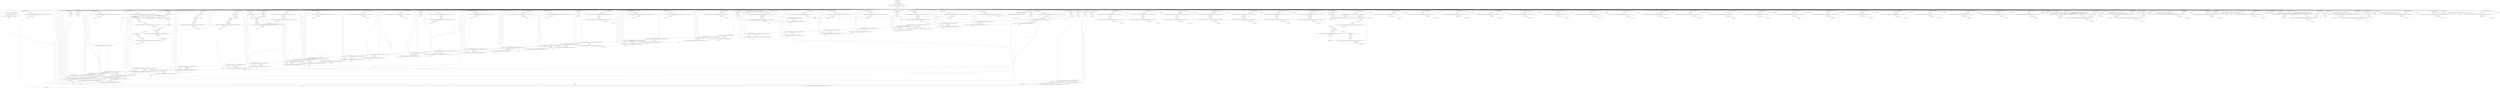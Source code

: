 digraph "unitGraph" {
    "r0 = newarray (double)[997]"
    "r1 = newarray (double)[997]"
    "$r2 = <java.lang.System: java.io.PrintStream out>"
    "virtualinvoke $r2.<java.io.PrintStream: void println(java.lang.String)>(\"Warmup\")"
    "i107 = 0"
    "goto [?= (branch)]"
    "staticinvoke <compiler.codegen.TestDoubleVect: void test_ci(double[])>(r0)"
    "staticinvoke <compiler.codegen.TestDoubleVect: void test_vi(double[],double)>(r1, 123.0)"
    "staticinvoke <compiler.codegen.TestDoubleVect: void test_cp(double[],double[])>(r0, r1)"
    "staticinvoke <compiler.codegen.TestDoubleVect: void test_2ci(double[],double[])>(r0, r1)"
    "staticinvoke <compiler.codegen.TestDoubleVect: void test_2vi(double[],double[],double,double)>(r0, r1, 123.0, 103.0)"
    "staticinvoke <compiler.codegen.TestDoubleVect: void test_ci_neg(double[])>(r0)"
    "staticinvoke <compiler.codegen.TestDoubleVect: void test_vi_neg(double[],double)>(r1, 123.0)"
    "staticinvoke <compiler.codegen.TestDoubleVect: void test_cp_neg(double[],double[])>(r0, r1)"
    "staticinvoke <compiler.codegen.TestDoubleVect: void test_2ci_neg(double[],double[])>(r0, r1)"
    "staticinvoke <compiler.codegen.TestDoubleVect: void test_2vi_neg(double[],double[],double,double)>(r0, r1, 123.0, 103.0)"
    "staticinvoke <compiler.codegen.TestDoubleVect: void test_ci_oppos(double[])>(r0)"
    "staticinvoke <compiler.codegen.TestDoubleVect: void test_vi_oppos(double[],double)>(r1, 123.0)"
    "staticinvoke <compiler.codegen.TestDoubleVect: void test_cp_oppos(double[],double[])>(r0, r1)"
    "staticinvoke <compiler.codegen.TestDoubleVect: void test_2ci_oppos(double[],double[])>(r0, r1)"
    "staticinvoke <compiler.codegen.TestDoubleVect: void test_2vi_oppos(double[],double[],double,double)>(r0, r1, 123.0, 103.0)"
    "staticinvoke <compiler.codegen.TestDoubleVect: void test_ci_off(double[])>(r0)"
    "staticinvoke <compiler.codegen.TestDoubleVect: void test_vi_off(double[],double)>(r1, 123.0)"
    "staticinvoke <compiler.codegen.TestDoubleVect: void test_cp_off(double[],double[])>(r0, r1)"
    "staticinvoke <compiler.codegen.TestDoubleVect: void test_2ci_off(double[],double[])>(r0, r1)"
    "staticinvoke <compiler.codegen.TestDoubleVect: void test_2vi_off(double[],double[],double,double)>(r0, r1, 123.0, 103.0)"
    "staticinvoke <compiler.codegen.TestDoubleVect: void test_ci_inv(double[],int)>(r0, 3)"
    "staticinvoke <compiler.codegen.TestDoubleVect: void test_vi_inv(double[],double,int)>(r1, 123.0, 3)"
    "staticinvoke <compiler.codegen.TestDoubleVect: void test_cp_inv(double[],double[],int)>(r0, r1, 3)"
    "staticinvoke <compiler.codegen.TestDoubleVect: void test_2ci_inv(double[],double[],int)>(r0, r1, 3)"
    "staticinvoke <compiler.codegen.TestDoubleVect: void test_2vi_inv(double[],double[],double,double,int)>(r0, r1, 123.0, 103.0, 3)"
    "staticinvoke <compiler.codegen.TestDoubleVect: void test_ci_scl(double[])>(r0)"
    "staticinvoke <compiler.codegen.TestDoubleVect: void test_vi_scl(double[],double)>(r1, 123.0)"
    "staticinvoke <compiler.codegen.TestDoubleVect: void test_cp_scl(double[],double[])>(r0, r1)"
    "staticinvoke <compiler.codegen.TestDoubleVect: void test_2ci_scl(double[],double[])>(r0, r1)"
    "staticinvoke <compiler.codegen.TestDoubleVect: void test_2vi_scl(double[],double[],double,double)>(r0, r1, 123.0, 103.0)"
    "staticinvoke <compiler.codegen.TestDoubleVect: void test_cp_alndst(double[],double[])>(r0, r1)"
    "staticinvoke <compiler.codegen.TestDoubleVect: void test_cp_alnsrc(double[],double[])>(r0, r1)"
    "staticinvoke <compiler.codegen.TestDoubleVect: void test_2ci_aln(double[],double[])>(r0, r1)"
    "staticinvoke <compiler.codegen.TestDoubleVect: void test_2vi_aln(double[],double[],double,double)>(r0, r1, 123.0, 103.0)"
    "staticinvoke <compiler.codegen.TestDoubleVect: void test_cp_unalndst(double[],double[])>(r0, r1)"
    "staticinvoke <compiler.codegen.TestDoubleVect: void test_cp_unalnsrc(double[],double[])>(r0, r1)"
    "staticinvoke <compiler.codegen.TestDoubleVect: void test_2ci_unaln(double[],double[])>(r0, r1)"
    "staticinvoke <compiler.codegen.TestDoubleVect: void test_2vi_unaln(double[],double[],double,double)>(r0, r1, 123.0, 103.0)"
    "i107 = i107 + 1"
    "if i107 < 11000 goto staticinvoke <compiler.codegen.TestDoubleVect: void test_ci(double[])>(r0)"
    "i108 = 0"
    "r0[i108] = -1.0"
    "r1[i108] = -1.0"
    "i108 = i108 + 1"
    "if i108 < 997 goto r0[i108] = -1.0"
    "$r3 = <java.lang.System: java.io.PrintStream out>"
    "virtualinvoke $r3.<java.io.PrintStream: void println(java.lang.String)>(\"Verification\")"
    "i109 = 0"
    "i110 = 0"
    "$d0 = r0[i110]"
    "$i0 = staticinvoke <compiler.codegen.TestDoubleVect: int verify(java.lang.String,int,double,double)>(\"test_ci: a1\", i110, $d0, -123.0)"
    "i109 = i109 + $i0"
    "i110 = i110 + 1"
    "if i110 < 997 goto $d0 = r0[i110]"
    "i111 = 0"
    "$d1 = r1[i111]"
    "$i1 = staticinvoke <compiler.codegen.TestDoubleVect: int verify(java.lang.String,int,double,double)>(\"test_vi: a2\", i111, $d1, 123.0)"
    "i109 = i109 + $i1"
    "i111 = i111 + 1"
    "if i111 < 997 goto $d1 = r1[i111]"
    "i112 = 0"
    "$d2 = r0[i112]"
    "$i2 = staticinvoke <compiler.codegen.TestDoubleVect: int verify(java.lang.String,int,double,double)>(\"test_cp: a1\", i112, $d2, 123.0)"
    "i109 = i109 + $i2"
    "i112 = i112 + 1"
    "if i112 < 997 goto $d2 = r0[i112]"
    "i113 = 0"
    "$d3 = r0[i113]"
    "$i3 = staticinvoke <compiler.codegen.TestDoubleVect: int verify(java.lang.String,int,double,double)>(\"test_2ci: a1\", i113, $d3, -123.0)"
    "i114 = i109 + $i3"
    "$d4 = r1[i113]"
    "$i4 = staticinvoke <compiler.codegen.TestDoubleVect: int verify(java.lang.String,int,double,double)>(\"test_2ci: a2\", i113, $d4, -103.0)"
    "i109 = i114 + $i4"
    "i113 = i113 + 1"
    "if i113 < 997 goto $d3 = r0[i113]"
    "i115 = 0"
    "$d5 = r0[i115]"
    "$i5 = staticinvoke <compiler.codegen.TestDoubleVect: int verify(java.lang.String,int,double,double)>(\"test_2vi: a1\", i115, $d5, 123.0)"
    "i116 = i109 + $i5"
    "$d6 = r1[i115]"
    "$i6 = staticinvoke <compiler.codegen.TestDoubleVect: int verify(java.lang.String,int,double,double)>(\"test_2vi: a2\", i115, $d6, 103.0)"
    "i109 = i116 + $i6"
    "i115 = i115 + 1"
    "if i115 < 997 goto $d5 = r0[i115]"
    "i117 = 0"
    "r0[i117] = -1.0"
    "r1[i117] = -1.0"
    "i117 = i117 + 1"
    "if i117 < 997 goto r0[i117] = -1.0"
    "i118 = 0"
    "$d7 = r0[i118]"
    "$i7 = staticinvoke <compiler.codegen.TestDoubleVect: int verify(java.lang.String,int,double,double)>(\"test_ci_neg: a1\", i118, $d7, -123.0)"
    "i109 = i109 + $i7"
    "i118 = i118 + 1"
    "if i118 < 997 goto $d7 = r0[i118]"
    "i119 = 0"
    "$d8 = r1[i119]"
    "$i8 = staticinvoke <compiler.codegen.TestDoubleVect: int verify(java.lang.String,int,double,double)>(\"test_vi_neg: a2\", i119, $d8, 123.0)"
    "i109 = i109 + $i8"
    "i119 = i119 + 1"
    "if i119 < 997 goto $d8 = r1[i119]"
    "i120 = 0"
    "$d9 = r0[i120]"
    "$i9 = staticinvoke <compiler.codegen.TestDoubleVect: int verify(java.lang.String,int,double,double)>(\"test_cp_neg: a1\", i120, $d9, 123.0)"
    "i109 = i109 + $i9"
    "i120 = i120 + 1"
    "if i120 < 997 goto $d9 = r0[i120]"
    "i121 = 0"
    "$d10 = r0[i121]"
    "$i10 = staticinvoke <compiler.codegen.TestDoubleVect: int verify(java.lang.String,int,double,double)>(\"test_2ci_neg: a1\", i121, $d10, -123.0)"
    "i122 = i109 + $i10"
    "$d11 = r1[i121]"
    "$i11 = staticinvoke <compiler.codegen.TestDoubleVect: int verify(java.lang.String,int,double,double)>(\"test_2ci_neg: a2\", i121, $d11, -103.0)"
    "i109 = i122 + $i11"
    "i121 = i121 + 1"
    "if i121 < 997 goto $d10 = r0[i121]"
    "i123 = 0"
    "$d12 = r0[i123]"
    "$i12 = staticinvoke <compiler.codegen.TestDoubleVect: int verify(java.lang.String,int,double,double)>(\"test_2vi_neg: a1\", i123, $d12, 123.0)"
    "i124 = i109 + $i12"
    "$d13 = r1[i123]"
    "$i13 = staticinvoke <compiler.codegen.TestDoubleVect: int verify(java.lang.String,int,double,double)>(\"test_2vi_neg: a2\", i123, $d13, 103.0)"
    "i109 = i124 + $i13"
    "i123 = i123 + 1"
    "if i123 < 997 goto $d12 = r0[i123]"
    "i125 = 0"
    "r0[i125] = -1.0"
    "r1[i125] = -1.0"
    "i125 = i125 + 1"
    "if i125 < 997 goto r0[i125] = -1.0"
    "i126 = 0"
    "$d14 = r0[i126]"
    "$i14 = staticinvoke <compiler.codegen.TestDoubleVect: int verify(java.lang.String,int,double,double)>(\"test_ci_oppos: a1\", i126, $d14, -123.0)"
    "i109 = i109 + $i14"
    "i126 = i126 + 1"
    "if i126 < 997 goto $d14 = r0[i126]"
    "i127 = 0"
    "$d15 = r1[i127]"
    "$i15 = staticinvoke <compiler.codegen.TestDoubleVect: int verify(java.lang.String,int,double,double)>(\"test_vi_oppos: a2\", i127, $d15, 123.0)"
    "i109 = i109 + $i15"
    "i127 = i127 + 1"
    "if i127 < 997 goto $d15 = r1[i127]"
    "i128 = 0"
    "$d16 = r0[i128]"
    "$i16 = staticinvoke <compiler.codegen.TestDoubleVect: int verify(java.lang.String,int,double,double)>(\"test_cp_oppos: a1\", i128, $d16, 123.0)"
    "i109 = i109 + $i16"
    "i128 = i128 + 1"
    "if i128 < 997 goto $d16 = r0[i128]"
    "i129 = 0"
    "$d17 = r0[i129]"
    "$i17 = staticinvoke <compiler.codegen.TestDoubleVect: int verify(java.lang.String,int,double,double)>(\"test_2ci_oppos: a1\", i129, $d17, -123.0)"
    "i130 = i109 + $i17"
    "$d18 = r1[i129]"
    "$i18 = staticinvoke <compiler.codegen.TestDoubleVect: int verify(java.lang.String,int,double,double)>(\"test_2ci_oppos: a2\", i129, $d18, -103.0)"
    "i109 = i130 + $i18"
    "i129 = i129 + 1"
    "if i129 < 997 goto $d17 = r0[i129]"
    "i131 = 0"
    "$d19 = r0[i131]"
    "$i19 = staticinvoke <compiler.codegen.TestDoubleVect: int verify(java.lang.String,int,double,double)>(\"test_2vi_oppos: a1\", i131, $d19, 123.0)"
    "i132 = i109 + $i19"
    "$d20 = r1[i131]"
    "$i20 = staticinvoke <compiler.codegen.TestDoubleVect: int verify(java.lang.String,int,double,double)>(\"test_2vi_oppos: a2\", i131, $d20, 103.0)"
    "i109 = i132 + $i20"
    "i131 = i131 + 1"
    "if i131 < 997 goto $d19 = r0[i131]"
    "i133 = 0"
    "r0[i133] = -1.0"
    "r1[i133] = -1.0"
    "i133 = i133 + 1"
    "if i133 < 997 goto r0[i133] = -1.0"
    "i134 = 3"
    "$d21 = r0[i134]"
    "$i21 = staticinvoke <compiler.codegen.TestDoubleVect: int verify(java.lang.String,int,double,double)>(\"test_ci_off: a1\", i134, $d21, -123.0)"
    "i109 = i109 + $i21"
    "i134 = i134 + 1"
    "if i134 < 997 goto $d21 = r0[i134]"
    "i135 = 3"
    "$d22 = r1[i135]"
    "$i22 = staticinvoke <compiler.codegen.TestDoubleVect: int verify(java.lang.String,int,double,double)>(\"test_vi_off: a2\", i135, $d22, 123.0)"
    "i109 = i109 + $i22"
    "i135 = i135 + 1"
    "if i135 < 997 goto $d22 = r1[i135]"
    "i136 = 3"
    "$d23 = r0[i136]"
    "$i23 = staticinvoke <compiler.codegen.TestDoubleVect: int verify(java.lang.String,int,double,double)>(\"test_cp_off: a1\", i136, $d23, 123.0)"
    "i109 = i109 + $i23"
    "i136 = i136 + 1"
    "if i136 < 997 goto $d23 = r0[i136]"
    "i137 = 3"
    "$d24 = r0[i137]"
    "$i24 = staticinvoke <compiler.codegen.TestDoubleVect: int verify(java.lang.String,int,double,double)>(\"test_2ci_off: a1\", i137, $d24, -123.0)"
    "i138 = i109 + $i24"
    "$d25 = r1[i137]"
    "$i25 = staticinvoke <compiler.codegen.TestDoubleVect: int verify(java.lang.String,int,double,double)>(\"test_2ci_off: a2\", i137, $d25, -103.0)"
    "i109 = i138 + $i25"
    "i137 = i137 + 1"
    "if i137 < 997 goto $d24 = r0[i137]"
    "i139 = 3"
    "$d26 = r0[i139]"
    "$i26 = staticinvoke <compiler.codegen.TestDoubleVect: int verify(java.lang.String,int,double,double)>(\"test_2vi_off: a1\", i139, $d26, 123.0)"
    "i140 = i109 + $i26"
    "$d27 = r1[i139]"
    "$i27 = staticinvoke <compiler.codegen.TestDoubleVect: int verify(java.lang.String,int,double,double)>(\"test_2vi_off: a2\", i139, $d27, 103.0)"
    "i109 = i140 + $i27"
    "i139 = i139 + 1"
    "if i139 < 997 goto $d26 = r0[i139]"
    "i141 = 0"
    "$d28 = r0[i141]"
    "$i28 = staticinvoke <compiler.codegen.TestDoubleVect: int verify(java.lang.String,int,double,double)>(\"test_2vi_off: a1\", i141, $d28, -1.0)"
    "i142 = i109 + $i28"
    "$d29 = r1[i141]"
    "$i29 = staticinvoke <compiler.codegen.TestDoubleVect: int verify(java.lang.String,int,double,double)>(\"test_2vi_off: a2\", i141, $d29, -1.0)"
    "i109 = i142 + $i29"
    "i141 = i141 + 1"
    "if i141 < 3 goto $d28 = r0[i141]"
    "i143 = 0"
    "r0[i143] = -1.0"
    "r1[i143] = -1.0"
    "i143 = i143 + 1"
    "if i143 < 997 goto r0[i143] = -1.0"
    "i144 = 3"
    "$d30 = r0[i144]"
    "$i30 = staticinvoke <compiler.codegen.TestDoubleVect: int verify(java.lang.String,int,double,double)>(\"test_ci_inv: a1\", i144, $d30, -123.0)"
    "i109 = i109 + $i30"
    "i144 = i144 + 1"
    "if i144 < 997 goto $d30 = r0[i144]"
    "i145 = 3"
    "$d31 = r1[i145]"
    "$i31 = staticinvoke <compiler.codegen.TestDoubleVect: int verify(java.lang.String,int,double,double)>(\"test_vi_inv: a2\", i145, $d31, 123.0)"
    "i109 = i109 + $i31"
    "i145 = i145 + 1"
    "if i145 < 997 goto $d31 = r1[i145]"
    "i146 = 3"
    "$d32 = r0[i146]"
    "$i32 = staticinvoke <compiler.codegen.TestDoubleVect: int verify(java.lang.String,int,double,double)>(\"test_cp_inv: a1\", i146, $d32, 123.0)"
    "i109 = i109 + $i32"
    "i146 = i146 + 1"
    "if i146 < 997 goto $d32 = r0[i146]"
    "i147 = 3"
    "$d33 = r0[i147]"
    "$i33 = staticinvoke <compiler.codegen.TestDoubleVect: int verify(java.lang.String,int,double,double)>(\"test_2ci_inv: a1\", i147, $d33, -123.0)"
    "i148 = i109 + $i33"
    "$d34 = r1[i147]"
    "$i34 = staticinvoke <compiler.codegen.TestDoubleVect: int verify(java.lang.String,int,double,double)>(\"test_2ci_inv: a2\", i147, $d34, -103.0)"
    "i109 = i148 + $i34"
    "i147 = i147 + 1"
    "if i147 < 997 goto $d33 = r0[i147]"
    "i149 = 3"
    "$d35 = r0[i149]"
    "$i35 = staticinvoke <compiler.codegen.TestDoubleVect: int verify(java.lang.String,int,double,double)>(\"test_2vi_inv: a1\", i149, $d35, 123.0)"
    "i150 = i109 + $i35"
    "$d36 = r1[i149]"
    "$i36 = staticinvoke <compiler.codegen.TestDoubleVect: int verify(java.lang.String,int,double,double)>(\"test_2vi_inv: a2\", i149, $d36, 103.0)"
    "i109 = i150 + $i36"
    "i149 = i149 + 1"
    "if i149 < 997 goto $d35 = r0[i149]"
    "i151 = 0"
    "$d37 = r0[i151]"
    "$i37 = staticinvoke <compiler.codegen.TestDoubleVect: int verify(java.lang.String,int,double,double)>(\"test_2vi_inv: a1\", i151, $d37, -1.0)"
    "i152 = i109 + $i37"
    "$d38 = r1[i151]"
    "$i38 = staticinvoke <compiler.codegen.TestDoubleVect: int verify(java.lang.String,int,double,double)>(\"test_2vi_inv: a2\", i151, $d38, -1.0)"
    "i109 = i152 + $i38"
    "i151 = i151 + 1"
    "if i151 < 3 goto $d37 = r0[i151]"
    "i153 = 0"
    "r0[i153] = -1.0"
    "r1[i153] = -1.0"
    "i153 = i153 + 1"
    "if i153 < 997 goto r0[i153] = -1.0"
    "i154 = 0"
    "$i39 = i154 % 2"
    "if $i39 == 0 goto $b155 = -123"
    "$b155 = -1"
    "goto [?= b156 = $b155]"
    "$b155 = -123"
    "b156 = $b155"
    "$d40 = r0[i154]"
    "$d39 = (double) b156"
    "$i40 = staticinvoke <compiler.codegen.TestDoubleVect: int verify(java.lang.String,int,double,double)>(\"test_ci_scl: a1\", i154, $d40, $d39)"
    "i109 = i109 + $i40"
    "i154 = i154 + 1"
    "if i154 < 997 goto $i39 = i154 % 2"
    "i157 = 0"
    "$i41 = i157 % 2"
    "if $i41 == 0 goto $b158 = 123"
    "$b158 = -1"
    "goto [?= b159 = $b158]"
    "$b158 = 123"
    "b159 = $b158"
    "$d42 = r1[i157]"
    "$d41 = (double) b159"
    "$i42 = staticinvoke <compiler.codegen.TestDoubleVect: int verify(java.lang.String,int,double,double)>(\"test_vi_scl: a2\", i157, $d42, $d41)"
    "i109 = i109 + $i42"
    "i157 = i157 + 1"
    "if i157 < 997 goto $i41 = i157 % 2"
    "i160 = 0"
    "$i43 = i160 % 2"
    "if $i43 == 0 goto $b161 = 123"
    "$b161 = -1"
    "goto [?= b162 = $b161]"
    "$b161 = 123"
    "b162 = $b161"
    "$d44 = r0[i160]"
    "$d43 = (double) b162"
    "$i44 = staticinvoke <compiler.codegen.TestDoubleVect: int verify(java.lang.String,int,double,double)>(\"test_cp_scl: a1\", i160, $d44, $d43)"
    "i109 = i109 + $i44"
    "i160 = i160 + 1"
    "if i160 < 997 goto $i43 = i160 % 2"
    "i163 = 0"
    "$i45 = i163 % 2"
    "if $i45 == 0 goto $i46 = i163 * 2"
    "$d48 = r0[i163]"
    "$i55 = staticinvoke <compiler.codegen.TestDoubleVect: int verify(java.lang.String,int,double,double)>(\"test_2ci_scl: a1\", i163, $d48, -1.0)"
    "i109 = i109 + $i55"
    "goto [?= $i164 = i163 % 2]"
    "$i46 = i163 * 2"
    "if $i46 >= 997 goto $i164 = i163 % 2"
    "$i53 = i163 * 2"
    "$i52 = i163 * 2"
    "$d47 = r0[$i52]"
    "$i54 = staticinvoke <compiler.codegen.TestDoubleVect: int verify(java.lang.String,int,double,double)>(\"test_2ci_scl: a1\", $i53, $d47, -123.0)"
    "i109 = i109 + $i54"
    "$i164 = i163 % 2"
    "if $i164 == 0 goto $i47 = i163 * 2"
    "$d46 = r1[i163]"
    "$i51 = staticinvoke <compiler.codegen.TestDoubleVect: int verify(java.lang.String,int,double,double)>(\"test_2ci_scl: a2\", i163, $d46, -1.0)"
    "i109 = i109 + $i51"
    "goto [?= i163 = i163 + 1]"
    "$i47 = i163 * 2"
    "if $i47 >= 997 goto i163 = i163 + 1"
    "$i49 = i163 * 2"
    "$i48 = i163 * 2"
    "$d45 = r1[$i48]"
    "$i50 = staticinvoke <compiler.codegen.TestDoubleVect: int verify(java.lang.String,int,double,double)>(\"test_2ci_scl: a2\", $i49, $d45, -103.0)"
    "i109 = i109 + $i50"
    "i163 = i163 + 1"
    "if i163 < 997 goto $i45 = i163 % 2"
    "i165 = 0"
    "$i56 = i165 % 2"
    "if $i56 == 0 goto $i57 = i165 * 2"
    "$d52 = r0[i165]"
    "$i66 = staticinvoke <compiler.codegen.TestDoubleVect: int verify(java.lang.String,int,double,double)>(\"test_2vi_scl: a1\", i165, $d52, -1.0)"
    "i109 = i109 + $i66"
    "goto [?= $i166 = i165 % 2]"
    "$i57 = i165 * 2"
    "if $i57 >= 997 goto $i166 = i165 % 2"
    "$i64 = i165 * 2"
    "$i63 = i165 * 2"
    "$d51 = r0[$i63]"
    "$i65 = staticinvoke <compiler.codegen.TestDoubleVect: int verify(java.lang.String,int,double,double)>(\"test_2vi_scl: a1\", $i64, $d51, 123.0)"
    "i109 = i109 + $i65"
    "$i166 = i165 % 2"
    "if $i166 == 0 goto $i58 = i165 * 2"
    "$d50 = r1[i165]"
    "$i62 = staticinvoke <compiler.codegen.TestDoubleVect: int verify(java.lang.String,int,double,double)>(\"test_2vi_scl: a2\", i165, $d50, -1.0)"
    "i109 = i109 + $i62"
    "goto [?= i165 = i165 + 1]"
    "$i58 = i165 * 2"
    "if $i58 >= 997 goto i165 = i165 + 1"
    "$i60 = i165 * 2"
    "$i59 = i165 * 2"
    "$d49 = r1[$i59]"
    "$i61 = staticinvoke <compiler.codegen.TestDoubleVect: int verify(java.lang.String,int,double,double)>(\"test_2vi_scl: a2\", $i60, $d49, 103.0)"
    "i109 = i109 + $i61"
    "i165 = i165 + 1"
    "if i165 < 997 goto $i56 = i165 % 2"
    "i167 = 0"
    "r0[i167] = -1.0"
    "r1[i167] = -1.0"
    "i167 = i167 + 1"
    "if i167 < 997 goto r0[i167] = -1.0"
    "i168 = 0"
    "$d53 = r0[i168]"
    "$i67 = staticinvoke <compiler.codegen.TestDoubleVect: int verify(java.lang.String,int,double,double)>(\"test_cp_alndst: a1\", i168, $d53, -1.0)"
    "i109 = i109 + $i67"
    "i168 = i168 + 1"
    "if i168 < 8 goto $d53 = r0[i168]"
    "i169 = 8"
    "$d54 = r0[i169]"
    "$i68 = staticinvoke <compiler.codegen.TestDoubleVect: int verify(java.lang.String,int,double,double)>(\"test_cp_alndst: a1\", i169, $d54, 123.0)"
    "i109 = i109 + $i68"
    "i169 = i169 + 1"
    "if i169 < 997 goto $d54 = r0[i169]"
    "staticinvoke <compiler.codegen.TestDoubleVect: void test_vi(double[],double)>(r1, -123.0)"
    "i170 = 0"
    "$d55 = r0[i170]"
    "$i69 = staticinvoke <compiler.codegen.TestDoubleVect: int verify(java.lang.String,int,double,double)>(\"test_cp_alnsrc: a1\", i170, $d55, -123.0)"
    "i109 = i109 + $i69"
    "i170 = i170 + 1"
    "if i170 < 989 goto $d55 = r0[i170]"
    "i171 = 989"
    "$d56 = r0[i171]"
    "$i70 = staticinvoke <compiler.codegen.TestDoubleVect: int verify(java.lang.String,int,double,double)>(\"test_cp_alnsrc: a1\", i171, $d56, 123.0)"
    "i109 = i109 + $i70"
    "i171 = i171 + 1"
    "if i171 < 997 goto $d56 = r0[i171]"
    "i172 = 0"
    "r0[i172] = -1.0"
    "r1[i172] = -1.0"
    "i172 = i172 + 1"
    "if i172 < 997 goto r0[i172] = -1.0"
    "i173 = 0"
    "$d57 = r0[i173]"
    "$i71 = staticinvoke <compiler.codegen.TestDoubleVect: int verify(java.lang.String,int,double,double)>(\"test_2ci_aln: a1\", i173, $d57, -1.0)"
    "i109 = i109 + $i71"
    "i173 = i173 + 1"
    "if i173 < 8 goto $d57 = r0[i173]"
    "i174 = 8"
    "$d58 = r0[i174]"
    "$i72 = staticinvoke <compiler.codegen.TestDoubleVect: int verify(java.lang.String,int,double,double)>(\"test_2ci_aln: a1\", i174, $d58, -123.0)"
    "i109 = i109 + $i72"
    "i174 = i174 + 1"
    "if i174 < 997 goto $d58 = r0[i174]"
    "i175 = 0"
    "$d59 = r1[i175]"
    "$i73 = staticinvoke <compiler.codegen.TestDoubleVect: int verify(java.lang.String,int,double,double)>(\"test_2ci_aln: a2\", i175, $d59, -103.0)"
    "i109 = i109 + $i73"
    "i175 = i175 + 1"
    "if i175 < 989 goto $d59 = r1[i175]"
    "i176 = 989"
    "$d60 = r1[i176]"
    "$i74 = staticinvoke <compiler.codegen.TestDoubleVect: int verify(java.lang.String,int,double,double)>(\"test_2ci_aln: a2\", i176, $d60, -1.0)"
    "i109 = i109 + $i74"
    "i176 = i176 + 1"
    "if i176 < 997 goto $d60 = r1[i176]"
    "i177 = 0"
    "r0[i177] = -1.0"
    "r1[i177] = -1.0"
    "i177 = i177 + 1"
    "if i177 < 997 goto r0[i177] = -1.0"
    "i178 = 0"
    "$d61 = r0[i178]"
    "$i75 = staticinvoke <compiler.codegen.TestDoubleVect: int verify(java.lang.String,int,double,double)>(\"test_2vi_aln: a1\", i178, $d61, 123.0)"
    "i109 = i109 + $i75"
    "i178 = i178 + 1"
    "if i178 < 989 goto $d61 = r0[i178]"
    "i179 = 989"
    "$d62 = r0[i179]"
    "$i76 = staticinvoke <compiler.codegen.TestDoubleVect: int verify(java.lang.String,int,double,double)>(\"test_2vi_aln: a1\", i179, $d62, -1.0)"
    "i109 = i109 + $i76"
    "i179 = i179 + 1"
    "if i179 < 997 goto $d62 = r0[i179]"
    "i180 = 0"
    "$d63 = r1[i180]"
    "$i77 = staticinvoke <compiler.codegen.TestDoubleVect: int verify(java.lang.String,int,double,double)>(\"test_2vi_aln: a2\", i180, $d63, -1.0)"
    "i109 = i109 + $i77"
    "i180 = i180 + 1"
    "if i180 < 8 goto $d63 = r1[i180]"
    "i181 = 8"
    "$d64 = r1[i181]"
    "$i78 = staticinvoke <compiler.codegen.TestDoubleVect: int verify(java.lang.String,int,double,double)>(\"test_2vi_aln: a2\", i181, $d64, 103.0)"
    "i109 = i109 + $i78"
    "i181 = i181 + 1"
    "if i181 < 997 goto $d64 = r1[i181]"
    "i182 = 0"
    "r0[i182] = -1.0"
    "r1[i182] = -1.0"
    "i182 = i182 + 1"
    "if i182 < 997 goto r0[i182] = -1.0"
    "i183 = 0"
    "$d65 = r0[i183]"
    "$i79 = staticinvoke <compiler.codegen.TestDoubleVect: int verify(java.lang.String,int,double,double)>(\"test_cp_unalndst: a1\", i183, $d65, -1.0)"
    "i109 = i109 + $i79"
    "i183 = i183 + 1"
    "if i183 < 5 goto $d65 = r0[i183]"
    "i184 = 5"
    "$d66 = r0[i184]"
    "$i80 = staticinvoke <compiler.codegen.TestDoubleVect: int verify(java.lang.String,int,double,double)>(\"test_cp_unalndst: a1\", i184, $d66, 123.0)"
    "i109 = i109 + $i80"
    "i184 = i184 + 1"
    "if i184 < 997 goto $d66 = r0[i184]"
    "i185 = 0"
    "$d67 = r0[i185]"
    "$i81 = staticinvoke <compiler.codegen.TestDoubleVect: int verify(java.lang.String,int,double,double)>(\"test_cp_unalnsrc: a1\", i185, $d67, -123.0)"
    "i109 = i109 + $i81"
    "i185 = i185 + 1"
    "if i185 < 992 goto $d67 = r0[i185]"
    "i186 = 992"
    "$d68 = r0[i186]"
    "$i82 = staticinvoke <compiler.codegen.TestDoubleVect: int verify(java.lang.String,int,double,double)>(\"test_cp_unalnsrc: a1\", i186, $d68, 123.0)"
    "i109 = i109 + $i82"
    "i186 = i186 + 1"
    "if i186 < 997 goto $d68 = r0[i186]"
    "i187 = 0"
    "r0[i187] = -1.0"
    "r1[i187] = -1.0"
    "i187 = i187 + 1"
    "if i187 < 997 goto r0[i187] = -1.0"
    "i188 = 0"
    "$d69 = r0[i188]"
    "$i83 = staticinvoke <compiler.codegen.TestDoubleVect: int verify(java.lang.String,int,double,double)>(\"test_2ci_unaln: a1\", i188, $d69, -1.0)"
    "i109 = i109 + $i83"
    "i188 = i188 + 1"
    "if i188 < 5 goto $d69 = r0[i188]"
    "i189 = 5"
    "$d70 = r0[i189]"
    "$i84 = staticinvoke <compiler.codegen.TestDoubleVect: int verify(java.lang.String,int,double,double)>(\"test_2ci_unaln: a1\", i189, $d70, -123.0)"
    "i109 = i109 + $i84"
    "i189 = i189 + 1"
    "if i189 < 997 goto $d70 = r0[i189]"
    "i190 = 0"
    "$d71 = r1[i190]"
    "$i85 = staticinvoke <compiler.codegen.TestDoubleVect: int verify(java.lang.String,int,double,double)>(\"test_2ci_unaln: a2\", i190, $d71, -103.0)"
    "i109 = i109 + $i85"
    "i190 = i190 + 1"
    "if i190 < 992 goto $d71 = r1[i190]"
    "i191 = 992"
    "$d72 = r1[i191]"
    "$i86 = staticinvoke <compiler.codegen.TestDoubleVect: int verify(java.lang.String,int,double,double)>(\"test_2ci_unaln: a2\", i191, $d72, -1.0)"
    "i109 = i109 + $i86"
    "i191 = i191 + 1"
    "if i191 < 997 goto $d72 = r1[i191]"
    "i192 = 0"
    "r0[i192] = -1.0"
    "r1[i192] = -1.0"
    "i192 = i192 + 1"
    "if i192 < 997 goto r0[i192] = -1.0"
    "i193 = 0"
    "$d73 = r0[i193]"
    "$i87 = staticinvoke <compiler.codegen.TestDoubleVect: int verify(java.lang.String,int,double,double)>(\"test_2vi_unaln: a1\", i193, $d73, 123.0)"
    "i109 = i109 + $i87"
    "i193 = i193 + 1"
    "if i193 < 992 goto $d73 = r0[i193]"
    "i194 = 992"
    "$d74 = r0[i194]"
    "$i88 = staticinvoke <compiler.codegen.TestDoubleVect: int verify(java.lang.String,int,double,double)>(\"test_2vi_unaln: a1\", i194, $d74, -1.0)"
    "i109 = i109 + $i88"
    "i194 = i194 + 1"
    "if i194 < 997 goto $d74 = r0[i194]"
    "i195 = 0"
    "$d75 = r1[i195]"
    "$i89 = staticinvoke <compiler.codegen.TestDoubleVect: int verify(java.lang.String,int,double,double)>(\"test_2vi_unaln: a2\", i195, $d75, -1.0)"
    "i109 = i109 + $i89"
    "i195 = i195 + 1"
    "if i195 < 5 goto $d75 = r1[i195]"
    "i196 = 5"
    "$d76 = r1[i196]"
    "$i90 = staticinvoke <compiler.codegen.TestDoubleVect: int verify(java.lang.String,int,double,double)>(\"test_2vi_unaln: a2\", i196, $d76, 103.0)"
    "i109 = i109 + $i90"
    "i196 = i196 + 1"
    "if i196 < 997 goto $d76 = r1[i196]"
    "i197 = 0"
    "$d77 = (double) i197"
    "r0[i197] = $d77"
    "i197 = i197 + 1"
    "if i197 < 8 goto $d77 = (double) i197"
    "i198 = 8"
    "r0[i198] = -1.0"
    "i198 = i198 + 1"
    "if i198 < 997 goto r0[i198] = -1.0"
    "staticinvoke <compiler.codegen.TestDoubleVect: void test_cp_alndst(double[],double[])>(r0, r0)"
    "i199 = 0"
    "i200 = i199 % 8"
    "$d79 = r0[i199]"
    "$d78 = (double) i200"
    "$i91 = staticinvoke <compiler.codegen.TestDoubleVect: int verify(java.lang.String,int,double,double)>(\"test_cp_alndst_overlap: a1\", i199, $d79, $d78)"
    "i109 = i109 + $i91"
    "i199 = i199 + 1"
    "if i199 < 997 goto i200 = i199 % 8"
    "i201 = 0"
    "$i92 = i201 + 8"
    "r0[$i92] = -1.0"
    "i201 = i201 + 1"
    "if i201 < 8 goto $i92 = i201 + 8"
    "staticinvoke <compiler.codegen.TestDoubleVect: void test_cp_alnsrc(double[],double[])>(r0, r0)"
    "i202 = 0"
    "$d80 = r0[i202]"
    "$i93 = staticinvoke <compiler.codegen.TestDoubleVect: int verify(java.lang.String,int,double,double)>(\"test_cp_alnsrc_overlap: a1\", i202, $d80, -1.0)"
    "i109 = i109 + $i93"
    "i202 = i202 + 1"
    "if i202 < 8 goto $d80 = r0[i202]"
    "i203 = 8"
    "i204 = i203 % 8"
    "$d82 = r0[i203]"
    "$d81 = (double) i204"
    "$i94 = staticinvoke <compiler.codegen.TestDoubleVect: int verify(java.lang.String,int,double,double)>(\"test_cp_alnsrc_overlap: a1\", i203, $d82, $d81)"
    "i109 = i109 + $i94"
    "i203 = i203 + 1"
    "if i203 < 997 goto i204 = i203 % 8"
    "i205 = 0"
    "r0[i205] = -1.0"
    "i205 = i205 + 1"
    "if i205 < 997 goto r0[i205] = -1.0"
    "staticinvoke <compiler.codegen.TestDoubleVect: void test_2ci_aln(double[],double[])>(r0, r0)"
    "i206 = 0"
    "$d83 = r0[i206]"
    "$i95 = staticinvoke <compiler.codegen.TestDoubleVect: int verify(java.lang.String,int,double,double)>(\"test_2ci_aln_overlap: a1\", i206, $d83, -103.0)"
    "i109 = i109 + $i95"
    "i206 = i206 + 1"
    "if i206 < 989 goto $d83 = r0[i206]"
    "i207 = 989"
    "$d84 = r0[i207]"
    "$i96 = staticinvoke <compiler.codegen.TestDoubleVect: int verify(java.lang.String,int,double,double)>(\"test_2ci_aln_overlap: a1\", i207, $d84, -123.0)"
    "i109 = i109 + $i96"
    "i207 = i207 + 1"
    "if i207 < 997 goto $d84 = r0[i207]"
    "i208 = 0"
    "r0[i208] = -1.0"
    "i208 = i208 + 1"
    "if i208 < 997 goto r0[i208] = -1.0"
    "staticinvoke <compiler.codegen.TestDoubleVect: void test_2vi_aln(double[],double[],double,double)>(r0, r0, 123.0, 103.0)"
    "i209 = 0"
    "$d85 = r0[i209]"
    "$i97 = staticinvoke <compiler.codegen.TestDoubleVect: int verify(java.lang.String,int,double,double)>(\"test_2vi_aln_overlap: a1\", i209, $d85, 123.0)"
    "i109 = i109 + $i97"
    "i209 = i209 + 1"
    "if i209 < 989 goto $d85 = r0[i209]"
    "i210 = 989"
    "$d86 = r0[i210]"
    "$i98 = staticinvoke <compiler.codegen.TestDoubleVect: int verify(java.lang.String,int,double,double)>(\"test_2vi_aln_overlap: a1\", i210, $d86, 103.0)"
    "i109 = i109 + $i98"
    "i210 = i210 + 1"
    "if i210 < 997 goto $d86 = r0[i210]"
    "i211 = 0"
    "$d87 = (double) i211"
    "r0[i211] = $d87"
    "i211 = i211 + 1"
    "if i211 < 5 goto $d87 = (double) i211"
    "i212 = 5"
    "r0[i212] = -1.0"
    "i212 = i212 + 1"
    "if i212 < 997 goto r0[i212] = -1.0"
    "staticinvoke <compiler.codegen.TestDoubleVect: void test_cp_unalndst(double[],double[])>(r0, r0)"
    "i213 = 0"
    "i214 = i213 % 5"
    "$d89 = r0[i213]"
    "$d88 = (double) i214"
    "$i99 = staticinvoke <compiler.codegen.TestDoubleVect: int verify(java.lang.String,int,double,double)>(\"test_cp_unalndst_overlap: a1\", i213, $d89, $d88)"
    "i109 = i109 + $i99"
    "i213 = i213 + 1"
    "if i213 < 997 goto i214 = i213 % 5"
    "i215 = 0"
    "$i100 = i215 + 5"
    "r0[$i100] = -1.0"
    "i215 = i215 + 1"
    "if i215 < 5 goto $i100 = i215 + 5"
    "staticinvoke <compiler.codegen.TestDoubleVect: void test_cp_unalnsrc(double[],double[])>(r0, r0)"
    "i216 = 0"
    "$d90 = r0[i216]"
    "$i101 = staticinvoke <compiler.codegen.TestDoubleVect: int verify(java.lang.String,int,double,double)>(\"test_cp_unalnsrc_overlap: a1\", i216, $d90, -1.0)"
    "i109 = i109 + $i101"
    "i216 = i216 + 1"
    "if i216 < 5 goto $d90 = r0[i216]"
    "i217 = 5"
    "i218 = i217 % 5"
    "$d92 = r0[i217]"
    "$d91 = (double) i218"
    "$i102 = staticinvoke <compiler.codegen.TestDoubleVect: int verify(java.lang.String,int,double,double)>(\"test_cp_unalnsrc_overlap: a1\", i217, $d92, $d91)"
    "i109 = i109 + $i102"
    "i217 = i217 + 1"
    "if i217 < 997 goto i218 = i217 % 5"
    "i219 = 0"
    "r0[i219] = -1.0"
    "i219 = i219 + 1"
    "if i219 < 997 goto r0[i219] = -1.0"
    "staticinvoke <compiler.codegen.TestDoubleVect: void test_2ci_unaln(double[],double[])>(r0, r0)"
    "i220 = 0"
    "$d93 = r0[i220]"
    "$i103 = staticinvoke <compiler.codegen.TestDoubleVect: int verify(java.lang.String,int,double,double)>(\"test_2ci_unaln_overlap: a1\", i220, $d93, -103.0)"
    "i109 = i109 + $i103"
    "i220 = i220 + 1"
    "if i220 < 992 goto $d93 = r0[i220]"
    "i221 = 992"
    "$d94 = r0[i221]"
    "$i104 = staticinvoke <compiler.codegen.TestDoubleVect: int verify(java.lang.String,int,double,double)>(\"test_2ci_unaln_overlap: a1\", i221, $d94, -123.0)"
    "i109 = i109 + $i104"
    "i221 = i221 + 1"
    "if i221 < 997 goto $d94 = r0[i221]"
    "i222 = 0"
    "r0[i222] = -1.0"
    "i222 = i222 + 1"
    "if i222 < 997 goto r0[i222] = -1.0"
    "staticinvoke <compiler.codegen.TestDoubleVect: void test_2vi_unaln(double[],double[],double,double)>(r0, r0, 123.0, 103.0)"
    "i223 = 0"
    "$d95 = r0[i223]"
    "$i105 = staticinvoke <compiler.codegen.TestDoubleVect: int verify(java.lang.String,int,double,double)>(\"test_2vi_unaln_overlap: a1\", i223, $d95, 123.0)"
    "i109 = i109 + $i105"
    "i223 = i223 + 1"
    "if i223 < 992 goto $d95 = r0[i223]"
    "i224 = 992"
    "$d96 = r0[i224]"
    "$i106 = staticinvoke <compiler.codegen.TestDoubleVect: int verify(java.lang.String,int,double,double)>(\"test_2vi_unaln_overlap: a1\", i224, $d96, 103.0)"
    "i109 = i109 + $i106"
    "i224 = i224 + 1"
    "if i224 < 997 goto $d96 = r0[i224]"
    "if i109 <= 0 goto $r4 = <java.lang.System: java.io.PrintStream out>"
    "return i109"
    "$r4 = <java.lang.System: java.io.PrintStream out>"
    "virtualinvoke $r4.<java.io.PrintStream: void println(java.lang.String)>(\"Time\")"
    "i225 = 0"
    "i225 = i225 + 1"
    "if i225 < 11000 goto staticinvoke <compiler.codegen.TestDoubleVect: void test_ci(double[])>(r0)"
    "i226 = 0"
    "i226 = i226 + 1"
    "if i226 < 11000 goto staticinvoke <compiler.codegen.TestDoubleVect: void test_vi(double[],double)>(r1, 123.0)"
    "i227 = 0"
    "i227 = i227 + 1"
    "if i227 < 11000 goto staticinvoke <compiler.codegen.TestDoubleVect: void test_cp(double[],double[])>(r0, r1)"
    "i228 = 0"
    "i228 = i228 + 1"
    "if i228 < 11000 goto staticinvoke <compiler.codegen.TestDoubleVect: void test_2ci(double[],double[])>(r0, r1)"
    "i229 = 0"
    "i229 = i229 + 1"
    "if i229 < 11000 goto staticinvoke <compiler.codegen.TestDoubleVect: void test_2vi(double[],double[],double,double)>(r0, r1, 123.0, 103.0)"
    "i230 = 0"
    "i230 = i230 + 1"
    "if i230 < 11000 goto staticinvoke <compiler.codegen.TestDoubleVect: void test_ci_neg(double[])>(r0)"
    "i231 = 0"
    "i231 = i231 + 1"
    "if i231 < 11000 goto staticinvoke <compiler.codegen.TestDoubleVect: void test_vi_neg(double[],double)>(r1, 123.0)"
    "i232 = 0"
    "i232 = i232 + 1"
    "if i232 < 11000 goto staticinvoke <compiler.codegen.TestDoubleVect: void test_cp_neg(double[],double[])>(r0, r1)"
    "i233 = 0"
    "i233 = i233 + 1"
    "if i233 < 11000 goto staticinvoke <compiler.codegen.TestDoubleVect: void test_2ci_neg(double[],double[])>(r0, r1)"
    "i234 = 0"
    "i234 = i234 + 1"
    "if i234 < 11000 goto staticinvoke <compiler.codegen.TestDoubleVect: void test_2vi_neg(double[],double[],double,double)>(r0, r1, 123.0, 103.0)"
    "i235 = 0"
    "i235 = i235 + 1"
    "if i235 < 11000 goto staticinvoke <compiler.codegen.TestDoubleVect: void test_ci_oppos(double[])>(r0)"
    "i236 = 0"
    "i236 = i236 + 1"
    "if i236 < 11000 goto staticinvoke <compiler.codegen.TestDoubleVect: void test_vi_oppos(double[],double)>(r1, 123.0)"
    "i237 = 0"
    "i237 = i237 + 1"
    "if i237 < 11000 goto staticinvoke <compiler.codegen.TestDoubleVect: void test_cp_oppos(double[],double[])>(r0, r1)"
    "i238 = 0"
    "i238 = i238 + 1"
    "if i238 < 11000 goto staticinvoke <compiler.codegen.TestDoubleVect: void test_2ci_oppos(double[],double[])>(r0, r1)"
    "i239 = 0"
    "i239 = i239 + 1"
    "if i239 < 11000 goto staticinvoke <compiler.codegen.TestDoubleVect: void test_2vi_oppos(double[],double[],double,double)>(r0, r1, 123.0, 103.0)"
    "i240 = 0"
    "i240 = i240 + 1"
    "if i240 < 11000 goto staticinvoke <compiler.codegen.TestDoubleVect: void test_ci_off(double[])>(r0)"
    "i241 = 0"
    "i241 = i241 + 1"
    "if i241 < 11000 goto staticinvoke <compiler.codegen.TestDoubleVect: void test_vi_off(double[],double)>(r1, 123.0)"
    "i242 = 0"
    "i242 = i242 + 1"
    "if i242 < 11000 goto staticinvoke <compiler.codegen.TestDoubleVect: void test_cp_off(double[],double[])>(r0, r1)"
    "i243 = 0"
    "i243 = i243 + 1"
    "if i243 < 11000 goto staticinvoke <compiler.codegen.TestDoubleVect: void test_2ci_off(double[],double[])>(r0, r1)"
    "i244 = 0"
    "i244 = i244 + 1"
    "if i244 < 11000 goto staticinvoke <compiler.codegen.TestDoubleVect: void test_2vi_off(double[],double[],double,double)>(r0, r1, 123.0, 103.0)"
    "i245 = 0"
    "i245 = i245 + 1"
    "if i245 < 11000 goto staticinvoke <compiler.codegen.TestDoubleVect: void test_ci_inv(double[],int)>(r0, 3)"
    "i246 = 0"
    "i246 = i246 + 1"
    "if i246 < 11000 goto staticinvoke <compiler.codegen.TestDoubleVect: void test_vi_inv(double[],double,int)>(r1, 123.0, 3)"
    "i247 = 0"
    "i247 = i247 + 1"
    "if i247 < 11000 goto staticinvoke <compiler.codegen.TestDoubleVect: void test_cp_inv(double[],double[],int)>(r0, r1, 3)"
    "i248 = 0"
    "i248 = i248 + 1"
    "if i248 < 11000 goto staticinvoke <compiler.codegen.TestDoubleVect: void test_2ci_inv(double[],double[],int)>(r0, r1, 3)"
    "i249 = 0"
    "i249 = i249 + 1"
    "if i249 < 11000 goto staticinvoke <compiler.codegen.TestDoubleVect: void test_2vi_inv(double[],double[],double,double,int)>(r0, r1, 123.0, 103.0, 3)"
    "i250 = 0"
    "i250 = i250 + 1"
    "if i250 < 11000 goto staticinvoke <compiler.codegen.TestDoubleVect: void test_ci_scl(double[])>(r0)"
    "i251 = 0"
    "i251 = i251 + 1"
    "if i251 < 11000 goto staticinvoke <compiler.codegen.TestDoubleVect: void test_vi_scl(double[],double)>(r1, 123.0)"
    "i252 = 0"
    "i252 = i252 + 1"
    "if i252 < 11000 goto staticinvoke <compiler.codegen.TestDoubleVect: void test_cp_scl(double[],double[])>(r0, r1)"
    "i253 = 0"
    "i253 = i253 + 1"
    "if i253 < 11000 goto staticinvoke <compiler.codegen.TestDoubleVect: void test_2ci_scl(double[],double[])>(r0, r1)"
    "i254 = 0"
    "i254 = i254 + 1"
    "if i254 < 11000 goto staticinvoke <compiler.codegen.TestDoubleVect: void test_2vi_scl(double[],double[],double,double)>(r0, r1, 123.0, 103.0)"
    "i255 = 0"
    "i255 = i255 + 1"
    "if i255 < 11000 goto staticinvoke <compiler.codegen.TestDoubleVect: void test_cp_alndst(double[],double[])>(r0, r1)"
    "i256 = 0"
    "i256 = i256 + 1"
    "if i256 < 11000 goto staticinvoke <compiler.codegen.TestDoubleVect: void test_cp_alnsrc(double[],double[])>(r0, r1)"
    "i257 = 0"
    "i257 = i257 + 1"
    "if i257 < 11000 goto staticinvoke <compiler.codegen.TestDoubleVect: void test_2ci_aln(double[],double[])>(r0, r1)"
    "i258 = 0"
    "i258 = i258 + 1"
    "if i258 < 11000 goto staticinvoke <compiler.codegen.TestDoubleVect: void test_2vi_aln(double[],double[],double,double)>(r0, r1, 123.0, 103.0)"
    "i259 = 0"
    "i259 = i259 + 1"
    "if i259 < 11000 goto staticinvoke <compiler.codegen.TestDoubleVect: void test_cp_unalndst(double[],double[])>(r0, r1)"
    "i260 = 0"
    "i260 = i260 + 1"
    "if i260 < 11000 goto staticinvoke <compiler.codegen.TestDoubleVect: void test_cp_unalnsrc(double[],double[])>(r0, r1)"
    "i261 = 0"
    "i261 = i261 + 1"
    "if i261 < 11000 goto staticinvoke <compiler.codegen.TestDoubleVect: void test_2ci_unaln(double[],double[])>(r0, r1)"
    "i262 = 0"
    "i262 = i262 + 1"
    "if i262 < 11000 goto staticinvoke <compiler.codegen.TestDoubleVect: void test_2vi_unaln(double[],double[],double,double)>(r0, r1, 123.0, 103.0)"
    "r0 = newarray (double)[997]"->"r1 = newarray (double)[997]";
    "r1 = newarray (double)[997]"->"$r2 = <java.lang.System: java.io.PrintStream out>";
    "$r2 = <java.lang.System: java.io.PrintStream out>"->"virtualinvoke $r2.<java.io.PrintStream: void println(java.lang.String)>(\"Warmup\")";
    "virtualinvoke $r2.<java.io.PrintStream: void println(java.lang.String)>(\"Warmup\")"->"i107 = 0";
    "i107 = 0"->"goto [?= (branch)]";
    "goto [?= (branch)]"->"if i107 < 11000 goto staticinvoke <compiler.codegen.TestDoubleVect: void test_ci(double[])>(r0)";
    "staticinvoke <compiler.codegen.TestDoubleVect: void test_ci(double[])>(r0)"->"staticinvoke <compiler.codegen.TestDoubleVect: void test_vi(double[],double)>(r1, 123.0)";
    "staticinvoke <compiler.codegen.TestDoubleVect: void test_vi(double[],double)>(r1, 123.0)"->"staticinvoke <compiler.codegen.TestDoubleVect: void test_cp(double[],double[])>(r0, r1)";
    "staticinvoke <compiler.codegen.TestDoubleVect: void test_cp(double[],double[])>(r0, r1)"->"staticinvoke <compiler.codegen.TestDoubleVect: void test_2ci(double[],double[])>(r0, r1)";
    "staticinvoke <compiler.codegen.TestDoubleVect: void test_2ci(double[],double[])>(r0, r1)"->"staticinvoke <compiler.codegen.TestDoubleVect: void test_2vi(double[],double[],double,double)>(r0, r1, 123.0, 103.0)";
    "staticinvoke <compiler.codegen.TestDoubleVect: void test_2vi(double[],double[],double,double)>(r0, r1, 123.0, 103.0)"->"staticinvoke <compiler.codegen.TestDoubleVect: void test_ci_neg(double[])>(r0)";
    "staticinvoke <compiler.codegen.TestDoubleVect: void test_ci_neg(double[])>(r0)"->"staticinvoke <compiler.codegen.TestDoubleVect: void test_vi_neg(double[],double)>(r1, 123.0)";
    "staticinvoke <compiler.codegen.TestDoubleVect: void test_vi_neg(double[],double)>(r1, 123.0)"->"staticinvoke <compiler.codegen.TestDoubleVect: void test_cp_neg(double[],double[])>(r0, r1)";
    "staticinvoke <compiler.codegen.TestDoubleVect: void test_cp_neg(double[],double[])>(r0, r1)"->"staticinvoke <compiler.codegen.TestDoubleVect: void test_2ci_neg(double[],double[])>(r0, r1)";
    "staticinvoke <compiler.codegen.TestDoubleVect: void test_2ci_neg(double[],double[])>(r0, r1)"->"staticinvoke <compiler.codegen.TestDoubleVect: void test_2vi_neg(double[],double[],double,double)>(r0, r1, 123.0, 103.0)";
    "staticinvoke <compiler.codegen.TestDoubleVect: void test_2vi_neg(double[],double[],double,double)>(r0, r1, 123.0, 103.0)"->"staticinvoke <compiler.codegen.TestDoubleVect: void test_ci_oppos(double[])>(r0)";
    "staticinvoke <compiler.codegen.TestDoubleVect: void test_ci_oppos(double[])>(r0)"->"staticinvoke <compiler.codegen.TestDoubleVect: void test_vi_oppos(double[],double)>(r1, 123.0)";
    "staticinvoke <compiler.codegen.TestDoubleVect: void test_vi_oppos(double[],double)>(r1, 123.0)"->"staticinvoke <compiler.codegen.TestDoubleVect: void test_cp_oppos(double[],double[])>(r0, r1)";
    "staticinvoke <compiler.codegen.TestDoubleVect: void test_cp_oppos(double[],double[])>(r0, r1)"->"staticinvoke <compiler.codegen.TestDoubleVect: void test_2ci_oppos(double[],double[])>(r0, r1)";
    "staticinvoke <compiler.codegen.TestDoubleVect: void test_2ci_oppos(double[],double[])>(r0, r1)"->"staticinvoke <compiler.codegen.TestDoubleVect: void test_2vi_oppos(double[],double[],double,double)>(r0, r1, 123.0, 103.0)";
    "staticinvoke <compiler.codegen.TestDoubleVect: void test_2vi_oppos(double[],double[],double,double)>(r0, r1, 123.0, 103.0)"->"staticinvoke <compiler.codegen.TestDoubleVect: void test_ci_off(double[])>(r0)";
    "staticinvoke <compiler.codegen.TestDoubleVect: void test_ci_off(double[])>(r0)"->"staticinvoke <compiler.codegen.TestDoubleVect: void test_vi_off(double[],double)>(r1, 123.0)";
    "staticinvoke <compiler.codegen.TestDoubleVect: void test_vi_off(double[],double)>(r1, 123.0)"->"staticinvoke <compiler.codegen.TestDoubleVect: void test_cp_off(double[],double[])>(r0, r1)";
    "staticinvoke <compiler.codegen.TestDoubleVect: void test_cp_off(double[],double[])>(r0, r1)"->"staticinvoke <compiler.codegen.TestDoubleVect: void test_2ci_off(double[],double[])>(r0, r1)";
    "staticinvoke <compiler.codegen.TestDoubleVect: void test_2ci_off(double[],double[])>(r0, r1)"->"staticinvoke <compiler.codegen.TestDoubleVect: void test_2vi_off(double[],double[],double,double)>(r0, r1, 123.0, 103.0)";
    "staticinvoke <compiler.codegen.TestDoubleVect: void test_2vi_off(double[],double[],double,double)>(r0, r1, 123.0, 103.0)"->"staticinvoke <compiler.codegen.TestDoubleVect: void test_ci_inv(double[],int)>(r0, 3)";
    "staticinvoke <compiler.codegen.TestDoubleVect: void test_ci_inv(double[],int)>(r0, 3)"->"staticinvoke <compiler.codegen.TestDoubleVect: void test_vi_inv(double[],double,int)>(r1, 123.0, 3)";
    "staticinvoke <compiler.codegen.TestDoubleVect: void test_vi_inv(double[],double,int)>(r1, 123.0, 3)"->"staticinvoke <compiler.codegen.TestDoubleVect: void test_cp_inv(double[],double[],int)>(r0, r1, 3)";
    "staticinvoke <compiler.codegen.TestDoubleVect: void test_cp_inv(double[],double[],int)>(r0, r1, 3)"->"staticinvoke <compiler.codegen.TestDoubleVect: void test_2ci_inv(double[],double[],int)>(r0, r1, 3)";
    "staticinvoke <compiler.codegen.TestDoubleVect: void test_2ci_inv(double[],double[],int)>(r0, r1, 3)"->"staticinvoke <compiler.codegen.TestDoubleVect: void test_2vi_inv(double[],double[],double,double,int)>(r0, r1, 123.0, 103.0, 3)";
    "staticinvoke <compiler.codegen.TestDoubleVect: void test_2vi_inv(double[],double[],double,double,int)>(r0, r1, 123.0, 103.0, 3)"->"staticinvoke <compiler.codegen.TestDoubleVect: void test_ci_scl(double[])>(r0)";
    "staticinvoke <compiler.codegen.TestDoubleVect: void test_ci_scl(double[])>(r0)"->"staticinvoke <compiler.codegen.TestDoubleVect: void test_vi_scl(double[],double)>(r1, 123.0)";
    "staticinvoke <compiler.codegen.TestDoubleVect: void test_vi_scl(double[],double)>(r1, 123.0)"->"staticinvoke <compiler.codegen.TestDoubleVect: void test_cp_scl(double[],double[])>(r0, r1)";
    "staticinvoke <compiler.codegen.TestDoubleVect: void test_cp_scl(double[],double[])>(r0, r1)"->"staticinvoke <compiler.codegen.TestDoubleVect: void test_2ci_scl(double[],double[])>(r0, r1)";
    "staticinvoke <compiler.codegen.TestDoubleVect: void test_2ci_scl(double[],double[])>(r0, r1)"->"staticinvoke <compiler.codegen.TestDoubleVect: void test_2vi_scl(double[],double[],double,double)>(r0, r1, 123.0, 103.0)";
    "staticinvoke <compiler.codegen.TestDoubleVect: void test_2vi_scl(double[],double[],double,double)>(r0, r1, 123.0, 103.0)"->"staticinvoke <compiler.codegen.TestDoubleVect: void test_cp_alndst(double[],double[])>(r0, r1)";
    "staticinvoke <compiler.codegen.TestDoubleVect: void test_cp_alndst(double[],double[])>(r0, r1)"->"staticinvoke <compiler.codegen.TestDoubleVect: void test_cp_alnsrc(double[],double[])>(r0, r1)";
    "staticinvoke <compiler.codegen.TestDoubleVect: void test_cp_alnsrc(double[],double[])>(r0, r1)"->"staticinvoke <compiler.codegen.TestDoubleVect: void test_2ci_aln(double[],double[])>(r0, r1)";
    "staticinvoke <compiler.codegen.TestDoubleVect: void test_2ci_aln(double[],double[])>(r0, r1)"->"staticinvoke <compiler.codegen.TestDoubleVect: void test_2vi_aln(double[],double[],double,double)>(r0, r1, 123.0, 103.0)";
    "staticinvoke <compiler.codegen.TestDoubleVect: void test_2vi_aln(double[],double[],double,double)>(r0, r1, 123.0, 103.0)"->"staticinvoke <compiler.codegen.TestDoubleVect: void test_cp_unalndst(double[],double[])>(r0, r1)";
    "staticinvoke <compiler.codegen.TestDoubleVect: void test_cp_unalndst(double[],double[])>(r0, r1)"->"staticinvoke <compiler.codegen.TestDoubleVect: void test_cp_unalnsrc(double[],double[])>(r0, r1)";
    "staticinvoke <compiler.codegen.TestDoubleVect: void test_cp_unalnsrc(double[],double[])>(r0, r1)"->"staticinvoke <compiler.codegen.TestDoubleVect: void test_2ci_unaln(double[],double[])>(r0, r1)";
    "staticinvoke <compiler.codegen.TestDoubleVect: void test_2ci_unaln(double[],double[])>(r0, r1)"->"staticinvoke <compiler.codegen.TestDoubleVect: void test_2vi_unaln(double[],double[],double,double)>(r0, r1, 123.0, 103.0)";
    "staticinvoke <compiler.codegen.TestDoubleVect: void test_2vi_unaln(double[],double[],double,double)>(r0, r1, 123.0, 103.0)"->"i107 = i107 + 1";
    "i107 = i107 + 1"->"if i107 < 11000 goto staticinvoke <compiler.codegen.TestDoubleVect: void test_ci(double[])>(r0)";
    "if i107 < 11000 goto staticinvoke <compiler.codegen.TestDoubleVect: void test_ci(double[])>(r0)"->"i108 = 0";
    "if i107 < 11000 goto staticinvoke <compiler.codegen.TestDoubleVect: void test_ci(double[])>(r0)"->"staticinvoke <compiler.codegen.TestDoubleVect: void test_ci(double[])>(r0)";
    "i108 = 0"->"goto [?= (branch)]";
    "goto [?= (branch)]"->"if i108 < 997 goto r0[i108] = -1.0";
    "r0[i108] = -1.0"->"r1[i108] = -1.0";
    "r1[i108] = -1.0"->"i108 = i108 + 1";
    "i108 = i108 + 1"->"if i108 < 997 goto r0[i108] = -1.0";
    "if i108 < 997 goto r0[i108] = -1.0"->"$r3 = <java.lang.System: java.io.PrintStream out>";
    "if i108 < 997 goto r0[i108] = -1.0"->"r0[i108] = -1.0";
    "$r3 = <java.lang.System: java.io.PrintStream out>"->"virtualinvoke $r3.<java.io.PrintStream: void println(java.lang.String)>(\"Verification\")";
    "virtualinvoke $r3.<java.io.PrintStream: void println(java.lang.String)>(\"Verification\")"->"i109 = 0";
    "i109 = 0"->"staticinvoke <compiler.codegen.TestDoubleVect: void test_ci(double[])>(r0)";
    "staticinvoke <compiler.codegen.TestDoubleVect: void test_ci(double[])>(r0)"->"i110 = 0";
    "i110 = 0"->"goto [?= (branch)]";
    "goto [?= (branch)]"->"if i110 < 997 goto $d0 = r0[i110]";
    "$d0 = r0[i110]"->"$i0 = staticinvoke <compiler.codegen.TestDoubleVect: int verify(java.lang.String,int,double,double)>(\"test_ci: a1\", i110, $d0, -123.0)";
    "$i0 = staticinvoke <compiler.codegen.TestDoubleVect: int verify(java.lang.String,int,double,double)>(\"test_ci: a1\", i110, $d0, -123.0)"->"i109 = i109 + $i0";
    "i109 = i109 + $i0"->"i110 = i110 + 1";
    "i110 = i110 + 1"->"if i110 < 997 goto $d0 = r0[i110]";
    "if i110 < 997 goto $d0 = r0[i110]"->"staticinvoke <compiler.codegen.TestDoubleVect: void test_vi(double[],double)>(r1, 123.0)";
    "if i110 < 997 goto $d0 = r0[i110]"->"$d0 = r0[i110]";
    "staticinvoke <compiler.codegen.TestDoubleVect: void test_vi(double[],double)>(r1, 123.0)"->"i111 = 0";
    "i111 = 0"->"goto [?= (branch)]";
    "goto [?= (branch)]"->"if i111 < 997 goto $d1 = r1[i111]";
    "$d1 = r1[i111]"->"$i1 = staticinvoke <compiler.codegen.TestDoubleVect: int verify(java.lang.String,int,double,double)>(\"test_vi: a2\", i111, $d1, 123.0)";
    "$i1 = staticinvoke <compiler.codegen.TestDoubleVect: int verify(java.lang.String,int,double,double)>(\"test_vi: a2\", i111, $d1, 123.0)"->"i109 = i109 + $i1";
    "i109 = i109 + $i1"->"i111 = i111 + 1";
    "i111 = i111 + 1"->"if i111 < 997 goto $d1 = r1[i111]";
    "if i111 < 997 goto $d1 = r1[i111]"->"staticinvoke <compiler.codegen.TestDoubleVect: void test_cp(double[],double[])>(r0, r1)";
    "if i111 < 997 goto $d1 = r1[i111]"->"$d1 = r1[i111]";
    "staticinvoke <compiler.codegen.TestDoubleVect: void test_cp(double[],double[])>(r0, r1)"->"i112 = 0";
    "i112 = 0"->"goto [?= (branch)]";
    "goto [?= (branch)]"->"if i112 < 997 goto $d2 = r0[i112]";
    "$d2 = r0[i112]"->"$i2 = staticinvoke <compiler.codegen.TestDoubleVect: int verify(java.lang.String,int,double,double)>(\"test_cp: a1\", i112, $d2, 123.0)";
    "$i2 = staticinvoke <compiler.codegen.TestDoubleVect: int verify(java.lang.String,int,double,double)>(\"test_cp: a1\", i112, $d2, 123.0)"->"i109 = i109 + $i2";
    "i109 = i109 + $i2"->"i112 = i112 + 1";
    "i112 = i112 + 1"->"if i112 < 997 goto $d2 = r0[i112]";
    "if i112 < 997 goto $d2 = r0[i112]"->"staticinvoke <compiler.codegen.TestDoubleVect: void test_2ci(double[],double[])>(r0, r1)";
    "if i112 < 997 goto $d2 = r0[i112]"->"$d2 = r0[i112]";
    "staticinvoke <compiler.codegen.TestDoubleVect: void test_2ci(double[],double[])>(r0, r1)"->"i113 = 0";
    "i113 = 0"->"goto [?= (branch)]";
    "goto [?= (branch)]"->"if i113 < 997 goto $d3 = r0[i113]";
    "$d3 = r0[i113]"->"$i3 = staticinvoke <compiler.codegen.TestDoubleVect: int verify(java.lang.String,int,double,double)>(\"test_2ci: a1\", i113, $d3, -123.0)";
    "$i3 = staticinvoke <compiler.codegen.TestDoubleVect: int verify(java.lang.String,int,double,double)>(\"test_2ci: a1\", i113, $d3, -123.0)"->"i114 = i109 + $i3";
    "i114 = i109 + $i3"->"$d4 = r1[i113]";
    "$d4 = r1[i113]"->"$i4 = staticinvoke <compiler.codegen.TestDoubleVect: int verify(java.lang.String,int,double,double)>(\"test_2ci: a2\", i113, $d4, -103.0)";
    "$i4 = staticinvoke <compiler.codegen.TestDoubleVect: int verify(java.lang.String,int,double,double)>(\"test_2ci: a2\", i113, $d4, -103.0)"->"i109 = i114 + $i4";
    "i109 = i114 + $i4"->"i113 = i113 + 1";
    "i113 = i113 + 1"->"if i113 < 997 goto $d3 = r0[i113]";
    "if i113 < 997 goto $d3 = r0[i113]"->"staticinvoke <compiler.codegen.TestDoubleVect: void test_2vi(double[],double[],double,double)>(r0, r1, 123.0, 103.0)";
    "if i113 < 997 goto $d3 = r0[i113]"->"$d3 = r0[i113]";
    "staticinvoke <compiler.codegen.TestDoubleVect: void test_2vi(double[],double[],double,double)>(r0, r1, 123.0, 103.0)"->"i115 = 0";
    "i115 = 0"->"goto [?= (branch)]";
    "goto [?= (branch)]"->"if i115 < 997 goto $d5 = r0[i115]";
    "$d5 = r0[i115]"->"$i5 = staticinvoke <compiler.codegen.TestDoubleVect: int verify(java.lang.String,int,double,double)>(\"test_2vi: a1\", i115, $d5, 123.0)";
    "$i5 = staticinvoke <compiler.codegen.TestDoubleVect: int verify(java.lang.String,int,double,double)>(\"test_2vi: a1\", i115, $d5, 123.0)"->"i116 = i109 + $i5";
    "i116 = i109 + $i5"->"$d6 = r1[i115]";
    "$d6 = r1[i115]"->"$i6 = staticinvoke <compiler.codegen.TestDoubleVect: int verify(java.lang.String,int,double,double)>(\"test_2vi: a2\", i115, $d6, 103.0)";
    "$i6 = staticinvoke <compiler.codegen.TestDoubleVect: int verify(java.lang.String,int,double,double)>(\"test_2vi: a2\", i115, $d6, 103.0)"->"i109 = i116 + $i6";
    "i109 = i116 + $i6"->"i115 = i115 + 1";
    "i115 = i115 + 1"->"if i115 < 997 goto $d5 = r0[i115]";
    "if i115 < 997 goto $d5 = r0[i115]"->"i117 = 0";
    "if i115 < 997 goto $d5 = r0[i115]"->"$d5 = r0[i115]";
    "i117 = 0"->"goto [?= (branch)]";
    "goto [?= (branch)]"->"if i117 < 997 goto r0[i117] = -1.0";
    "r0[i117] = -1.0"->"r1[i117] = -1.0";
    "r1[i117] = -1.0"->"i117 = i117 + 1";
    "i117 = i117 + 1"->"if i117 < 997 goto r0[i117] = -1.0";
    "if i117 < 997 goto r0[i117] = -1.0"->"staticinvoke <compiler.codegen.TestDoubleVect: void test_ci_neg(double[])>(r0)";
    "if i117 < 997 goto r0[i117] = -1.0"->"r0[i117] = -1.0";
    "staticinvoke <compiler.codegen.TestDoubleVect: void test_ci_neg(double[])>(r0)"->"i118 = 0";
    "i118 = 0"->"goto [?= (branch)]";
    "goto [?= (branch)]"->"if i118 < 997 goto $d7 = r0[i118]";
    "$d7 = r0[i118]"->"$i7 = staticinvoke <compiler.codegen.TestDoubleVect: int verify(java.lang.String,int,double,double)>(\"test_ci_neg: a1\", i118, $d7, -123.0)";
    "$i7 = staticinvoke <compiler.codegen.TestDoubleVect: int verify(java.lang.String,int,double,double)>(\"test_ci_neg: a1\", i118, $d7, -123.0)"->"i109 = i109 + $i7";
    "i109 = i109 + $i7"->"i118 = i118 + 1";
    "i118 = i118 + 1"->"if i118 < 997 goto $d7 = r0[i118]";
    "if i118 < 997 goto $d7 = r0[i118]"->"staticinvoke <compiler.codegen.TestDoubleVect: void test_vi_neg(double[],double)>(r1, 123.0)";
    "if i118 < 997 goto $d7 = r0[i118]"->"$d7 = r0[i118]";
    "staticinvoke <compiler.codegen.TestDoubleVect: void test_vi_neg(double[],double)>(r1, 123.0)"->"i119 = 0";
    "i119 = 0"->"goto [?= (branch)]";
    "goto [?= (branch)]"->"if i119 < 997 goto $d8 = r1[i119]";
    "$d8 = r1[i119]"->"$i8 = staticinvoke <compiler.codegen.TestDoubleVect: int verify(java.lang.String,int,double,double)>(\"test_vi_neg: a2\", i119, $d8, 123.0)";
    "$i8 = staticinvoke <compiler.codegen.TestDoubleVect: int verify(java.lang.String,int,double,double)>(\"test_vi_neg: a2\", i119, $d8, 123.0)"->"i109 = i109 + $i8";
    "i109 = i109 + $i8"->"i119 = i119 + 1";
    "i119 = i119 + 1"->"if i119 < 997 goto $d8 = r1[i119]";
    "if i119 < 997 goto $d8 = r1[i119]"->"staticinvoke <compiler.codegen.TestDoubleVect: void test_cp_neg(double[],double[])>(r0, r1)";
    "if i119 < 997 goto $d8 = r1[i119]"->"$d8 = r1[i119]";
    "staticinvoke <compiler.codegen.TestDoubleVect: void test_cp_neg(double[],double[])>(r0, r1)"->"i120 = 0";
    "i120 = 0"->"goto [?= (branch)]";
    "goto [?= (branch)]"->"if i120 < 997 goto $d9 = r0[i120]";
    "$d9 = r0[i120]"->"$i9 = staticinvoke <compiler.codegen.TestDoubleVect: int verify(java.lang.String,int,double,double)>(\"test_cp_neg: a1\", i120, $d9, 123.0)";
    "$i9 = staticinvoke <compiler.codegen.TestDoubleVect: int verify(java.lang.String,int,double,double)>(\"test_cp_neg: a1\", i120, $d9, 123.0)"->"i109 = i109 + $i9";
    "i109 = i109 + $i9"->"i120 = i120 + 1";
    "i120 = i120 + 1"->"if i120 < 997 goto $d9 = r0[i120]";
    "if i120 < 997 goto $d9 = r0[i120]"->"staticinvoke <compiler.codegen.TestDoubleVect: void test_2ci_neg(double[],double[])>(r0, r1)";
    "if i120 < 997 goto $d9 = r0[i120]"->"$d9 = r0[i120]";
    "staticinvoke <compiler.codegen.TestDoubleVect: void test_2ci_neg(double[],double[])>(r0, r1)"->"i121 = 0";
    "i121 = 0"->"goto [?= (branch)]";
    "goto [?= (branch)]"->"if i121 < 997 goto $d10 = r0[i121]";
    "$d10 = r0[i121]"->"$i10 = staticinvoke <compiler.codegen.TestDoubleVect: int verify(java.lang.String,int,double,double)>(\"test_2ci_neg: a1\", i121, $d10, -123.0)";
    "$i10 = staticinvoke <compiler.codegen.TestDoubleVect: int verify(java.lang.String,int,double,double)>(\"test_2ci_neg: a1\", i121, $d10, -123.0)"->"i122 = i109 + $i10";
    "i122 = i109 + $i10"->"$d11 = r1[i121]";
    "$d11 = r1[i121]"->"$i11 = staticinvoke <compiler.codegen.TestDoubleVect: int verify(java.lang.String,int,double,double)>(\"test_2ci_neg: a2\", i121, $d11, -103.0)";
    "$i11 = staticinvoke <compiler.codegen.TestDoubleVect: int verify(java.lang.String,int,double,double)>(\"test_2ci_neg: a2\", i121, $d11, -103.0)"->"i109 = i122 + $i11";
    "i109 = i122 + $i11"->"i121 = i121 + 1";
    "i121 = i121 + 1"->"if i121 < 997 goto $d10 = r0[i121]";
    "if i121 < 997 goto $d10 = r0[i121]"->"staticinvoke <compiler.codegen.TestDoubleVect: void test_2vi_neg(double[],double[],double,double)>(r0, r1, 123.0, 103.0)";
    "if i121 < 997 goto $d10 = r0[i121]"->"$d10 = r0[i121]";
    "staticinvoke <compiler.codegen.TestDoubleVect: void test_2vi_neg(double[],double[],double,double)>(r0, r1, 123.0, 103.0)"->"i123 = 0";
    "i123 = 0"->"goto [?= (branch)]";
    "goto [?= (branch)]"->"if i123 < 997 goto $d12 = r0[i123]";
    "$d12 = r0[i123]"->"$i12 = staticinvoke <compiler.codegen.TestDoubleVect: int verify(java.lang.String,int,double,double)>(\"test_2vi_neg: a1\", i123, $d12, 123.0)";
    "$i12 = staticinvoke <compiler.codegen.TestDoubleVect: int verify(java.lang.String,int,double,double)>(\"test_2vi_neg: a1\", i123, $d12, 123.0)"->"i124 = i109 + $i12";
    "i124 = i109 + $i12"->"$d13 = r1[i123]";
    "$d13 = r1[i123]"->"$i13 = staticinvoke <compiler.codegen.TestDoubleVect: int verify(java.lang.String,int,double,double)>(\"test_2vi_neg: a2\", i123, $d13, 103.0)";
    "$i13 = staticinvoke <compiler.codegen.TestDoubleVect: int verify(java.lang.String,int,double,double)>(\"test_2vi_neg: a2\", i123, $d13, 103.0)"->"i109 = i124 + $i13";
    "i109 = i124 + $i13"->"i123 = i123 + 1";
    "i123 = i123 + 1"->"if i123 < 997 goto $d12 = r0[i123]";
    "if i123 < 997 goto $d12 = r0[i123]"->"i125 = 0";
    "if i123 < 997 goto $d12 = r0[i123]"->"$d12 = r0[i123]";
    "i125 = 0"->"goto [?= (branch)]";
    "goto [?= (branch)]"->"if i125 < 997 goto r0[i125] = -1.0";
    "r0[i125] = -1.0"->"r1[i125] = -1.0";
    "r1[i125] = -1.0"->"i125 = i125 + 1";
    "i125 = i125 + 1"->"if i125 < 997 goto r0[i125] = -1.0";
    "if i125 < 997 goto r0[i125] = -1.0"->"staticinvoke <compiler.codegen.TestDoubleVect: void test_ci_oppos(double[])>(r0)";
    "if i125 < 997 goto r0[i125] = -1.0"->"r0[i125] = -1.0";
    "staticinvoke <compiler.codegen.TestDoubleVect: void test_ci_oppos(double[])>(r0)"->"i126 = 0";
    "i126 = 0"->"goto [?= (branch)]";
    "goto [?= (branch)]"->"if i126 < 997 goto $d14 = r0[i126]";
    "$d14 = r0[i126]"->"$i14 = staticinvoke <compiler.codegen.TestDoubleVect: int verify(java.lang.String,int,double,double)>(\"test_ci_oppos: a1\", i126, $d14, -123.0)";
    "$i14 = staticinvoke <compiler.codegen.TestDoubleVect: int verify(java.lang.String,int,double,double)>(\"test_ci_oppos: a1\", i126, $d14, -123.0)"->"i109 = i109 + $i14";
    "i109 = i109 + $i14"->"i126 = i126 + 1";
    "i126 = i126 + 1"->"if i126 < 997 goto $d14 = r0[i126]";
    "if i126 < 997 goto $d14 = r0[i126]"->"staticinvoke <compiler.codegen.TestDoubleVect: void test_vi_oppos(double[],double)>(r1, 123.0)";
    "if i126 < 997 goto $d14 = r0[i126]"->"$d14 = r0[i126]";
    "staticinvoke <compiler.codegen.TestDoubleVect: void test_vi_oppos(double[],double)>(r1, 123.0)"->"i127 = 0";
    "i127 = 0"->"goto [?= (branch)]";
    "goto [?= (branch)]"->"if i127 < 997 goto $d15 = r1[i127]";
    "$d15 = r1[i127]"->"$i15 = staticinvoke <compiler.codegen.TestDoubleVect: int verify(java.lang.String,int,double,double)>(\"test_vi_oppos: a2\", i127, $d15, 123.0)";
    "$i15 = staticinvoke <compiler.codegen.TestDoubleVect: int verify(java.lang.String,int,double,double)>(\"test_vi_oppos: a2\", i127, $d15, 123.0)"->"i109 = i109 + $i15";
    "i109 = i109 + $i15"->"i127 = i127 + 1";
    "i127 = i127 + 1"->"if i127 < 997 goto $d15 = r1[i127]";
    "if i127 < 997 goto $d15 = r1[i127]"->"staticinvoke <compiler.codegen.TestDoubleVect: void test_cp_oppos(double[],double[])>(r0, r1)";
    "if i127 < 997 goto $d15 = r1[i127]"->"$d15 = r1[i127]";
    "staticinvoke <compiler.codegen.TestDoubleVect: void test_cp_oppos(double[],double[])>(r0, r1)"->"i128 = 0";
    "i128 = 0"->"goto [?= (branch)]";
    "goto [?= (branch)]"->"if i128 < 997 goto $d16 = r0[i128]";
    "$d16 = r0[i128]"->"$i16 = staticinvoke <compiler.codegen.TestDoubleVect: int verify(java.lang.String,int,double,double)>(\"test_cp_oppos: a1\", i128, $d16, 123.0)";
    "$i16 = staticinvoke <compiler.codegen.TestDoubleVect: int verify(java.lang.String,int,double,double)>(\"test_cp_oppos: a1\", i128, $d16, 123.0)"->"i109 = i109 + $i16";
    "i109 = i109 + $i16"->"i128 = i128 + 1";
    "i128 = i128 + 1"->"if i128 < 997 goto $d16 = r0[i128]";
    "if i128 < 997 goto $d16 = r0[i128]"->"staticinvoke <compiler.codegen.TestDoubleVect: void test_2ci_oppos(double[],double[])>(r0, r1)";
    "if i128 < 997 goto $d16 = r0[i128]"->"$d16 = r0[i128]";
    "staticinvoke <compiler.codegen.TestDoubleVect: void test_2ci_oppos(double[],double[])>(r0, r1)"->"i129 = 0";
    "i129 = 0"->"goto [?= (branch)]";
    "goto [?= (branch)]"->"if i129 < 997 goto $d17 = r0[i129]";
    "$d17 = r0[i129]"->"$i17 = staticinvoke <compiler.codegen.TestDoubleVect: int verify(java.lang.String,int,double,double)>(\"test_2ci_oppos: a1\", i129, $d17, -123.0)";
    "$i17 = staticinvoke <compiler.codegen.TestDoubleVect: int verify(java.lang.String,int,double,double)>(\"test_2ci_oppos: a1\", i129, $d17, -123.0)"->"i130 = i109 + $i17";
    "i130 = i109 + $i17"->"$d18 = r1[i129]";
    "$d18 = r1[i129]"->"$i18 = staticinvoke <compiler.codegen.TestDoubleVect: int verify(java.lang.String,int,double,double)>(\"test_2ci_oppos: a2\", i129, $d18, -103.0)";
    "$i18 = staticinvoke <compiler.codegen.TestDoubleVect: int verify(java.lang.String,int,double,double)>(\"test_2ci_oppos: a2\", i129, $d18, -103.0)"->"i109 = i130 + $i18";
    "i109 = i130 + $i18"->"i129 = i129 + 1";
    "i129 = i129 + 1"->"if i129 < 997 goto $d17 = r0[i129]";
    "if i129 < 997 goto $d17 = r0[i129]"->"staticinvoke <compiler.codegen.TestDoubleVect: void test_2vi_oppos(double[],double[],double,double)>(r0, r1, 123.0, 103.0)";
    "if i129 < 997 goto $d17 = r0[i129]"->"$d17 = r0[i129]";
    "staticinvoke <compiler.codegen.TestDoubleVect: void test_2vi_oppos(double[],double[],double,double)>(r0, r1, 123.0, 103.0)"->"i131 = 0";
    "i131 = 0"->"goto [?= (branch)]";
    "goto [?= (branch)]"->"if i131 < 997 goto $d19 = r0[i131]";
    "$d19 = r0[i131]"->"$i19 = staticinvoke <compiler.codegen.TestDoubleVect: int verify(java.lang.String,int,double,double)>(\"test_2vi_oppos: a1\", i131, $d19, 123.0)";
    "$i19 = staticinvoke <compiler.codegen.TestDoubleVect: int verify(java.lang.String,int,double,double)>(\"test_2vi_oppos: a1\", i131, $d19, 123.0)"->"i132 = i109 + $i19";
    "i132 = i109 + $i19"->"$d20 = r1[i131]";
    "$d20 = r1[i131]"->"$i20 = staticinvoke <compiler.codegen.TestDoubleVect: int verify(java.lang.String,int,double,double)>(\"test_2vi_oppos: a2\", i131, $d20, 103.0)";
    "$i20 = staticinvoke <compiler.codegen.TestDoubleVect: int verify(java.lang.String,int,double,double)>(\"test_2vi_oppos: a2\", i131, $d20, 103.0)"->"i109 = i132 + $i20";
    "i109 = i132 + $i20"->"i131 = i131 + 1";
    "i131 = i131 + 1"->"if i131 < 997 goto $d19 = r0[i131]";
    "if i131 < 997 goto $d19 = r0[i131]"->"i133 = 0";
    "if i131 < 997 goto $d19 = r0[i131]"->"$d19 = r0[i131]";
    "i133 = 0"->"goto [?= (branch)]";
    "goto [?= (branch)]"->"if i133 < 997 goto r0[i133] = -1.0";
    "r0[i133] = -1.0"->"r1[i133] = -1.0";
    "r1[i133] = -1.0"->"i133 = i133 + 1";
    "i133 = i133 + 1"->"if i133 < 997 goto r0[i133] = -1.0";
    "if i133 < 997 goto r0[i133] = -1.0"->"staticinvoke <compiler.codegen.TestDoubleVect: void test_ci_off(double[])>(r0)";
    "if i133 < 997 goto r0[i133] = -1.0"->"r0[i133] = -1.0";
    "staticinvoke <compiler.codegen.TestDoubleVect: void test_ci_off(double[])>(r0)"->"i134 = 3";
    "i134 = 3"->"goto [?= (branch)]";
    "goto [?= (branch)]"->"if i134 < 997 goto $d21 = r0[i134]";
    "$d21 = r0[i134]"->"$i21 = staticinvoke <compiler.codegen.TestDoubleVect: int verify(java.lang.String,int,double,double)>(\"test_ci_off: a1\", i134, $d21, -123.0)";
    "$i21 = staticinvoke <compiler.codegen.TestDoubleVect: int verify(java.lang.String,int,double,double)>(\"test_ci_off: a1\", i134, $d21, -123.0)"->"i109 = i109 + $i21";
    "i109 = i109 + $i21"->"i134 = i134 + 1";
    "i134 = i134 + 1"->"if i134 < 997 goto $d21 = r0[i134]";
    "if i134 < 997 goto $d21 = r0[i134]"->"staticinvoke <compiler.codegen.TestDoubleVect: void test_vi_off(double[],double)>(r1, 123.0)";
    "if i134 < 997 goto $d21 = r0[i134]"->"$d21 = r0[i134]";
    "staticinvoke <compiler.codegen.TestDoubleVect: void test_vi_off(double[],double)>(r1, 123.0)"->"i135 = 3";
    "i135 = 3"->"goto [?= (branch)]";
    "goto [?= (branch)]"->"if i135 < 997 goto $d22 = r1[i135]";
    "$d22 = r1[i135]"->"$i22 = staticinvoke <compiler.codegen.TestDoubleVect: int verify(java.lang.String,int,double,double)>(\"test_vi_off: a2\", i135, $d22, 123.0)";
    "$i22 = staticinvoke <compiler.codegen.TestDoubleVect: int verify(java.lang.String,int,double,double)>(\"test_vi_off: a2\", i135, $d22, 123.0)"->"i109 = i109 + $i22";
    "i109 = i109 + $i22"->"i135 = i135 + 1";
    "i135 = i135 + 1"->"if i135 < 997 goto $d22 = r1[i135]";
    "if i135 < 997 goto $d22 = r1[i135]"->"staticinvoke <compiler.codegen.TestDoubleVect: void test_cp_off(double[],double[])>(r0, r1)";
    "if i135 < 997 goto $d22 = r1[i135]"->"$d22 = r1[i135]";
    "staticinvoke <compiler.codegen.TestDoubleVect: void test_cp_off(double[],double[])>(r0, r1)"->"i136 = 3";
    "i136 = 3"->"goto [?= (branch)]";
    "goto [?= (branch)]"->"if i136 < 997 goto $d23 = r0[i136]";
    "$d23 = r0[i136]"->"$i23 = staticinvoke <compiler.codegen.TestDoubleVect: int verify(java.lang.String,int,double,double)>(\"test_cp_off: a1\", i136, $d23, 123.0)";
    "$i23 = staticinvoke <compiler.codegen.TestDoubleVect: int verify(java.lang.String,int,double,double)>(\"test_cp_off: a1\", i136, $d23, 123.0)"->"i109 = i109 + $i23";
    "i109 = i109 + $i23"->"i136 = i136 + 1";
    "i136 = i136 + 1"->"if i136 < 997 goto $d23 = r0[i136]";
    "if i136 < 997 goto $d23 = r0[i136]"->"staticinvoke <compiler.codegen.TestDoubleVect: void test_2ci_off(double[],double[])>(r0, r1)";
    "if i136 < 997 goto $d23 = r0[i136]"->"$d23 = r0[i136]";
    "staticinvoke <compiler.codegen.TestDoubleVect: void test_2ci_off(double[],double[])>(r0, r1)"->"i137 = 3";
    "i137 = 3"->"goto [?= (branch)]";
    "goto [?= (branch)]"->"if i137 < 997 goto $d24 = r0[i137]";
    "$d24 = r0[i137]"->"$i24 = staticinvoke <compiler.codegen.TestDoubleVect: int verify(java.lang.String,int,double,double)>(\"test_2ci_off: a1\", i137, $d24, -123.0)";
    "$i24 = staticinvoke <compiler.codegen.TestDoubleVect: int verify(java.lang.String,int,double,double)>(\"test_2ci_off: a1\", i137, $d24, -123.0)"->"i138 = i109 + $i24";
    "i138 = i109 + $i24"->"$d25 = r1[i137]";
    "$d25 = r1[i137]"->"$i25 = staticinvoke <compiler.codegen.TestDoubleVect: int verify(java.lang.String,int,double,double)>(\"test_2ci_off: a2\", i137, $d25, -103.0)";
    "$i25 = staticinvoke <compiler.codegen.TestDoubleVect: int verify(java.lang.String,int,double,double)>(\"test_2ci_off: a2\", i137, $d25, -103.0)"->"i109 = i138 + $i25";
    "i109 = i138 + $i25"->"i137 = i137 + 1";
    "i137 = i137 + 1"->"if i137 < 997 goto $d24 = r0[i137]";
    "if i137 < 997 goto $d24 = r0[i137]"->"staticinvoke <compiler.codegen.TestDoubleVect: void test_2vi_off(double[],double[],double,double)>(r0, r1, 123.0, 103.0)";
    "if i137 < 997 goto $d24 = r0[i137]"->"$d24 = r0[i137]";
    "staticinvoke <compiler.codegen.TestDoubleVect: void test_2vi_off(double[],double[],double,double)>(r0, r1, 123.0, 103.0)"->"i139 = 3";
    "i139 = 3"->"goto [?= (branch)]";
    "goto [?= (branch)]"->"if i139 < 997 goto $d26 = r0[i139]";
    "$d26 = r0[i139]"->"$i26 = staticinvoke <compiler.codegen.TestDoubleVect: int verify(java.lang.String,int,double,double)>(\"test_2vi_off: a1\", i139, $d26, 123.0)";
    "$i26 = staticinvoke <compiler.codegen.TestDoubleVect: int verify(java.lang.String,int,double,double)>(\"test_2vi_off: a1\", i139, $d26, 123.0)"->"i140 = i109 + $i26";
    "i140 = i109 + $i26"->"$d27 = r1[i139]";
    "$d27 = r1[i139]"->"$i27 = staticinvoke <compiler.codegen.TestDoubleVect: int verify(java.lang.String,int,double,double)>(\"test_2vi_off: a2\", i139, $d27, 103.0)";
    "$i27 = staticinvoke <compiler.codegen.TestDoubleVect: int verify(java.lang.String,int,double,double)>(\"test_2vi_off: a2\", i139, $d27, 103.0)"->"i109 = i140 + $i27";
    "i109 = i140 + $i27"->"i139 = i139 + 1";
    "i139 = i139 + 1"->"if i139 < 997 goto $d26 = r0[i139]";
    "if i139 < 997 goto $d26 = r0[i139]"->"i141 = 0";
    "if i139 < 997 goto $d26 = r0[i139]"->"$d26 = r0[i139]";
    "i141 = 0"->"goto [?= (branch)]";
    "goto [?= (branch)]"->"if i141 < 3 goto $d28 = r0[i141]";
    "$d28 = r0[i141]"->"$i28 = staticinvoke <compiler.codegen.TestDoubleVect: int verify(java.lang.String,int,double,double)>(\"test_2vi_off: a1\", i141, $d28, -1.0)";
    "$i28 = staticinvoke <compiler.codegen.TestDoubleVect: int verify(java.lang.String,int,double,double)>(\"test_2vi_off: a1\", i141, $d28, -1.0)"->"i142 = i109 + $i28";
    "i142 = i109 + $i28"->"$d29 = r1[i141]";
    "$d29 = r1[i141]"->"$i29 = staticinvoke <compiler.codegen.TestDoubleVect: int verify(java.lang.String,int,double,double)>(\"test_2vi_off: a2\", i141, $d29, -1.0)";
    "$i29 = staticinvoke <compiler.codegen.TestDoubleVect: int verify(java.lang.String,int,double,double)>(\"test_2vi_off: a2\", i141, $d29, -1.0)"->"i109 = i142 + $i29";
    "i109 = i142 + $i29"->"i141 = i141 + 1";
    "i141 = i141 + 1"->"if i141 < 3 goto $d28 = r0[i141]";
    "if i141 < 3 goto $d28 = r0[i141]"->"i143 = 0";
    "if i141 < 3 goto $d28 = r0[i141]"->"$d28 = r0[i141]";
    "i143 = 0"->"goto [?= (branch)]";
    "goto [?= (branch)]"->"if i143 < 997 goto r0[i143] = -1.0";
    "r0[i143] = -1.0"->"r1[i143] = -1.0";
    "r1[i143] = -1.0"->"i143 = i143 + 1";
    "i143 = i143 + 1"->"if i143 < 997 goto r0[i143] = -1.0";
    "if i143 < 997 goto r0[i143] = -1.0"->"staticinvoke <compiler.codegen.TestDoubleVect: void test_ci_inv(double[],int)>(r0, 3)";
    "if i143 < 997 goto r0[i143] = -1.0"->"r0[i143] = -1.0";
    "staticinvoke <compiler.codegen.TestDoubleVect: void test_ci_inv(double[],int)>(r0, 3)"->"i144 = 3";
    "i144 = 3"->"goto [?= (branch)]";
    "goto [?= (branch)]"->"if i144 < 997 goto $d30 = r0[i144]";
    "$d30 = r0[i144]"->"$i30 = staticinvoke <compiler.codegen.TestDoubleVect: int verify(java.lang.String,int,double,double)>(\"test_ci_inv: a1\", i144, $d30, -123.0)";
    "$i30 = staticinvoke <compiler.codegen.TestDoubleVect: int verify(java.lang.String,int,double,double)>(\"test_ci_inv: a1\", i144, $d30, -123.0)"->"i109 = i109 + $i30";
    "i109 = i109 + $i30"->"i144 = i144 + 1";
    "i144 = i144 + 1"->"if i144 < 997 goto $d30 = r0[i144]";
    "if i144 < 997 goto $d30 = r0[i144]"->"staticinvoke <compiler.codegen.TestDoubleVect: void test_vi_inv(double[],double,int)>(r1, 123.0, 3)";
    "if i144 < 997 goto $d30 = r0[i144]"->"$d30 = r0[i144]";
    "staticinvoke <compiler.codegen.TestDoubleVect: void test_vi_inv(double[],double,int)>(r1, 123.0, 3)"->"i145 = 3";
    "i145 = 3"->"goto [?= (branch)]";
    "goto [?= (branch)]"->"if i145 < 997 goto $d31 = r1[i145]";
    "$d31 = r1[i145]"->"$i31 = staticinvoke <compiler.codegen.TestDoubleVect: int verify(java.lang.String,int,double,double)>(\"test_vi_inv: a2\", i145, $d31, 123.0)";
    "$i31 = staticinvoke <compiler.codegen.TestDoubleVect: int verify(java.lang.String,int,double,double)>(\"test_vi_inv: a2\", i145, $d31, 123.0)"->"i109 = i109 + $i31";
    "i109 = i109 + $i31"->"i145 = i145 + 1";
    "i145 = i145 + 1"->"if i145 < 997 goto $d31 = r1[i145]";
    "if i145 < 997 goto $d31 = r1[i145]"->"staticinvoke <compiler.codegen.TestDoubleVect: void test_cp_inv(double[],double[],int)>(r0, r1, 3)";
    "if i145 < 997 goto $d31 = r1[i145]"->"$d31 = r1[i145]";
    "staticinvoke <compiler.codegen.TestDoubleVect: void test_cp_inv(double[],double[],int)>(r0, r1, 3)"->"i146 = 3";
    "i146 = 3"->"goto [?= (branch)]";
    "goto [?= (branch)]"->"if i146 < 997 goto $d32 = r0[i146]";
    "$d32 = r0[i146]"->"$i32 = staticinvoke <compiler.codegen.TestDoubleVect: int verify(java.lang.String,int,double,double)>(\"test_cp_inv: a1\", i146, $d32, 123.0)";
    "$i32 = staticinvoke <compiler.codegen.TestDoubleVect: int verify(java.lang.String,int,double,double)>(\"test_cp_inv: a1\", i146, $d32, 123.0)"->"i109 = i109 + $i32";
    "i109 = i109 + $i32"->"i146 = i146 + 1";
    "i146 = i146 + 1"->"if i146 < 997 goto $d32 = r0[i146]";
    "if i146 < 997 goto $d32 = r0[i146]"->"staticinvoke <compiler.codegen.TestDoubleVect: void test_2ci_inv(double[],double[],int)>(r0, r1, 3)";
    "if i146 < 997 goto $d32 = r0[i146]"->"$d32 = r0[i146]";
    "staticinvoke <compiler.codegen.TestDoubleVect: void test_2ci_inv(double[],double[],int)>(r0, r1, 3)"->"i147 = 3";
    "i147 = 3"->"goto [?= (branch)]";
    "goto [?= (branch)]"->"if i147 < 997 goto $d33 = r0[i147]";
    "$d33 = r0[i147]"->"$i33 = staticinvoke <compiler.codegen.TestDoubleVect: int verify(java.lang.String,int,double,double)>(\"test_2ci_inv: a1\", i147, $d33, -123.0)";
    "$i33 = staticinvoke <compiler.codegen.TestDoubleVect: int verify(java.lang.String,int,double,double)>(\"test_2ci_inv: a1\", i147, $d33, -123.0)"->"i148 = i109 + $i33";
    "i148 = i109 + $i33"->"$d34 = r1[i147]";
    "$d34 = r1[i147]"->"$i34 = staticinvoke <compiler.codegen.TestDoubleVect: int verify(java.lang.String,int,double,double)>(\"test_2ci_inv: a2\", i147, $d34, -103.0)";
    "$i34 = staticinvoke <compiler.codegen.TestDoubleVect: int verify(java.lang.String,int,double,double)>(\"test_2ci_inv: a2\", i147, $d34, -103.0)"->"i109 = i148 + $i34";
    "i109 = i148 + $i34"->"i147 = i147 + 1";
    "i147 = i147 + 1"->"if i147 < 997 goto $d33 = r0[i147]";
    "if i147 < 997 goto $d33 = r0[i147]"->"staticinvoke <compiler.codegen.TestDoubleVect: void test_2vi_inv(double[],double[],double,double,int)>(r0, r1, 123.0, 103.0, 3)";
    "if i147 < 997 goto $d33 = r0[i147]"->"$d33 = r0[i147]";
    "staticinvoke <compiler.codegen.TestDoubleVect: void test_2vi_inv(double[],double[],double,double,int)>(r0, r1, 123.0, 103.0, 3)"->"i149 = 3";
    "i149 = 3"->"goto [?= (branch)]";
    "goto [?= (branch)]"->"if i149 < 997 goto $d35 = r0[i149]";
    "$d35 = r0[i149]"->"$i35 = staticinvoke <compiler.codegen.TestDoubleVect: int verify(java.lang.String,int,double,double)>(\"test_2vi_inv: a1\", i149, $d35, 123.0)";
    "$i35 = staticinvoke <compiler.codegen.TestDoubleVect: int verify(java.lang.String,int,double,double)>(\"test_2vi_inv: a1\", i149, $d35, 123.0)"->"i150 = i109 + $i35";
    "i150 = i109 + $i35"->"$d36 = r1[i149]";
    "$d36 = r1[i149]"->"$i36 = staticinvoke <compiler.codegen.TestDoubleVect: int verify(java.lang.String,int,double,double)>(\"test_2vi_inv: a2\", i149, $d36, 103.0)";
    "$i36 = staticinvoke <compiler.codegen.TestDoubleVect: int verify(java.lang.String,int,double,double)>(\"test_2vi_inv: a2\", i149, $d36, 103.0)"->"i109 = i150 + $i36";
    "i109 = i150 + $i36"->"i149 = i149 + 1";
    "i149 = i149 + 1"->"if i149 < 997 goto $d35 = r0[i149]";
    "if i149 < 997 goto $d35 = r0[i149]"->"i151 = 0";
    "if i149 < 997 goto $d35 = r0[i149]"->"$d35 = r0[i149]";
    "i151 = 0"->"goto [?= (branch)]";
    "goto [?= (branch)]"->"if i151 < 3 goto $d37 = r0[i151]";
    "$d37 = r0[i151]"->"$i37 = staticinvoke <compiler.codegen.TestDoubleVect: int verify(java.lang.String,int,double,double)>(\"test_2vi_inv: a1\", i151, $d37, -1.0)";
    "$i37 = staticinvoke <compiler.codegen.TestDoubleVect: int verify(java.lang.String,int,double,double)>(\"test_2vi_inv: a1\", i151, $d37, -1.0)"->"i152 = i109 + $i37";
    "i152 = i109 + $i37"->"$d38 = r1[i151]";
    "$d38 = r1[i151]"->"$i38 = staticinvoke <compiler.codegen.TestDoubleVect: int verify(java.lang.String,int,double,double)>(\"test_2vi_inv: a2\", i151, $d38, -1.0)";
    "$i38 = staticinvoke <compiler.codegen.TestDoubleVect: int verify(java.lang.String,int,double,double)>(\"test_2vi_inv: a2\", i151, $d38, -1.0)"->"i109 = i152 + $i38";
    "i109 = i152 + $i38"->"i151 = i151 + 1";
    "i151 = i151 + 1"->"if i151 < 3 goto $d37 = r0[i151]";
    "if i151 < 3 goto $d37 = r0[i151]"->"i153 = 0";
    "if i151 < 3 goto $d37 = r0[i151]"->"$d37 = r0[i151]";
    "i153 = 0"->"goto [?= (branch)]";
    "goto [?= (branch)]"->"if i153 < 997 goto r0[i153] = -1.0";
    "r0[i153] = -1.0"->"r1[i153] = -1.0";
    "r1[i153] = -1.0"->"i153 = i153 + 1";
    "i153 = i153 + 1"->"if i153 < 997 goto r0[i153] = -1.0";
    "if i153 < 997 goto r0[i153] = -1.0"->"staticinvoke <compiler.codegen.TestDoubleVect: void test_ci_scl(double[])>(r0)";
    "if i153 < 997 goto r0[i153] = -1.0"->"r0[i153] = -1.0";
    "staticinvoke <compiler.codegen.TestDoubleVect: void test_ci_scl(double[])>(r0)"->"i154 = 0";
    "i154 = 0"->"goto [?= (branch)]";
    "goto [?= (branch)]"->"if i154 < 997 goto $i39 = i154 % 2";
    "$i39 = i154 % 2"->"if $i39 == 0 goto $b155 = -123";
    "if $i39 == 0 goto $b155 = -123"->"$b155 = -1";
    "if $i39 == 0 goto $b155 = -123"->"$b155 = -123";
    "$b155 = -1"->"goto [?= b156 = $b155]";
    "goto [?= b156 = $b155]"->"b156 = $b155";
    "$b155 = -123"->"b156 = $b155";
    "b156 = $b155"->"$d40 = r0[i154]";
    "$d40 = r0[i154]"->"$d39 = (double) b156";
    "$d39 = (double) b156"->"$i40 = staticinvoke <compiler.codegen.TestDoubleVect: int verify(java.lang.String,int,double,double)>(\"test_ci_scl: a1\", i154, $d40, $d39)";
    "$i40 = staticinvoke <compiler.codegen.TestDoubleVect: int verify(java.lang.String,int,double,double)>(\"test_ci_scl: a1\", i154, $d40, $d39)"->"i109 = i109 + $i40";
    "i109 = i109 + $i40"->"i154 = i154 + 1";
    "i154 = i154 + 1"->"if i154 < 997 goto $i39 = i154 % 2";
    "if i154 < 997 goto $i39 = i154 % 2"->"staticinvoke <compiler.codegen.TestDoubleVect: void test_vi_scl(double[],double)>(r1, 123.0)";
    "if i154 < 997 goto $i39 = i154 % 2"->"$i39 = i154 % 2";
    "staticinvoke <compiler.codegen.TestDoubleVect: void test_vi_scl(double[],double)>(r1, 123.0)"->"i157 = 0";
    "i157 = 0"->"goto [?= (branch)]";
    "goto [?= (branch)]"->"if i157 < 997 goto $i41 = i157 % 2";
    "$i41 = i157 % 2"->"if $i41 == 0 goto $b158 = 123";
    "if $i41 == 0 goto $b158 = 123"->"$b158 = -1";
    "if $i41 == 0 goto $b158 = 123"->"$b158 = 123";
    "$b158 = -1"->"goto [?= b159 = $b158]";
    "goto [?= b159 = $b158]"->"b159 = $b158";
    "$b158 = 123"->"b159 = $b158";
    "b159 = $b158"->"$d42 = r1[i157]";
    "$d42 = r1[i157]"->"$d41 = (double) b159";
    "$d41 = (double) b159"->"$i42 = staticinvoke <compiler.codegen.TestDoubleVect: int verify(java.lang.String,int,double,double)>(\"test_vi_scl: a2\", i157, $d42, $d41)";
    "$i42 = staticinvoke <compiler.codegen.TestDoubleVect: int verify(java.lang.String,int,double,double)>(\"test_vi_scl: a2\", i157, $d42, $d41)"->"i109 = i109 + $i42";
    "i109 = i109 + $i42"->"i157 = i157 + 1";
    "i157 = i157 + 1"->"if i157 < 997 goto $i41 = i157 % 2";
    "if i157 < 997 goto $i41 = i157 % 2"->"staticinvoke <compiler.codegen.TestDoubleVect: void test_cp_scl(double[],double[])>(r0, r1)";
    "if i157 < 997 goto $i41 = i157 % 2"->"$i41 = i157 % 2";
    "staticinvoke <compiler.codegen.TestDoubleVect: void test_cp_scl(double[],double[])>(r0, r1)"->"i160 = 0";
    "i160 = 0"->"goto [?= (branch)]";
    "goto [?= (branch)]"->"if i160 < 997 goto $i43 = i160 % 2";
    "$i43 = i160 % 2"->"if $i43 == 0 goto $b161 = 123";
    "if $i43 == 0 goto $b161 = 123"->"$b161 = -1";
    "if $i43 == 0 goto $b161 = 123"->"$b161 = 123";
    "$b161 = -1"->"goto [?= b162 = $b161]";
    "goto [?= b162 = $b161]"->"b162 = $b161";
    "$b161 = 123"->"b162 = $b161";
    "b162 = $b161"->"$d44 = r0[i160]";
    "$d44 = r0[i160]"->"$d43 = (double) b162";
    "$d43 = (double) b162"->"$i44 = staticinvoke <compiler.codegen.TestDoubleVect: int verify(java.lang.String,int,double,double)>(\"test_cp_scl: a1\", i160, $d44, $d43)";
    "$i44 = staticinvoke <compiler.codegen.TestDoubleVect: int verify(java.lang.String,int,double,double)>(\"test_cp_scl: a1\", i160, $d44, $d43)"->"i109 = i109 + $i44";
    "i109 = i109 + $i44"->"i160 = i160 + 1";
    "i160 = i160 + 1"->"if i160 < 997 goto $i43 = i160 % 2";
    "if i160 < 997 goto $i43 = i160 % 2"->"staticinvoke <compiler.codegen.TestDoubleVect: void test_2ci_scl(double[],double[])>(r0, r1)";
    "if i160 < 997 goto $i43 = i160 % 2"->"$i43 = i160 % 2";
    "staticinvoke <compiler.codegen.TestDoubleVect: void test_2ci_scl(double[],double[])>(r0, r1)"->"i163 = 0";
    "i163 = 0"->"goto [?= (branch)]";
    "goto [?= (branch)]"->"if i163 < 997 goto $i45 = i163 % 2";
    "$i45 = i163 % 2"->"if $i45 == 0 goto $i46 = i163 * 2";
    "if $i45 == 0 goto $i46 = i163 * 2"->"$d48 = r0[i163]";
    "if $i45 == 0 goto $i46 = i163 * 2"->"$i46 = i163 * 2";
    "$d48 = r0[i163]"->"$i55 = staticinvoke <compiler.codegen.TestDoubleVect: int verify(java.lang.String,int,double,double)>(\"test_2ci_scl: a1\", i163, $d48, -1.0)";
    "$i55 = staticinvoke <compiler.codegen.TestDoubleVect: int verify(java.lang.String,int,double,double)>(\"test_2ci_scl: a1\", i163, $d48, -1.0)"->"i109 = i109 + $i55";
    "i109 = i109 + $i55"->"goto [?= $i164 = i163 % 2]";
    "goto [?= $i164 = i163 % 2]"->"$i164 = i163 % 2";
    "$i46 = i163 * 2"->"if $i46 >= 997 goto $i164 = i163 % 2";
    "if $i46 >= 997 goto $i164 = i163 % 2"->"$i53 = i163 * 2";
    "if $i46 >= 997 goto $i164 = i163 % 2"->"$i164 = i163 % 2";
    "$i53 = i163 * 2"->"$i52 = i163 * 2";
    "$i52 = i163 * 2"->"$d47 = r0[$i52]";
    "$d47 = r0[$i52]"->"$i54 = staticinvoke <compiler.codegen.TestDoubleVect: int verify(java.lang.String,int,double,double)>(\"test_2ci_scl: a1\", $i53, $d47, -123.0)";
    "$i54 = staticinvoke <compiler.codegen.TestDoubleVect: int verify(java.lang.String,int,double,double)>(\"test_2ci_scl: a1\", $i53, $d47, -123.0)"->"i109 = i109 + $i54";
    "i109 = i109 + $i54"->"$i164 = i163 % 2";
    "$i164 = i163 % 2"->"if $i164 == 0 goto $i47 = i163 * 2";
    "if $i164 == 0 goto $i47 = i163 * 2"->"$d46 = r1[i163]";
    "if $i164 == 0 goto $i47 = i163 * 2"->"$i47 = i163 * 2";
    "$d46 = r1[i163]"->"$i51 = staticinvoke <compiler.codegen.TestDoubleVect: int verify(java.lang.String,int,double,double)>(\"test_2ci_scl: a2\", i163, $d46, -1.0)";
    "$i51 = staticinvoke <compiler.codegen.TestDoubleVect: int verify(java.lang.String,int,double,double)>(\"test_2ci_scl: a2\", i163, $d46, -1.0)"->"i109 = i109 + $i51";
    "i109 = i109 + $i51"->"goto [?= i163 = i163 + 1]";
    "goto [?= i163 = i163 + 1]"->"i163 = i163 + 1";
    "$i47 = i163 * 2"->"if $i47 >= 997 goto i163 = i163 + 1";
    "if $i47 >= 997 goto i163 = i163 + 1"->"$i49 = i163 * 2";
    "if $i47 >= 997 goto i163 = i163 + 1"->"i163 = i163 + 1";
    "$i49 = i163 * 2"->"$i48 = i163 * 2";
    "$i48 = i163 * 2"->"$d45 = r1[$i48]";
    "$d45 = r1[$i48]"->"$i50 = staticinvoke <compiler.codegen.TestDoubleVect: int verify(java.lang.String,int,double,double)>(\"test_2ci_scl: a2\", $i49, $d45, -103.0)";
    "$i50 = staticinvoke <compiler.codegen.TestDoubleVect: int verify(java.lang.String,int,double,double)>(\"test_2ci_scl: a2\", $i49, $d45, -103.0)"->"i109 = i109 + $i50";
    "i109 = i109 + $i50"->"i163 = i163 + 1";
    "i163 = i163 + 1"->"if i163 < 997 goto $i45 = i163 % 2";
    "if i163 < 997 goto $i45 = i163 % 2"->"staticinvoke <compiler.codegen.TestDoubleVect: void test_2vi_scl(double[],double[],double,double)>(r0, r1, 123.0, 103.0)";
    "if i163 < 997 goto $i45 = i163 % 2"->"$i45 = i163 % 2";
    "staticinvoke <compiler.codegen.TestDoubleVect: void test_2vi_scl(double[],double[],double,double)>(r0, r1, 123.0, 103.0)"->"i165 = 0";
    "i165 = 0"->"goto [?= (branch)]";
    "goto [?= (branch)]"->"if i165 < 997 goto $i56 = i165 % 2";
    "$i56 = i165 % 2"->"if $i56 == 0 goto $i57 = i165 * 2";
    "if $i56 == 0 goto $i57 = i165 * 2"->"$d52 = r0[i165]";
    "if $i56 == 0 goto $i57 = i165 * 2"->"$i57 = i165 * 2";
    "$d52 = r0[i165]"->"$i66 = staticinvoke <compiler.codegen.TestDoubleVect: int verify(java.lang.String,int,double,double)>(\"test_2vi_scl: a1\", i165, $d52, -1.0)";
    "$i66 = staticinvoke <compiler.codegen.TestDoubleVect: int verify(java.lang.String,int,double,double)>(\"test_2vi_scl: a1\", i165, $d52, -1.0)"->"i109 = i109 + $i66";
    "i109 = i109 + $i66"->"goto [?= $i166 = i165 % 2]";
    "goto [?= $i166 = i165 % 2]"->"$i166 = i165 % 2";
    "$i57 = i165 * 2"->"if $i57 >= 997 goto $i166 = i165 % 2";
    "if $i57 >= 997 goto $i166 = i165 % 2"->"$i64 = i165 * 2";
    "if $i57 >= 997 goto $i166 = i165 % 2"->"$i166 = i165 % 2";
    "$i64 = i165 * 2"->"$i63 = i165 * 2";
    "$i63 = i165 * 2"->"$d51 = r0[$i63]";
    "$d51 = r0[$i63]"->"$i65 = staticinvoke <compiler.codegen.TestDoubleVect: int verify(java.lang.String,int,double,double)>(\"test_2vi_scl: a1\", $i64, $d51, 123.0)";
    "$i65 = staticinvoke <compiler.codegen.TestDoubleVect: int verify(java.lang.String,int,double,double)>(\"test_2vi_scl: a1\", $i64, $d51, 123.0)"->"i109 = i109 + $i65";
    "i109 = i109 + $i65"->"$i166 = i165 % 2";
    "$i166 = i165 % 2"->"if $i166 == 0 goto $i58 = i165 * 2";
    "if $i166 == 0 goto $i58 = i165 * 2"->"$d50 = r1[i165]";
    "if $i166 == 0 goto $i58 = i165 * 2"->"$i58 = i165 * 2";
    "$d50 = r1[i165]"->"$i62 = staticinvoke <compiler.codegen.TestDoubleVect: int verify(java.lang.String,int,double,double)>(\"test_2vi_scl: a2\", i165, $d50, -1.0)";
    "$i62 = staticinvoke <compiler.codegen.TestDoubleVect: int verify(java.lang.String,int,double,double)>(\"test_2vi_scl: a2\", i165, $d50, -1.0)"->"i109 = i109 + $i62";
    "i109 = i109 + $i62"->"goto [?= i165 = i165 + 1]";
    "goto [?= i165 = i165 + 1]"->"i165 = i165 + 1";
    "$i58 = i165 * 2"->"if $i58 >= 997 goto i165 = i165 + 1";
    "if $i58 >= 997 goto i165 = i165 + 1"->"$i60 = i165 * 2";
    "if $i58 >= 997 goto i165 = i165 + 1"->"i165 = i165 + 1";
    "$i60 = i165 * 2"->"$i59 = i165 * 2";
    "$i59 = i165 * 2"->"$d49 = r1[$i59]";
    "$d49 = r1[$i59]"->"$i61 = staticinvoke <compiler.codegen.TestDoubleVect: int verify(java.lang.String,int,double,double)>(\"test_2vi_scl: a2\", $i60, $d49, 103.0)";
    "$i61 = staticinvoke <compiler.codegen.TestDoubleVect: int verify(java.lang.String,int,double,double)>(\"test_2vi_scl: a2\", $i60, $d49, 103.0)"->"i109 = i109 + $i61";
    "i109 = i109 + $i61"->"i165 = i165 + 1";
    "i165 = i165 + 1"->"if i165 < 997 goto $i56 = i165 % 2";
    "if i165 < 997 goto $i56 = i165 % 2"->"i167 = 0";
    "if i165 < 997 goto $i56 = i165 % 2"->"$i56 = i165 % 2";
    "i167 = 0"->"goto [?= (branch)]";
    "goto [?= (branch)]"->"if i167 < 997 goto r0[i167] = -1.0";
    "r0[i167] = -1.0"->"r1[i167] = -1.0";
    "r1[i167] = -1.0"->"i167 = i167 + 1";
    "i167 = i167 + 1"->"if i167 < 997 goto r0[i167] = -1.0";
    "if i167 < 997 goto r0[i167] = -1.0"->"staticinvoke <compiler.codegen.TestDoubleVect: void test_vi(double[],double)>(r1, 123.0)";
    "if i167 < 997 goto r0[i167] = -1.0"->"r0[i167] = -1.0";
    "staticinvoke <compiler.codegen.TestDoubleVect: void test_vi(double[],double)>(r1, 123.0)"->"staticinvoke <compiler.codegen.TestDoubleVect: void test_cp_alndst(double[],double[])>(r0, r1)";
    "staticinvoke <compiler.codegen.TestDoubleVect: void test_cp_alndst(double[],double[])>(r0, r1)"->"i168 = 0";
    "i168 = 0"->"goto [?= (branch)]";
    "goto [?= (branch)]"->"if i168 < 8 goto $d53 = r0[i168]";
    "$d53 = r0[i168]"->"$i67 = staticinvoke <compiler.codegen.TestDoubleVect: int verify(java.lang.String,int,double,double)>(\"test_cp_alndst: a1\", i168, $d53, -1.0)";
    "$i67 = staticinvoke <compiler.codegen.TestDoubleVect: int verify(java.lang.String,int,double,double)>(\"test_cp_alndst: a1\", i168, $d53, -1.0)"->"i109 = i109 + $i67";
    "i109 = i109 + $i67"->"i168 = i168 + 1";
    "i168 = i168 + 1"->"if i168 < 8 goto $d53 = r0[i168]";
    "if i168 < 8 goto $d53 = r0[i168]"->"i169 = 8";
    "if i168 < 8 goto $d53 = r0[i168]"->"$d53 = r0[i168]";
    "i169 = 8"->"goto [?= (branch)]";
    "goto [?= (branch)]"->"if i169 < 997 goto $d54 = r0[i169]";
    "$d54 = r0[i169]"->"$i68 = staticinvoke <compiler.codegen.TestDoubleVect: int verify(java.lang.String,int,double,double)>(\"test_cp_alndst: a1\", i169, $d54, 123.0)";
    "$i68 = staticinvoke <compiler.codegen.TestDoubleVect: int verify(java.lang.String,int,double,double)>(\"test_cp_alndst: a1\", i169, $d54, 123.0)"->"i109 = i109 + $i68";
    "i109 = i109 + $i68"->"i169 = i169 + 1";
    "i169 = i169 + 1"->"if i169 < 997 goto $d54 = r0[i169]";
    "if i169 < 997 goto $d54 = r0[i169]"->"staticinvoke <compiler.codegen.TestDoubleVect: void test_vi(double[],double)>(r1, -123.0)";
    "if i169 < 997 goto $d54 = r0[i169]"->"$d54 = r0[i169]";
    "staticinvoke <compiler.codegen.TestDoubleVect: void test_vi(double[],double)>(r1, -123.0)"->"staticinvoke <compiler.codegen.TestDoubleVect: void test_cp_alnsrc(double[],double[])>(r0, r1)";
    "staticinvoke <compiler.codegen.TestDoubleVect: void test_cp_alnsrc(double[],double[])>(r0, r1)"->"i170 = 0";
    "i170 = 0"->"goto [?= (branch)]";
    "goto [?= (branch)]"->"if i170 < 989 goto $d55 = r0[i170]";
    "$d55 = r0[i170]"->"$i69 = staticinvoke <compiler.codegen.TestDoubleVect: int verify(java.lang.String,int,double,double)>(\"test_cp_alnsrc: a1\", i170, $d55, -123.0)";
    "$i69 = staticinvoke <compiler.codegen.TestDoubleVect: int verify(java.lang.String,int,double,double)>(\"test_cp_alnsrc: a1\", i170, $d55, -123.0)"->"i109 = i109 + $i69";
    "i109 = i109 + $i69"->"i170 = i170 + 1";
    "i170 = i170 + 1"->"if i170 < 989 goto $d55 = r0[i170]";
    "if i170 < 989 goto $d55 = r0[i170]"->"i171 = 989";
    "if i170 < 989 goto $d55 = r0[i170]"->"$d55 = r0[i170]";
    "i171 = 989"->"goto [?= (branch)]";
    "goto [?= (branch)]"->"if i171 < 997 goto $d56 = r0[i171]";
    "$d56 = r0[i171]"->"$i70 = staticinvoke <compiler.codegen.TestDoubleVect: int verify(java.lang.String,int,double,double)>(\"test_cp_alnsrc: a1\", i171, $d56, 123.0)";
    "$i70 = staticinvoke <compiler.codegen.TestDoubleVect: int verify(java.lang.String,int,double,double)>(\"test_cp_alnsrc: a1\", i171, $d56, 123.0)"->"i109 = i109 + $i70";
    "i109 = i109 + $i70"->"i171 = i171 + 1";
    "i171 = i171 + 1"->"if i171 < 997 goto $d56 = r0[i171]";
    "if i171 < 997 goto $d56 = r0[i171]"->"i172 = 0";
    "if i171 < 997 goto $d56 = r0[i171]"->"$d56 = r0[i171]";
    "i172 = 0"->"goto [?= (branch)]";
    "goto [?= (branch)]"->"if i172 < 997 goto r0[i172] = -1.0";
    "r0[i172] = -1.0"->"r1[i172] = -1.0";
    "r1[i172] = -1.0"->"i172 = i172 + 1";
    "i172 = i172 + 1"->"if i172 < 997 goto r0[i172] = -1.0";
    "if i172 < 997 goto r0[i172] = -1.0"->"staticinvoke <compiler.codegen.TestDoubleVect: void test_2ci_aln(double[],double[])>(r0, r1)";
    "if i172 < 997 goto r0[i172] = -1.0"->"r0[i172] = -1.0";
    "staticinvoke <compiler.codegen.TestDoubleVect: void test_2ci_aln(double[],double[])>(r0, r1)"->"i173 = 0";
    "i173 = 0"->"goto [?= (branch)]";
    "goto [?= (branch)]"->"if i173 < 8 goto $d57 = r0[i173]";
    "$d57 = r0[i173]"->"$i71 = staticinvoke <compiler.codegen.TestDoubleVect: int verify(java.lang.String,int,double,double)>(\"test_2ci_aln: a1\", i173, $d57, -1.0)";
    "$i71 = staticinvoke <compiler.codegen.TestDoubleVect: int verify(java.lang.String,int,double,double)>(\"test_2ci_aln: a1\", i173, $d57, -1.0)"->"i109 = i109 + $i71";
    "i109 = i109 + $i71"->"i173 = i173 + 1";
    "i173 = i173 + 1"->"if i173 < 8 goto $d57 = r0[i173]";
    "if i173 < 8 goto $d57 = r0[i173]"->"i174 = 8";
    "if i173 < 8 goto $d57 = r0[i173]"->"$d57 = r0[i173]";
    "i174 = 8"->"goto [?= (branch)]";
    "goto [?= (branch)]"->"if i174 < 997 goto $d58 = r0[i174]";
    "$d58 = r0[i174]"->"$i72 = staticinvoke <compiler.codegen.TestDoubleVect: int verify(java.lang.String,int,double,double)>(\"test_2ci_aln: a1\", i174, $d58, -123.0)";
    "$i72 = staticinvoke <compiler.codegen.TestDoubleVect: int verify(java.lang.String,int,double,double)>(\"test_2ci_aln: a1\", i174, $d58, -123.0)"->"i109 = i109 + $i72";
    "i109 = i109 + $i72"->"i174 = i174 + 1";
    "i174 = i174 + 1"->"if i174 < 997 goto $d58 = r0[i174]";
    "if i174 < 997 goto $d58 = r0[i174]"->"i175 = 0";
    "if i174 < 997 goto $d58 = r0[i174]"->"$d58 = r0[i174]";
    "i175 = 0"->"goto [?= (branch)]";
    "goto [?= (branch)]"->"if i175 < 989 goto $d59 = r1[i175]";
    "$d59 = r1[i175]"->"$i73 = staticinvoke <compiler.codegen.TestDoubleVect: int verify(java.lang.String,int,double,double)>(\"test_2ci_aln: a2\", i175, $d59, -103.0)";
    "$i73 = staticinvoke <compiler.codegen.TestDoubleVect: int verify(java.lang.String,int,double,double)>(\"test_2ci_aln: a2\", i175, $d59, -103.0)"->"i109 = i109 + $i73";
    "i109 = i109 + $i73"->"i175 = i175 + 1";
    "i175 = i175 + 1"->"if i175 < 989 goto $d59 = r1[i175]";
    "if i175 < 989 goto $d59 = r1[i175]"->"i176 = 989";
    "if i175 < 989 goto $d59 = r1[i175]"->"$d59 = r1[i175]";
    "i176 = 989"->"goto [?= (branch)]";
    "goto [?= (branch)]"->"if i176 < 997 goto $d60 = r1[i176]";
    "$d60 = r1[i176]"->"$i74 = staticinvoke <compiler.codegen.TestDoubleVect: int verify(java.lang.String,int,double,double)>(\"test_2ci_aln: a2\", i176, $d60, -1.0)";
    "$i74 = staticinvoke <compiler.codegen.TestDoubleVect: int verify(java.lang.String,int,double,double)>(\"test_2ci_aln: a2\", i176, $d60, -1.0)"->"i109 = i109 + $i74";
    "i109 = i109 + $i74"->"i176 = i176 + 1";
    "i176 = i176 + 1"->"if i176 < 997 goto $d60 = r1[i176]";
    "if i176 < 997 goto $d60 = r1[i176]"->"i177 = 0";
    "if i176 < 997 goto $d60 = r1[i176]"->"$d60 = r1[i176]";
    "i177 = 0"->"goto [?= (branch)]";
    "goto [?= (branch)]"->"if i177 < 997 goto r0[i177] = -1.0";
    "r0[i177] = -1.0"->"r1[i177] = -1.0";
    "r1[i177] = -1.0"->"i177 = i177 + 1";
    "i177 = i177 + 1"->"if i177 < 997 goto r0[i177] = -1.0";
    "if i177 < 997 goto r0[i177] = -1.0"->"staticinvoke <compiler.codegen.TestDoubleVect: void test_2vi_aln(double[],double[],double,double)>(r0, r1, 123.0, 103.0)";
    "if i177 < 997 goto r0[i177] = -1.0"->"r0[i177] = -1.0";
    "staticinvoke <compiler.codegen.TestDoubleVect: void test_2vi_aln(double[],double[],double,double)>(r0, r1, 123.0, 103.0)"->"i178 = 0";
    "i178 = 0"->"goto [?= (branch)]";
    "goto [?= (branch)]"->"if i178 < 989 goto $d61 = r0[i178]";
    "$d61 = r0[i178]"->"$i75 = staticinvoke <compiler.codegen.TestDoubleVect: int verify(java.lang.String,int,double,double)>(\"test_2vi_aln: a1\", i178, $d61, 123.0)";
    "$i75 = staticinvoke <compiler.codegen.TestDoubleVect: int verify(java.lang.String,int,double,double)>(\"test_2vi_aln: a1\", i178, $d61, 123.0)"->"i109 = i109 + $i75";
    "i109 = i109 + $i75"->"i178 = i178 + 1";
    "i178 = i178 + 1"->"if i178 < 989 goto $d61 = r0[i178]";
    "if i178 < 989 goto $d61 = r0[i178]"->"i179 = 989";
    "if i178 < 989 goto $d61 = r0[i178]"->"$d61 = r0[i178]";
    "i179 = 989"->"goto [?= (branch)]";
    "goto [?= (branch)]"->"if i179 < 997 goto $d62 = r0[i179]";
    "$d62 = r0[i179]"->"$i76 = staticinvoke <compiler.codegen.TestDoubleVect: int verify(java.lang.String,int,double,double)>(\"test_2vi_aln: a1\", i179, $d62, -1.0)";
    "$i76 = staticinvoke <compiler.codegen.TestDoubleVect: int verify(java.lang.String,int,double,double)>(\"test_2vi_aln: a1\", i179, $d62, -1.0)"->"i109 = i109 + $i76";
    "i109 = i109 + $i76"->"i179 = i179 + 1";
    "i179 = i179 + 1"->"if i179 < 997 goto $d62 = r0[i179]";
    "if i179 < 997 goto $d62 = r0[i179]"->"i180 = 0";
    "if i179 < 997 goto $d62 = r0[i179]"->"$d62 = r0[i179]";
    "i180 = 0"->"goto [?= (branch)]";
    "goto [?= (branch)]"->"if i180 < 8 goto $d63 = r1[i180]";
    "$d63 = r1[i180]"->"$i77 = staticinvoke <compiler.codegen.TestDoubleVect: int verify(java.lang.String,int,double,double)>(\"test_2vi_aln: a2\", i180, $d63, -1.0)";
    "$i77 = staticinvoke <compiler.codegen.TestDoubleVect: int verify(java.lang.String,int,double,double)>(\"test_2vi_aln: a2\", i180, $d63, -1.0)"->"i109 = i109 + $i77";
    "i109 = i109 + $i77"->"i180 = i180 + 1";
    "i180 = i180 + 1"->"if i180 < 8 goto $d63 = r1[i180]";
    "if i180 < 8 goto $d63 = r1[i180]"->"i181 = 8";
    "if i180 < 8 goto $d63 = r1[i180]"->"$d63 = r1[i180]";
    "i181 = 8"->"goto [?= (branch)]";
    "goto [?= (branch)]"->"if i181 < 997 goto $d64 = r1[i181]";
    "$d64 = r1[i181]"->"$i78 = staticinvoke <compiler.codegen.TestDoubleVect: int verify(java.lang.String,int,double,double)>(\"test_2vi_aln: a2\", i181, $d64, 103.0)";
    "$i78 = staticinvoke <compiler.codegen.TestDoubleVect: int verify(java.lang.String,int,double,double)>(\"test_2vi_aln: a2\", i181, $d64, 103.0)"->"i109 = i109 + $i78";
    "i109 = i109 + $i78"->"i181 = i181 + 1";
    "i181 = i181 + 1"->"if i181 < 997 goto $d64 = r1[i181]";
    "if i181 < 997 goto $d64 = r1[i181]"->"i182 = 0";
    "if i181 < 997 goto $d64 = r1[i181]"->"$d64 = r1[i181]";
    "i182 = 0"->"goto [?= (branch)]";
    "goto [?= (branch)]"->"if i182 < 997 goto r0[i182] = -1.0";
    "r0[i182] = -1.0"->"r1[i182] = -1.0";
    "r1[i182] = -1.0"->"i182 = i182 + 1";
    "i182 = i182 + 1"->"if i182 < 997 goto r0[i182] = -1.0";
    "if i182 < 997 goto r0[i182] = -1.0"->"staticinvoke <compiler.codegen.TestDoubleVect: void test_vi(double[],double)>(r1, 123.0)";
    "if i182 < 997 goto r0[i182] = -1.0"->"r0[i182] = -1.0";
    "staticinvoke <compiler.codegen.TestDoubleVect: void test_vi(double[],double)>(r1, 123.0)"->"staticinvoke <compiler.codegen.TestDoubleVect: void test_cp_unalndst(double[],double[])>(r0, r1)";
    "staticinvoke <compiler.codegen.TestDoubleVect: void test_cp_unalndst(double[],double[])>(r0, r1)"->"i183 = 0";
    "i183 = 0"->"goto [?= (branch)]";
    "goto [?= (branch)]"->"if i183 < 5 goto $d65 = r0[i183]";
    "$d65 = r0[i183]"->"$i79 = staticinvoke <compiler.codegen.TestDoubleVect: int verify(java.lang.String,int,double,double)>(\"test_cp_unalndst: a1\", i183, $d65, -1.0)";
    "$i79 = staticinvoke <compiler.codegen.TestDoubleVect: int verify(java.lang.String,int,double,double)>(\"test_cp_unalndst: a1\", i183, $d65, -1.0)"->"i109 = i109 + $i79";
    "i109 = i109 + $i79"->"i183 = i183 + 1";
    "i183 = i183 + 1"->"if i183 < 5 goto $d65 = r0[i183]";
    "if i183 < 5 goto $d65 = r0[i183]"->"i184 = 5";
    "if i183 < 5 goto $d65 = r0[i183]"->"$d65 = r0[i183]";
    "i184 = 5"->"goto [?= (branch)]";
    "goto [?= (branch)]"->"if i184 < 997 goto $d66 = r0[i184]";
    "$d66 = r0[i184]"->"$i80 = staticinvoke <compiler.codegen.TestDoubleVect: int verify(java.lang.String,int,double,double)>(\"test_cp_unalndst: a1\", i184, $d66, 123.0)";
    "$i80 = staticinvoke <compiler.codegen.TestDoubleVect: int verify(java.lang.String,int,double,double)>(\"test_cp_unalndst: a1\", i184, $d66, 123.0)"->"i109 = i109 + $i80";
    "i109 = i109 + $i80"->"i184 = i184 + 1";
    "i184 = i184 + 1"->"if i184 < 997 goto $d66 = r0[i184]";
    "if i184 < 997 goto $d66 = r0[i184]"->"staticinvoke <compiler.codegen.TestDoubleVect: void test_vi(double[],double)>(r1, -123.0)";
    "if i184 < 997 goto $d66 = r0[i184]"->"$d66 = r0[i184]";
    "staticinvoke <compiler.codegen.TestDoubleVect: void test_vi(double[],double)>(r1, -123.0)"->"staticinvoke <compiler.codegen.TestDoubleVect: void test_cp_unalnsrc(double[],double[])>(r0, r1)";
    "staticinvoke <compiler.codegen.TestDoubleVect: void test_cp_unalnsrc(double[],double[])>(r0, r1)"->"i185 = 0";
    "i185 = 0"->"goto [?= (branch)]";
    "goto [?= (branch)]"->"if i185 < 992 goto $d67 = r0[i185]";
    "$d67 = r0[i185]"->"$i81 = staticinvoke <compiler.codegen.TestDoubleVect: int verify(java.lang.String,int,double,double)>(\"test_cp_unalnsrc: a1\", i185, $d67, -123.0)";
    "$i81 = staticinvoke <compiler.codegen.TestDoubleVect: int verify(java.lang.String,int,double,double)>(\"test_cp_unalnsrc: a1\", i185, $d67, -123.0)"->"i109 = i109 + $i81";
    "i109 = i109 + $i81"->"i185 = i185 + 1";
    "i185 = i185 + 1"->"if i185 < 992 goto $d67 = r0[i185]";
    "if i185 < 992 goto $d67 = r0[i185]"->"i186 = 992";
    "if i185 < 992 goto $d67 = r0[i185]"->"$d67 = r0[i185]";
    "i186 = 992"->"goto [?= (branch)]";
    "goto [?= (branch)]"->"if i186 < 997 goto $d68 = r0[i186]";
    "$d68 = r0[i186]"->"$i82 = staticinvoke <compiler.codegen.TestDoubleVect: int verify(java.lang.String,int,double,double)>(\"test_cp_unalnsrc: a1\", i186, $d68, 123.0)";
    "$i82 = staticinvoke <compiler.codegen.TestDoubleVect: int verify(java.lang.String,int,double,double)>(\"test_cp_unalnsrc: a1\", i186, $d68, 123.0)"->"i109 = i109 + $i82";
    "i109 = i109 + $i82"->"i186 = i186 + 1";
    "i186 = i186 + 1"->"if i186 < 997 goto $d68 = r0[i186]";
    "if i186 < 997 goto $d68 = r0[i186]"->"i187 = 0";
    "if i186 < 997 goto $d68 = r0[i186]"->"$d68 = r0[i186]";
    "i187 = 0"->"goto [?= (branch)]";
    "goto [?= (branch)]"->"if i187 < 997 goto r0[i187] = -1.0";
    "r0[i187] = -1.0"->"r1[i187] = -1.0";
    "r1[i187] = -1.0"->"i187 = i187 + 1";
    "i187 = i187 + 1"->"if i187 < 997 goto r0[i187] = -1.0";
    "if i187 < 997 goto r0[i187] = -1.0"->"staticinvoke <compiler.codegen.TestDoubleVect: void test_2ci_unaln(double[],double[])>(r0, r1)";
    "if i187 < 997 goto r0[i187] = -1.0"->"r0[i187] = -1.0";
    "staticinvoke <compiler.codegen.TestDoubleVect: void test_2ci_unaln(double[],double[])>(r0, r1)"->"i188 = 0";
    "i188 = 0"->"goto [?= (branch)]";
    "goto [?= (branch)]"->"if i188 < 5 goto $d69 = r0[i188]";
    "$d69 = r0[i188]"->"$i83 = staticinvoke <compiler.codegen.TestDoubleVect: int verify(java.lang.String,int,double,double)>(\"test_2ci_unaln: a1\", i188, $d69, -1.0)";
    "$i83 = staticinvoke <compiler.codegen.TestDoubleVect: int verify(java.lang.String,int,double,double)>(\"test_2ci_unaln: a1\", i188, $d69, -1.0)"->"i109 = i109 + $i83";
    "i109 = i109 + $i83"->"i188 = i188 + 1";
    "i188 = i188 + 1"->"if i188 < 5 goto $d69 = r0[i188]";
    "if i188 < 5 goto $d69 = r0[i188]"->"i189 = 5";
    "if i188 < 5 goto $d69 = r0[i188]"->"$d69 = r0[i188]";
    "i189 = 5"->"goto [?= (branch)]";
    "goto [?= (branch)]"->"if i189 < 997 goto $d70 = r0[i189]";
    "$d70 = r0[i189]"->"$i84 = staticinvoke <compiler.codegen.TestDoubleVect: int verify(java.lang.String,int,double,double)>(\"test_2ci_unaln: a1\", i189, $d70, -123.0)";
    "$i84 = staticinvoke <compiler.codegen.TestDoubleVect: int verify(java.lang.String,int,double,double)>(\"test_2ci_unaln: a1\", i189, $d70, -123.0)"->"i109 = i109 + $i84";
    "i109 = i109 + $i84"->"i189 = i189 + 1";
    "i189 = i189 + 1"->"if i189 < 997 goto $d70 = r0[i189]";
    "if i189 < 997 goto $d70 = r0[i189]"->"i190 = 0";
    "if i189 < 997 goto $d70 = r0[i189]"->"$d70 = r0[i189]";
    "i190 = 0"->"goto [?= (branch)]";
    "goto [?= (branch)]"->"if i190 < 992 goto $d71 = r1[i190]";
    "$d71 = r1[i190]"->"$i85 = staticinvoke <compiler.codegen.TestDoubleVect: int verify(java.lang.String,int,double,double)>(\"test_2ci_unaln: a2\", i190, $d71, -103.0)";
    "$i85 = staticinvoke <compiler.codegen.TestDoubleVect: int verify(java.lang.String,int,double,double)>(\"test_2ci_unaln: a2\", i190, $d71, -103.0)"->"i109 = i109 + $i85";
    "i109 = i109 + $i85"->"i190 = i190 + 1";
    "i190 = i190 + 1"->"if i190 < 992 goto $d71 = r1[i190]";
    "if i190 < 992 goto $d71 = r1[i190]"->"i191 = 992";
    "if i190 < 992 goto $d71 = r1[i190]"->"$d71 = r1[i190]";
    "i191 = 992"->"goto [?= (branch)]";
    "goto [?= (branch)]"->"if i191 < 997 goto $d72 = r1[i191]";
    "$d72 = r1[i191]"->"$i86 = staticinvoke <compiler.codegen.TestDoubleVect: int verify(java.lang.String,int,double,double)>(\"test_2ci_unaln: a2\", i191, $d72, -1.0)";
    "$i86 = staticinvoke <compiler.codegen.TestDoubleVect: int verify(java.lang.String,int,double,double)>(\"test_2ci_unaln: a2\", i191, $d72, -1.0)"->"i109 = i109 + $i86";
    "i109 = i109 + $i86"->"i191 = i191 + 1";
    "i191 = i191 + 1"->"if i191 < 997 goto $d72 = r1[i191]";
    "if i191 < 997 goto $d72 = r1[i191]"->"i192 = 0";
    "if i191 < 997 goto $d72 = r1[i191]"->"$d72 = r1[i191]";
    "i192 = 0"->"goto [?= (branch)]";
    "goto [?= (branch)]"->"if i192 < 997 goto r0[i192] = -1.0";
    "r0[i192] = -1.0"->"r1[i192] = -1.0";
    "r1[i192] = -1.0"->"i192 = i192 + 1";
    "i192 = i192 + 1"->"if i192 < 997 goto r0[i192] = -1.0";
    "if i192 < 997 goto r0[i192] = -1.0"->"staticinvoke <compiler.codegen.TestDoubleVect: void test_2vi_unaln(double[],double[],double,double)>(r0, r1, 123.0, 103.0)";
    "if i192 < 997 goto r0[i192] = -1.0"->"r0[i192] = -1.0";
    "staticinvoke <compiler.codegen.TestDoubleVect: void test_2vi_unaln(double[],double[],double,double)>(r0, r1, 123.0, 103.0)"->"i193 = 0";
    "i193 = 0"->"goto [?= (branch)]";
    "goto [?= (branch)]"->"if i193 < 992 goto $d73 = r0[i193]";
    "$d73 = r0[i193]"->"$i87 = staticinvoke <compiler.codegen.TestDoubleVect: int verify(java.lang.String,int,double,double)>(\"test_2vi_unaln: a1\", i193, $d73, 123.0)";
    "$i87 = staticinvoke <compiler.codegen.TestDoubleVect: int verify(java.lang.String,int,double,double)>(\"test_2vi_unaln: a1\", i193, $d73, 123.0)"->"i109 = i109 + $i87";
    "i109 = i109 + $i87"->"i193 = i193 + 1";
    "i193 = i193 + 1"->"if i193 < 992 goto $d73 = r0[i193]";
    "if i193 < 992 goto $d73 = r0[i193]"->"i194 = 992";
    "if i193 < 992 goto $d73 = r0[i193]"->"$d73 = r0[i193]";
    "i194 = 992"->"goto [?= (branch)]";
    "goto [?= (branch)]"->"if i194 < 997 goto $d74 = r0[i194]";
    "$d74 = r0[i194]"->"$i88 = staticinvoke <compiler.codegen.TestDoubleVect: int verify(java.lang.String,int,double,double)>(\"test_2vi_unaln: a1\", i194, $d74, -1.0)";
    "$i88 = staticinvoke <compiler.codegen.TestDoubleVect: int verify(java.lang.String,int,double,double)>(\"test_2vi_unaln: a1\", i194, $d74, -1.0)"->"i109 = i109 + $i88";
    "i109 = i109 + $i88"->"i194 = i194 + 1";
    "i194 = i194 + 1"->"if i194 < 997 goto $d74 = r0[i194]";
    "if i194 < 997 goto $d74 = r0[i194]"->"i195 = 0";
    "if i194 < 997 goto $d74 = r0[i194]"->"$d74 = r0[i194]";
    "i195 = 0"->"goto [?= (branch)]";
    "goto [?= (branch)]"->"if i195 < 5 goto $d75 = r1[i195]";
    "$d75 = r1[i195]"->"$i89 = staticinvoke <compiler.codegen.TestDoubleVect: int verify(java.lang.String,int,double,double)>(\"test_2vi_unaln: a2\", i195, $d75, -1.0)";
    "$i89 = staticinvoke <compiler.codegen.TestDoubleVect: int verify(java.lang.String,int,double,double)>(\"test_2vi_unaln: a2\", i195, $d75, -1.0)"->"i109 = i109 + $i89";
    "i109 = i109 + $i89"->"i195 = i195 + 1";
    "i195 = i195 + 1"->"if i195 < 5 goto $d75 = r1[i195]";
    "if i195 < 5 goto $d75 = r1[i195]"->"i196 = 5";
    "if i195 < 5 goto $d75 = r1[i195]"->"$d75 = r1[i195]";
    "i196 = 5"->"goto [?= (branch)]";
    "goto [?= (branch)]"->"if i196 < 997 goto $d76 = r1[i196]";
    "$d76 = r1[i196]"->"$i90 = staticinvoke <compiler.codegen.TestDoubleVect: int verify(java.lang.String,int,double,double)>(\"test_2vi_unaln: a2\", i196, $d76, 103.0)";
    "$i90 = staticinvoke <compiler.codegen.TestDoubleVect: int verify(java.lang.String,int,double,double)>(\"test_2vi_unaln: a2\", i196, $d76, 103.0)"->"i109 = i109 + $i90";
    "i109 = i109 + $i90"->"i196 = i196 + 1";
    "i196 = i196 + 1"->"if i196 < 997 goto $d76 = r1[i196]";
    "if i196 < 997 goto $d76 = r1[i196]"->"i197 = 0";
    "if i196 < 997 goto $d76 = r1[i196]"->"$d76 = r1[i196]";
    "i197 = 0"->"goto [?= (branch)]";
    "goto [?= (branch)]"->"if i197 < 8 goto $d77 = (double) i197";
    "$d77 = (double) i197"->"r0[i197] = $d77";
    "r0[i197] = $d77"->"i197 = i197 + 1";
    "i197 = i197 + 1"->"if i197 < 8 goto $d77 = (double) i197";
    "if i197 < 8 goto $d77 = (double) i197"->"i198 = 8";
    "if i197 < 8 goto $d77 = (double) i197"->"$d77 = (double) i197";
    "i198 = 8"->"goto [?= (branch)]";
    "goto [?= (branch)]"->"if i198 < 997 goto r0[i198] = -1.0";
    "r0[i198] = -1.0"->"i198 = i198 + 1";
    "i198 = i198 + 1"->"if i198 < 997 goto r0[i198] = -1.0";
    "if i198 < 997 goto r0[i198] = -1.0"->"staticinvoke <compiler.codegen.TestDoubleVect: void test_cp_alndst(double[],double[])>(r0, r0)";
    "if i198 < 997 goto r0[i198] = -1.0"->"r0[i198] = -1.0";
    "staticinvoke <compiler.codegen.TestDoubleVect: void test_cp_alndst(double[],double[])>(r0, r0)"->"i199 = 0";
    "i199 = 0"->"goto [?= (branch)]";
    "goto [?= (branch)]"->"if i199 < 997 goto i200 = i199 % 8";
    "i200 = i199 % 8"->"$d79 = r0[i199]";
    "$d79 = r0[i199]"->"$d78 = (double) i200";
    "$d78 = (double) i200"->"$i91 = staticinvoke <compiler.codegen.TestDoubleVect: int verify(java.lang.String,int,double,double)>(\"test_cp_alndst_overlap: a1\", i199, $d79, $d78)";
    "$i91 = staticinvoke <compiler.codegen.TestDoubleVect: int verify(java.lang.String,int,double,double)>(\"test_cp_alndst_overlap: a1\", i199, $d79, $d78)"->"i109 = i109 + $i91";
    "i109 = i109 + $i91"->"i199 = i199 + 1";
    "i199 = i199 + 1"->"if i199 < 997 goto i200 = i199 % 8";
    "if i199 < 997 goto i200 = i199 % 8"->"i201 = 0";
    "if i199 < 997 goto i200 = i199 % 8"->"i200 = i199 % 8";
    "i201 = 0"->"goto [?= (branch)]";
    "goto [?= (branch)]"->"if i201 < 8 goto $i92 = i201 + 8";
    "$i92 = i201 + 8"->"r0[$i92] = -1.0";
    "r0[$i92] = -1.0"->"i201 = i201 + 1";
    "i201 = i201 + 1"->"if i201 < 8 goto $i92 = i201 + 8";
    "if i201 < 8 goto $i92 = i201 + 8"->"staticinvoke <compiler.codegen.TestDoubleVect: void test_cp_alnsrc(double[],double[])>(r0, r0)";
    "if i201 < 8 goto $i92 = i201 + 8"->"$i92 = i201 + 8";
    "staticinvoke <compiler.codegen.TestDoubleVect: void test_cp_alnsrc(double[],double[])>(r0, r0)"->"i202 = 0";
    "i202 = 0"->"goto [?= (branch)]";
    "goto [?= (branch)]"->"if i202 < 8 goto $d80 = r0[i202]";
    "$d80 = r0[i202]"->"$i93 = staticinvoke <compiler.codegen.TestDoubleVect: int verify(java.lang.String,int,double,double)>(\"test_cp_alnsrc_overlap: a1\", i202, $d80, -1.0)";
    "$i93 = staticinvoke <compiler.codegen.TestDoubleVect: int verify(java.lang.String,int,double,double)>(\"test_cp_alnsrc_overlap: a1\", i202, $d80, -1.0)"->"i109 = i109 + $i93";
    "i109 = i109 + $i93"->"i202 = i202 + 1";
    "i202 = i202 + 1"->"if i202 < 8 goto $d80 = r0[i202]";
    "if i202 < 8 goto $d80 = r0[i202]"->"i203 = 8";
    "if i202 < 8 goto $d80 = r0[i202]"->"$d80 = r0[i202]";
    "i203 = 8"->"goto [?= (branch)]";
    "goto [?= (branch)]"->"if i203 < 997 goto i204 = i203 % 8";
    "i204 = i203 % 8"->"$d82 = r0[i203]";
    "$d82 = r0[i203]"->"$d81 = (double) i204";
    "$d81 = (double) i204"->"$i94 = staticinvoke <compiler.codegen.TestDoubleVect: int verify(java.lang.String,int,double,double)>(\"test_cp_alnsrc_overlap: a1\", i203, $d82, $d81)";
    "$i94 = staticinvoke <compiler.codegen.TestDoubleVect: int verify(java.lang.String,int,double,double)>(\"test_cp_alnsrc_overlap: a1\", i203, $d82, $d81)"->"i109 = i109 + $i94";
    "i109 = i109 + $i94"->"i203 = i203 + 1";
    "i203 = i203 + 1"->"if i203 < 997 goto i204 = i203 % 8";
    "if i203 < 997 goto i204 = i203 % 8"->"i205 = 0";
    "if i203 < 997 goto i204 = i203 % 8"->"i204 = i203 % 8";
    "i205 = 0"->"goto [?= (branch)]";
    "goto [?= (branch)]"->"if i205 < 997 goto r0[i205] = -1.0";
    "r0[i205] = -1.0"->"i205 = i205 + 1";
    "i205 = i205 + 1"->"if i205 < 997 goto r0[i205] = -1.0";
    "if i205 < 997 goto r0[i205] = -1.0"->"staticinvoke <compiler.codegen.TestDoubleVect: void test_2ci_aln(double[],double[])>(r0, r0)";
    "if i205 < 997 goto r0[i205] = -1.0"->"r0[i205] = -1.0";
    "staticinvoke <compiler.codegen.TestDoubleVect: void test_2ci_aln(double[],double[])>(r0, r0)"->"i206 = 0";
    "i206 = 0"->"goto [?= (branch)]";
    "goto [?= (branch)]"->"if i206 < 989 goto $d83 = r0[i206]";
    "$d83 = r0[i206]"->"$i95 = staticinvoke <compiler.codegen.TestDoubleVect: int verify(java.lang.String,int,double,double)>(\"test_2ci_aln_overlap: a1\", i206, $d83, -103.0)";
    "$i95 = staticinvoke <compiler.codegen.TestDoubleVect: int verify(java.lang.String,int,double,double)>(\"test_2ci_aln_overlap: a1\", i206, $d83, -103.0)"->"i109 = i109 + $i95";
    "i109 = i109 + $i95"->"i206 = i206 + 1";
    "i206 = i206 + 1"->"if i206 < 989 goto $d83 = r0[i206]";
    "if i206 < 989 goto $d83 = r0[i206]"->"i207 = 989";
    "if i206 < 989 goto $d83 = r0[i206]"->"$d83 = r0[i206]";
    "i207 = 989"->"goto [?= (branch)]";
    "goto [?= (branch)]"->"if i207 < 997 goto $d84 = r0[i207]";
    "$d84 = r0[i207]"->"$i96 = staticinvoke <compiler.codegen.TestDoubleVect: int verify(java.lang.String,int,double,double)>(\"test_2ci_aln_overlap: a1\", i207, $d84, -123.0)";
    "$i96 = staticinvoke <compiler.codegen.TestDoubleVect: int verify(java.lang.String,int,double,double)>(\"test_2ci_aln_overlap: a1\", i207, $d84, -123.0)"->"i109 = i109 + $i96";
    "i109 = i109 + $i96"->"i207 = i207 + 1";
    "i207 = i207 + 1"->"if i207 < 997 goto $d84 = r0[i207]";
    "if i207 < 997 goto $d84 = r0[i207]"->"i208 = 0";
    "if i207 < 997 goto $d84 = r0[i207]"->"$d84 = r0[i207]";
    "i208 = 0"->"goto [?= (branch)]";
    "goto [?= (branch)]"->"if i208 < 997 goto r0[i208] = -1.0";
    "r0[i208] = -1.0"->"i208 = i208 + 1";
    "i208 = i208 + 1"->"if i208 < 997 goto r0[i208] = -1.0";
    "if i208 < 997 goto r0[i208] = -1.0"->"staticinvoke <compiler.codegen.TestDoubleVect: void test_2vi_aln(double[],double[],double,double)>(r0, r0, 123.0, 103.0)";
    "if i208 < 997 goto r0[i208] = -1.0"->"r0[i208] = -1.0";
    "staticinvoke <compiler.codegen.TestDoubleVect: void test_2vi_aln(double[],double[],double,double)>(r0, r0, 123.0, 103.0)"->"i209 = 0";
    "i209 = 0"->"goto [?= (branch)]";
    "goto [?= (branch)]"->"if i209 < 989 goto $d85 = r0[i209]";
    "$d85 = r0[i209]"->"$i97 = staticinvoke <compiler.codegen.TestDoubleVect: int verify(java.lang.String,int,double,double)>(\"test_2vi_aln_overlap: a1\", i209, $d85, 123.0)";
    "$i97 = staticinvoke <compiler.codegen.TestDoubleVect: int verify(java.lang.String,int,double,double)>(\"test_2vi_aln_overlap: a1\", i209, $d85, 123.0)"->"i109 = i109 + $i97";
    "i109 = i109 + $i97"->"i209 = i209 + 1";
    "i209 = i209 + 1"->"if i209 < 989 goto $d85 = r0[i209]";
    "if i209 < 989 goto $d85 = r0[i209]"->"i210 = 989";
    "if i209 < 989 goto $d85 = r0[i209]"->"$d85 = r0[i209]";
    "i210 = 989"->"goto [?= (branch)]";
    "goto [?= (branch)]"->"if i210 < 997 goto $d86 = r0[i210]";
    "$d86 = r0[i210]"->"$i98 = staticinvoke <compiler.codegen.TestDoubleVect: int verify(java.lang.String,int,double,double)>(\"test_2vi_aln_overlap: a1\", i210, $d86, 103.0)";
    "$i98 = staticinvoke <compiler.codegen.TestDoubleVect: int verify(java.lang.String,int,double,double)>(\"test_2vi_aln_overlap: a1\", i210, $d86, 103.0)"->"i109 = i109 + $i98";
    "i109 = i109 + $i98"->"i210 = i210 + 1";
    "i210 = i210 + 1"->"if i210 < 997 goto $d86 = r0[i210]";
    "if i210 < 997 goto $d86 = r0[i210]"->"i211 = 0";
    "if i210 < 997 goto $d86 = r0[i210]"->"$d86 = r0[i210]";
    "i211 = 0"->"goto [?= (branch)]";
    "goto [?= (branch)]"->"if i211 < 5 goto $d87 = (double) i211";
    "$d87 = (double) i211"->"r0[i211] = $d87";
    "r0[i211] = $d87"->"i211 = i211 + 1";
    "i211 = i211 + 1"->"if i211 < 5 goto $d87 = (double) i211";
    "if i211 < 5 goto $d87 = (double) i211"->"i212 = 5";
    "if i211 < 5 goto $d87 = (double) i211"->"$d87 = (double) i211";
    "i212 = 5"->"goto [?= (branch)]";
    "goto [?= (branch)]"->"if i212 < 997 goto r0[i212] = -1.0";
    "r0[i212] = -1.0"->"i212 = i212 + 1";
    "i212 = i212 + 1"->"if i212 < 997 goto r0[i212] = -1.0";
    "if i212 < 997 goto r0[i212] = -1.0"->"staticinvoke <compiler.codegen.TestDoubleVect: void test_cp_unalndst(double[],double[])>(r0, r0)";
    "if i212 < 997 goto r0[i212] = -1.0"->"r0[i212] = -1.0";
    "staticinvoke <compiler.codegen.TestDoubleVect: void test_cp_unalndst(double[],double[])>(r0, r0)"->"i213 = 0";
    "i213 = 0"->"goto [?= (branch)]";
    "goto [?= (branch)]"->"if i213 < 997 goto i214 = i213 % 5";
    "i214 = i213 % 5"->"$d89 = r0[i213]";
    "$d89 = r0[i213]"->"$d88 = (double) i214";
    "$d88 = (double) i214"->"$i99 = staticinvoke <compiler.codegen.TestDoubleVect: int verify(java.lang.String,int,double,double)>(\"test_cp_unalndst_overlap: a1\", i213, $d89, $d88)";
    "$i99 = staticinvoke <compiler.codegen.TestDoubleVect: int verify(java.lang.String,int,double,double)>(\"test_cp_unalndst_overlap: a1\", i213, $d89, $d88)"->"i109 = i109 + $i99";
    "i109 = i109 + $i99"->"i213 = i213 + 1";
    "i213 = i213 + 1"->"if i213 < 997 goto i214 = i213 % 5";
    "if i213 < 997 goto i214 = i213 % 5"->"i215 = 0";
    "if i213 < 997 goto i214 = i213 % 5"->"i214 = i213 % 5";
    "i215 = 0"->"goto [?= (branch)]";
    "goto [?= (branch)]"->"if i215 < 5 goto $i100 = i215 + 5";
    "$i100 = i215 + 5"->"r0[$i100] = -1.0";
    "r0[$i100] = -1.0"->"i215 = i215 + 1";
    "i215 = i215 + 1"->"if i215 < 5 goto $i100 = i215 + 5";
    "if i215 < 5 goto $i100 = i215 + 5"->"staticinvoke <compiler.codegen.TestDoubleVect: void test_cp_unalnsrc(double[],double[])>(r0, r0)";
    "if i215 < 5 goto $i100 = i215 + 5"->"$i100 = i215 + 5";
    "staticinvoke <compiler.codegen.TestDoubleVect: void test_cp_unalnsrc(double[],double[])>(r0, r0)"->"i216 = 0";
    "i216 = 0"->"goto [?= (branch)]";
    "goto [?= (branch)]"->"if i216 < 5 goto $d90 = r0[i216]";
    "$d90 = r0[i216]"->"$i101 = staticinvoke <compiler.codegen.TestDoubleVect: int verify(java.lang.String,int,double,double)>(\"test_cp_unalnsrc_overlap: a1\", i216, $d90, -1.0)";
    "$i101 = staticinvoke <compiler.codegen.TestDoubleVect: int verify(java.lang.String,int,double,double)>(\"test_cp_unalnsrc_overlap: a1\", i216, $d90, -1.0)"->"i109 = i109 + $i101";
    "i109 = i109 + $i101"->"i216 = i216 + 1";
    "i216 = i216 + 1"->"if i216 < 5 goto $d90 = r0[i216]";
    "if i216 < 5 goto $d90 = r0[i216]"->"i217 = 5";
    "if i216 < 5 goto $d90 = r0[i216]"->"$d90 = r0[i216]";
    "i217 = 5"->"goto [?= (branch)]";
    "goto [?= (branch)]"->"if i217 < 997 goto i218 = i217 % 5";
    "i218 = i217 % 5"->"$d92 = r0[i217]";
    "$d92 = r0[i217]"->"$d91 = (double) i218";
    "$d91 = (double) i218"->"$i102 = staticinvoke <compiler.codegen.TestDoubleVect: int verify(java.lang.String,int,double,double)>(\"test_cp_unalnsrc_overlap: a1\", i217, $d92, $d91)";
    "$i102 = staticinvoke <compiler.codegen.TestDoubleVect: int verify(java.lang.String,int,double,double)>(\"test_cp_unalnsrc_overlap: a1\", i217, $d92, $d91)"->"i109 = i109 + $i102";
    "i109 = i109 + $i102"->"i217 = i217 + 1";
    "i217 = i217 + 1"->"if i217 < 997 goto i218 = i217 % 5";
    "if i217 < 997 goto i218 = i217 % 5"->"i219 = 0";
    "if i217 < 997 goto i218 = i217 % 5"->"i218 = i217 % 5";
    "i219 = 0"->"goto [?= (branch)]";
    "goto [?= (branch)]"->"if i219 < 997 goto r0[i219] = -1.0";
    "r0[i219] = -1.0"->"i219 = i219 + 1";
    "i219 = i219 + 1"->"if i219 < 997 goto r0[i219] = -1.0";
    "if i219 < 997 goto r0[i219] = -1.0"->"staticinvoke <compiler.codegen.TestDoubleVect: void test_2ci_unaln(double[],double[])>(r0, r0)";
    "if i219 < 997 goto r0[i219] = -1.0"->"r0[i219] = -1.0";
    "staticinvoke <compiler.codegen.TestDoubleVect: void test_2ci_unaln(double[],double[])>(r0, r0)"->"i220 = 0";
    "i220 = 0"->"goto [?= (branch)]";
    "goto [?= (branch)]"->"if i220 < 992 goto $d93 = r0[i220]";
    "$d93 = r0[i220]"->"$i103 = staticinvoke <compiler.codegen.TestDoubleVect: int verify(java.lang.String,int,double,double)>(\"test_2ci_unaln_overlap: a1\", i220, $d93, -103.0)";
    "$i103 = staticinvoke <compiler.codegen.TestDoubleVect: int verify(java.lang.String,int,double,double)>(\"test_2ci_unaln_overlap: a1\", i220, $d93, -103.0)"->"i109 = i109 + $i103";
    "i109 = i109 + $i103"->"i220 = i220 + 1";
    "i220 = i220 + 1"->"if i220 < 992 goto $d93 = r0[i220]";
    "if i220 < 992 goto $d93 = r0[i220]"->"i221 = 992";
    "if i220 < 992 goto $d93 = r0[i220]"->"$d93 = r0[i220]";
    "i221 = 992"->"goto [?= (branch)]";
    "goto [?= (branch)]"->"if i221 < 997 goto $d94 = r0[i221]";
    "$d94 = r0[i221]"->"$i104 = staticinvoke <compiler.codegen.TestDoubleVect: int verify(java.lang.String,int,double,double)>(\"test_2ci_unaln_overlap: a1\", i221, $d94, -123.0)";
    "$i104 = staticinvoke <compiler.codegen.TestDoubleVect: int verify(java.lang.String,int,double,double)>(\"test_2ci_unaln_overlap: a1\", i221, $d94, -123.0)"->"i109 = i109 + $i104";
    "i109 = i109 + $i104"->"i221 = i221 + 1";
    "i221 = i221 + 1"->"if i221 < 997 goto $d94 = r0[i221]";
    "if i221 < 997 goto $d94 = r0[i221]"->"i222 = 0";
    "if i221 < 997 goto $d94 = r0[i221]"->"$d94 = r0[i221]";
    "i222 = 0"->"goto [?= (branch)]";
    "goto [?= (branch)]"->"if i222 < 997 goto r0[i222] = -1.0";
    "r0[i222] = -1.0"->"i222 = i222 + 1";
    "i222 = i222 + 1"->"if i222 < 997 goto r0[i222] = -1.0";
    "if i222 < 997 goto r0[i222] = -1.0"->"staticinvoke <compiler.codegen.TestDoubleVect: void test_2vi_unaln(double[],double[],double,double)>(r0, r0, 123.0, 103.0)";
    "if i222 < 997 goto r0[i222] = -1.0"->"r0[i222] = -1.0";
    "staticinvoke <compiler.codegen.TestDoubleVect: void test_2vi_unaln(double[],double[],double,double)>(r0, r0, 123.0, 103.0)"->"i223 = 0";
    "i223 = 0"->"goto [?= (branch)]";
    "goto [?= (branch)]"->"if i223 < 992 goto $d95 = r0[i223]";
    "$d95 = r0[i223]"->"$i105 = staticinvoke <compiler.codegen.TestDoubleVect: int verify(java.lang.String,int,double,double)>(\"test_2vi_unaln_overlap: a1\", i223, $d95, 123.0)";
    "$i105 = staticinvoke <compiler.codegen.TestDoubleVect: int verify(java.lang.String,int,double,double)>(\"test_2vi_unaln_overlap: a1\", i223, $d95, 123.0)"->"i109 = i109 + $i105";
    "i109 = i109 + $i105"->"i223 = i223 + 1";
    "i223 = i223 + 1"->"if i223 < 992 goto $d95 = r0[i223]";
    "if i223 < 992 goto $d95 = r0[i223]"->"i224 = 992";
    "if i223 < 992 goto $d95 = r0[i223]"->"$d95 = r0[i223]";
    "i224 = 992"->"goto [?= (branch)]";
    "goto [?= (branch)]"->"if i224 < 997 goto $d96 = r0[i224]";
    "$d96 = r0[i224]"->"$i106 = staticinvoke <compiler.codegen.TestDoubleVect: int verify(java.lang.String,int,double,double)>(\"test_2vi_unaln_overlap: a1\", i224, $d96, 103.0)";
    "$i106 = staticinvoke <compiler.codegen.TestDoubleVect: int verify(java.lang.String,int,double,double)>(\"test_2vi_unaln_overlap: a1\", i224, $d96, 103.0)"->"i109 = i109 + $i106";
    "i109 = i109 + $i106"->"i224 = i224 + 1";
    "i224 = i224 + 1"->"if i224 < 997 goto $d96 = r0[i224]";
    "if i224 < 997 goto $d96 = r0[i224]"->"if i109 <= 0 goto $r4 = <java.lang.System: java.io.PrintStream out>";
    "if i224 < 997 goto $d96 = r0[i224]"->"$d96 = r0[i224]";
    "if i109 <= 0 goto $r4 = <java.lang.System: java.io.PrintStream out>"->"return i109";
    "if i109 <= 0 goto $r4 = <java.lang.System: java.io.PrintStream out>"->"$r4 = <java.lang.System: java.io.PrintStream out>";
    "$r4 = <java.lang.System: java.io.PrintStream out>"->"virtualinvoke $r4.<java.io.PrintStream: void println(java.lang.String)>(\"Time\")";
    "virtualinvoke $r4.<java.io.PrintStream: void println(java.lang.String)>(\"Time\")"->"i225 = 0";
    "i225 = 0"->"goto [?= (branch)]";
    "goto [?= (branch)]"->"if i225 < 11000 goto staticinvoke <compiler.codegen.TestDoubleVect: void test_ci(double[])>(r0)";
    "staticinvoke <compiler.codegen.TestDoubleVect: void test_ci(double[])>(r0)"->"i225 = i225 + 1";
    "i225 = i225 + 1"->"if i225 < 11000 goto staticinvoke <compiler.codegen.TestDoubleVect: void test_ci(double[])>(r0)";
    "if i225 < 11000 goto staticinvoke <compiler.codegen.TestDoubleVect: void test_ci(double[])>(r0)"->"i226 = 0";
    "if i225 < 11000 goto staticinvoke <compiler.codegen.TestDoubleVect: void test_ci(double[])>(r0)"->"staticinvoke <compiler.codegen.TestDoubleVect: void test_ci(double[])>(r0)";
    "i226 = 0"->"goto [?= (branch)]";
    "goto [?= (branch)]"->"if i226 < 11000 goto staticinvoke <compiler.codegen.TestDoubleVect: void test_vi(double[],double)>(r1, 123.0)";
    "staticinvoke <compiler.codegen.TestDoubleVect: void test_vi(double[],double)>(r1, 123.0)"->"i226 = i226 + 1";
    "i226 = i226 + 1"->"if i226 < 11000 goto staticinvoke <compiler.codegen.TestDoubleVect: void test_vi(double[],double)>(r1, 123.0)";
    "if i226 < 11000 goto staticinvoke <compiler.codegen.TestDoubleVect: void test_vi(double[],double)>(r1, 123.0)"->"i227 = 0";
    "if i226 < 11000 goto staticinvoke <compiler.codegen.TestDoubleVect: void test_vi(double[],double)>(r1, 123.0)"->"staticinvoke <compiler.codegen.TestDoubleVect: void test_vi(double[],double)>(r1, 123.0)";
    "i227 = 0"->"goto [?= (branch)]";
    "goto [?= (branch)]"->"if i227 < 11000 goto staticinvoke <compiler.codegen.TestDoubleVect: void test_cp(double[],double[])>(r0, r1)";
    "staticinvoke <compiler.codegen.TestDoubleVect: void test_cp(double[],double[])>(r0, r1)"->"i227 = i227 + 1";
    "i227 = i227 + 1"->"if i227 < 11000 goto staticinvoke <compiler.codegen.TestDoubleVect: void test_cp(double[],double[])>(r0, r1)";
    "if i227 < 11000 goto staticinvoke <compiler.codegen.TestDoubleVect: void test_cp(double[],double[])>(r0, r1)"->"i228 = 0";
    "if i227 < 11000 goto staticinvoke <compiler.codegen.TestDoubleVect: void test_cp(double[],double[])>(r0, r1)"->"staticinvoke <compiler.codegen.TestDoubleVect: void test_cp(double[],double[])>(r0, r1)";
    "i228 = 0"->"goto [?= (branch)]";
    "goto [?= (branch)]"->"if i228 < 11000 goto staticinvoke <compiler.codegen.TestDoubleVect: void test_2ci(double[],double[])>(r0, r1)";
    "staticinvoke <compiler.codegen.TestDoubleVect: void test_2ci(double[],double[])>(r0, r1)"->"i228 = i228 + 1";
    "i228 = i228 + 1"->"if i228 < 11000 goto staticinvoke <compiler.codegen.TestDoubleVect: void test_2ci(double[],double[])>(r0, r1)";
    "if i228 < 11000 goto staticinvoke <compiler.codegen.TestDoubleVect: void test_2ci(double[],double[])>(r0, r1)"->"i229 = 0";
    "if i228 < 11000 goto staticinvoke <compiler.codegen.TestDoubleVect: void test_2ci(double[],double[])>(r0, r1)"->"staticinvoke <compiler.codegen.TestDoubleVect: void test_2ci(double[],double[])>(r0, r1)";
    "i229 = 0"->"goto [?= (branch)]";
    "goto [?= (branch)]"->"if i229 < 11000 goto staticinvoke <compiler.codegen.TestDoubleVect: void test_2vi(double[],double[],double,double)>(r0, r1, 123.0, 103.0)";
    "staticinvoke <compiler.codegen.TestDoubleVect: void test_2vi(double[],double[],double,double)>(r0, r1, 123.0, 103.0)"->"i229 = i229 + 1";
    "i229 = i229 + 1"->"if i229 < 11000 goto staticinvoke <compiler.codegen.TestDoubleVect: void test_2vi(double[],double[],double,double)>(r0, r1, 123.0, 103.0)";
    "if i229 < 11000 goto staticinvoke <compiler.codegen.TestDoubleVect: void test_2vi(double[],double[],double,double)>(r0, r1, 123.0, 103.0)"->"i230 = 0";
    "if i229 < 11000 goto staticinvoke <compiler.codegen.TestDoubleVect: void test_2vi(double[],double[],double,double)>(r0, r1, 123.0, 103.0)"->"staticinvoke <compiler.codegen.TestDoubleVect: void test_2vi(double[],double[],double,double)>(r0, r1, 123.0, 103.0)";
    "i230 = 0"->"goto [?= (branch)]";
    "goto [?= (branch)]"->"if i230 < 11000 goto staticinvoke <compiler.codegen.TestDoubleVect: void test_ci_neg(double[])>(r0)";
    "staticinvoke <compiler.codegen.TestDoubleVect: void test_ci_neg(double[])>(r0)"->"i230 = i230 + 1";
    "i230 = i230 + 1"->"if i230 < 11000 goto staticinvoke <compiler.codegen.TestDoubleVect: void test_ci_neg(double[])>(r0)";
    "if i230 < 11000 goto staticinvoke <compiler.codegen.TestDoubleVect: void test_ci_neg(double[])>(r0)"->"i231 = 0";
    "if i230 < 11000 goto staticinvoke <compiler.codegen.TestDoubleVect: void test_ci_neg(double[])>(r0)"->"staticinvoke <compiler.codegen.TestDoubleVect: void test_ci_neg(double[])>(r0)";
    "i231 = 0"->"goto [?= (branch)]";
    "goto [?= (branch)]"->"if i231 < 11000 goto staticinvoke <compiler.codegen.TestDoubleVect: void test_vi_neg(double[],double)>(r1, 123.0)";
    "staticinvoke <compiler.codegen.TestDoubleVect: void test_vi_neg(double[],double)>(r1, 123.0)"->"i231 = i231 + 1";
    "i231 = i231 + 1"->"if i231 < 11000 goto staticinvoke <compiler.codegen.TestDoubleVect: void test_vi_neg(double[],double)>(r1, 123.0)";
    "if i231 < 11000 goto staticinvoke <compiler.codegen.TestDoubleVect: void test_vi_neg(double[],double)>(r1, 123.0)"->"i232 = 0";
    "if i231 < 11000 goto staticinvoke <compiler.codegen.TestDoubleVect: void test_vi_neg(double[],double)>(r1, 123.0)"->"staticinvoke <compiler.codegen.TestDoubleVect: void test_vi_neg(double[],double)>(r1, 123.0)";
    "i232 = 0"->"goto [?= (branch)]";
    "goto [?= (branch)]"->"if i232 < 11000 goto staticinvoke <compiler.codegen.TestDoubleVect: void test_cp_neg(double[],double[])>(r0, r1)";
    "staticinvoke <compiler.codegen.TestDoubleVect: void test_cp_neg(double[],double[])>(r0, r1)"->"i232 = i232 + 1";
    "i232 = i232 + 1"->"if i232 < 11000 goto staticinvoke <compiler.codegen.TestDoubleVect: void test_cp_neg(double[],double[])>(r0, r1)";
    "if i232 < 11000 goto staticinvoke <compiler.codegen.TestDoubleVect: void test_cp_neg(double[],double[])>(r0, r1)"->"i233 = 0";
    "if i232 < 11000 goto staticinvoke <compiler.codegen.TestDoubleVect: void test_cp_neg(double[],double[])>(r0, r1)"->"staticinvoke <compiler.codegen.TestDoubleVect: void test_cp_neg(double[],double[])>(r0, r1)";
    "i233 = 0"->"goto [?= (branch)]";
    "goto [?= (branch)]"->"if i233 < 11000 goto staticinvoke <compiler.codegen.TestDoubleVect: void test_2ci_neg(double[],double[])>(r0, r1)";
    "staticinvoke <compiler.codegen.TestDoubleVect: void test_2ci_neg(double[],double[])>(r0, r1)"->"i233 = i233 + 1";
    "i233 = i233 + 1"->"if i233 < 11000 goto staticinvoke <compiler.codegen.TestDoubleVect: void test_2ci_neg(double[],double[])>(r0, r1)";
    "if i233 < 11000 goto staticinvoke <compiler.codegen.TestDoubleVect: void test_2ci_neg(double[],double[])>(r0, r1)"->"i234 = 0";
    "if i233 < 11000 goto staticinvoke <compiler.codegen.TestDoubleVect: void test_2ci_neg(double[],double[])>(r0, r1)"->"staticinvoke <compiler.codegen.TestDoubleVect: void test_2ci_neg(double[],double[])>(r0, r1)";
    "i234 = 0"->"goto [?= (branch)]";
    "goto [?= (branch)]"->"if i234 < 11000 goto staticinvoke <compiler.codegen.TestDoubleVect: void test_2vi_neg(double[],double[],double,double)>(r0, r1, 123.0, 103.0)";
    "staticinvoke <compiler.codegen.TestDoubleVect: void test_2vi_neg(double[],double[],double,double)>(r0, r1, 123.0, 103.0)"->"i234 = i234 + 1";
    "i234 = i234 + 1"->"if i234 < 11000 goto staticinvoke <compiler.codegen.TestDoubleVect: void test_2vi_neg(double[],double[],double,double)>(r0, r1, 123.0, 103.0)";
    "if i234 < 11000 goto staticinvoke <compiler.codegen.TestDoubleVect: void test_2vi_neg(double[],double[],double,double)>(r0, r1, 123.0, 103.0)"->"i235 = 0";
    "if i234 < 11000 goto staticinvoke <compiler.codegen.TestDoubleVect: void test_2vi_neg(double[],double[],double,double)>(r0, r1, 123.0, 103.0)"->"staticinvoke <compiler.codegen.TestDoubleVect: void test_2vi_neg(double[],double[],double,double)>(r0, r1, 123.0, 103.0)";
    "i235 = 0"->"goto [?= (branch)]";
    "goto [?= (branch)]"->"if i235 < 11000 goto staticinvoke <compiler.codegen.TestDoubleVect: void test_ci_oppos(double[])>(r0)";
    "staticinvoke <compiler.codegen.TestDoubleVect: void test_ci_oppos(double[])>(r0)"->"i235 = i235 + 1";
    "i235 = i235 + 1"->"if i235 < 11000 goto staticinvoke <compiler.codegen.TestDoubleVect: void test_ci_oppos(double[])>(r0)";
    "if i235 < 11000 goto staticinvoke <compiler.codegen.TestDoubleVect: void test_ci_oppos(double[])>(r0)"->"i236 = 0";
    "if i235 < 11000 goto staticinvoke <compiler.codegen.TestDoubleVect: void test_ci_oppos(double[])>(r0)"->"staticinvoke <compiler.codegen.TestDoubleVect: void test_ci_oppos(double[])>(r0)";
    "i236 = 0"->"goto [?= (branch)]";
    "goto [?= (branch)]"->"if i236 < 11000 goto staticinvoke <compiler.codegen.TestDoubleVect: void test_vi_oppos(double[],double)>(r1, 123.0)";
    "staticinvoke <compiler.codegen.TestDoubleVect: void test_vi_oppos(double[],double)>(r1, 123.0)"->"i236 = i236 + 1";
    "i236 = i236 + 1"->"if i236 < 11000 goto staticinvoke <compiler.codegen.TestDoubleVect: void test_vi_oppos(double[],double)>(r1, 123.0)";
    "if i236 < 11000 goto staticinvoke <compiler.codegen.TestDoubleVect: void test_vi_oppos(double[],double)>(r1, 123.0)"->"i237 = 0";
    "if i236 < 11000 goto staticinvoke <compiler.codegen.TestDoubleVect: void test_vi_oppos(double[],double)>(r1, 123.0)"->"staticinvoke <compiler.codegen.TestDoubleVect: void test_vi_oppos(double[],double)>(r1, 123.0)";
    "i237 = 0"->"goto [?= (branch)]";
    "goto [?= (branch)]"->"if i237 < 11000 goto staticinvoke <compiler.codegen.TestDoubleVect: void test_cp_oppos(double[],double[])>(r0, r1)";
    "staticinvoke <compiler.codegen.TestDoubleVect: void test_cp_oppos(double[],double[])>(r0, r1)"->"i237 = i237 + 1";
    "i237 = i237 + 1"->"if i237 < 11000 goto staticinvoke <compiler.codegen.TestDoubleVect: void test_cp_oppos(double[],double[])>(r0, r1)";
    "if i237 < 11000 goto staticinvoke <compiler.codegen.TestDoubleVect: void test_cp_oppos(double[],double[])>(r0, r1)"->"i238 = 0";
    "if i237 < 11000 goto staticinvoke <compiler.codegen.TestDoubleVect: void test_cp_oppos(double[],double[])>(r0, r1)"->"staticinvoke <compiler.codegen.TestDoubleVect: void test_cp_oppos(double[],double[])>(r0, r1)";
    "i238 = 0"->"goto [?= (branch)]";
    "goto [?= (branch)]"->"if i238 < 11000 goto staticinvoke <compiler.codegen.TestDoubleVect: void test_2ci_oppos(double[],double[])>(r0, r1)";
    "staticinvoke <compiler.codegen.TestDoubleVect: void test_2ci_oppos(double[],double[])>(r0, r1)"->"i238 = i238 + 1";
    "i238 = i238 + 1"->"if i238 < 11000 goto staticinvoke <compiler.codegen.TestDoubleVect: void test_2ci_oppos(double[],double[])>(r0, r1)";
    "if i238 < 11000 goto staticinvoke <compiler.codegen.TestDoubleVect: void test_2ci_oppos(double[],double[])>(r0, r1)"->"i239 = 0";
    "if i238 < 11000 goto staticinvoke <compiler.codegen.TestDoubleVect: void test_2ci_oppos(double[],double[])>(r0, r1)"->"staticinvoke <compiler.codegen.TestDoubleVect: void test_2ci_oppos(double[],double[])>(r0, r1)";
    "i239 = 0"->"goto [?= (branch)]";
    "goto [?= (branch)]"->"if i239 < 11000 goto staticinvoke <compiler.codegen.TestDoubleVect: void test_2vi_oppos(double[],double[],double,double)>(r0, r1, 123.0, 103.0)";
    "staticinvoke <compiler.codegen.TestDoubleVect: void test_2vi_oppos(double[],double[],double,double)>(r0, r1, 123.0, 103.0)"->"i239 = i239 + 1";
    "i239 = i239 + 1"->"if i239 < 11000 goto staticinvoke <compiler.codegen.TestDoubleVect: void test_2vi_oppos(double[],double[],double,double)>(r0, r1, 123.0, 103.0)";
    "if i239 < 11000 goto staticinvoke <compiler.codegen.TestDoubleVect: void test_2vi_oppos(double[],double[],double,double)>(r0, r1, 123.0, 103.0)"->"i240 = 0";
    "if i239 < 11000 goto staticinvoke <compiler.codegen.TestDoubleVect: void test_2vi_oppos(double[],double[],double,double)>(r0, r1, 123.0, 103.0)"->"staticinvoke <compiler.codegen.TestDoubleVect: void test_2vi_oppos(double[],double[],double,double)>(r0, r1, 123.0, 103.0)";
    "i240 = 0"->"goto [?= (branch)]";
    "goto [?= (branch)]"->"if i240 < 11000 goto staticinvoke <compiler.codegen.TestDoubleVect: void test_ci_off(double[])>(r0)";
    "staticinvoke <compiler.codegen.TestDoubleVect: void test_ci_off(double[])>(r0)"->"i240 = i240 + 1";
    "i240 = i240 + 1"->"if i240 < 11000 goto staticinvoke <compiler.codegen.TestDoubleVect: void test_ci_off(double[])>(r0)";
    "if i240 < 11000 goto staticinvoke <compiler.codegen.TestDoubleVect: void test_ci_off(double[])>(r0)"->"i241 = 0";
    "if i240 < 11000 goto staticinvoke <compiler.codegen.TestDoubleVect: void test_ci_off(double[])>(r0)"->"staticinvoke <compiler.codegen.TestDoubleVect: void test_ci_off(double[])>(r0)";
    "i241 = 0"->"goto [?= (branch)]";
    "goto [?= (branch)]"->"if i241 < 11000 goto staticinvoke <compiler.codegen.TestDoubleVect: void test_vi_off(double[],double)>(r1, 123.0)";
    "staticinvoke <compiler.codegen.TestDoubleVect: void test_vi_off(double[],double)>(r1, 123.0)"->"i241 = i241 + 1";
    "i241 = i241 + 1"->"if i241 < 11000 goto staticinvoke <compiler.codegen.TestDoubleVect: void test_vi_off(double[],double)>(r1, 123.0)";
    "if i241 < 11000 goto staticinvoke <compiler.codegen.TestDoubleVect: void test_vi_off(double[],double)>(r1, 123.0)"->"i242 = 0";
    "if i241 < 11000 goto staticinvoke <compiler.codegen.TestDoubleVect: void test_vi_off(double[],double)>(r1, 123.0)"->"staticinvoke <compiler.codegen.TestDoubleVect: void test_vi_off(double[],double)>(r1, 123.0)";
    "i242 = 0"->"goto [?= (branch)]";
    "goto [?= (branch)]"->"if i242 < 11000 goto staticinvoke <compiler.codegen.TestDoubleVect: void test_cp_off(double[],double[])>(r0, r1)";
    "staticinvoke <compiler.codegen.TestDoubleVect: void test_cp_off(double[],double[])>(r0, r1)"->"i242 = i242 + 1";
    "i242 = i242 + 1"->"if i242 < 11000 goto staticinvoke <compiler.codegen.TestDoubleVect: void test_cp_off(double[],double[])>(r0, r1)";
    "if i242 < 11000 goto staticinvoke <compiler.codegen.TestDoubleVect: void test_cp_off(double[],double[])>(r0, r1)"->"i243 = 0";
    "if i242 < 11000 goto staticinvoke <compiler.codegen.TestDoubleVect: void test_cp_off(double[],double[])>(r0, r1)"->"staticinvoke <compiler.codegen.TestDoubleVect: void test_cp_off(double[],double[])>(r0, r1)";
    "i243 = 0"->"goto [?= (branch)]";
    "goto [?= (branch)]"->"if i243 < 11000 goto staticinvoke <compiler.codegen.TestDoubleVect: void test_2ci_off(double[],double[])>(r0, r1)";
    "staticinvoke <compiler.codegen.TestDoubleVect: void test_2ci_off(double[],double[])>(r0, r1)"->"i243 = i243 + 1";
    "i243 = i243 + 1"->"if i243 < 11000 goto staticinvoke <compiler.codegen.TestDoubleVect: void test_2ci_off(double[],double[])>(r0, r1)";
    "if i243 < 11000 goto staticinvoke <compiler.codegen.TestDoubleVect: void test_2ci_off(double[],double[])>(r0, r1)"->"i244 = 0";
    "if i243 < 11000 goto staticinvoke <compiler.codegen.TestDoubleVect: void test_2ci_off(double[],double[])>(r0, r1)"->"staticinvoke <compiler.codegen.TestDoubleVect: void test_2ci_off(double[],double[])>(r0, r1)";
    "i244 = 0"->"goto [?= (branch)]";
    "goto [?= (branch)]"->"if i244 < 11000 goto staticinvoke <compiler.codegen.TestDoubleVect: void test_2vi_off(double[],double[],double,double)>(r0, r1, 123.0, 103.0)";
    "staticinvoke <compiler.codegen.TestDoubleVect: void test_2vi_off(double[],double[],double,double)>(r0, r1, 123.0, 103.0)"->"i244 = i244 + 1";
    "i244 = i244 + 1"->"if i244 < 11000 goto staticinvoke <compiler.codegen.TestDoubleVect: void test_2vi_off(double[],double[],double,double)>(r0, r1, 123.0, 103.0)";
    "if i244 < 11000 goto staticinvoke <compiler.codegen.TestDoubleVect: void test_2vi_off(double[],double[],double,double)>(r0, r1, 123.0, 103.0)"->"i245 = 0";
    "if i244 < 11000 goto staticinvoke <compiler.codegen.TestDoubleVect: void test_2vi_off(double[],double[],double,double)>(r0, r1, 123.0, 103.0)"->"staticinvoke <compiler.codegen.TestDoubleVect: void test_2vi_off(double[],double[],double,double)>(r0, r1, 123.0, 103.0)";
    "i245 = 0"->"goto [?= (branch)]";
    "goto [?= (branch)]"->"if i245 < 11000 goto staticinvoke <compiler.codegen.TestDoubleVect: void test_ci_inv(double[],int)>(r0, 3)";
    "staticinvoke <compiler.codegen.TestDoubleVect: void test_ci_inv(double[],int)>(r0, 3)"->"i245 = i245 + 1";
    "i245 = i245 + 1"->"if i245 < 11000 goto staticinvoke <compiler.codegen.TestDoubleVect: void test_ci_inv(double[],int)>(r0, 3)";
    "if i245 < 11000 goto staticinvoke <compiler.codegen.TestDoubleVect: void test_ci_inv(double[],int)>(r0, 3)"->"i246 = 0";
    "if i245 < 11000 goto staticinvoke <compiler.codegen.TestDoubleVect: void test_ci_inv(double[],int)>(r0, 3)"->"staticinvoke <compiler.codegen.TestDoubleVect: void test_ci_inv(double[],int)>(r0, 3)";
    "i246 = 0"->"goto [?= (branch)]";
    "goto [?= (branch)]"->"if i246 < 11000 goto staticinvoke <compiler.codegen.TestDoubleVect: void test_vi_inv(double[],double,int)>(r1, 123.0, 3)";
    "staticinvoke <compiler.codegen.TestDoubleVect: void test_vi_inv(double[],double,int)>(r1, 123.0, 3)"->"i246 = i246 + 1";
    "i246 = i246 + 1"->"if i246 < 11000 goto staticinvoke <compiler.codegen.TestDoubleVect: void test_vi_inv(double[],double,int)>(r1, 123.0, 3)";
    "if i246 < 11000 goto staticinvoke <compiler.codegen.TestDoubleVect: void test_vi_inv(double[],double,int)>(r1, 123.0, 3)"->"i247 = 0";
    "if i246 < 11000 goto staticinvoke <compiler.codegen.TestDoubleVect: void test_vi_inv(double[],double,int)>(r1, 123.0, 3)"->"staticinvoke <compiler.codegen.TestDoubleVect: void test_vi_inv(double[],double,int)>(r1, 123.0, 3)";
    "i247 = 0"->"goto [?= (branch)]";
    "goto [?= (branch)]"->"if i247 < 11000 goto staticinvoke <compiler.codegen.TestDoubleVect: void test_cp_inv(double[],double[],int)>(r0, r1, 3)";
    "staticinvoke <compiler.codegen.TestDoubleVect: void test_cp_inv(double[],double[],int)>(r0, r1, 3)"->"i247 = i247 + 1";
    "i247 = i247 + 1"->"if i247 < 11000 goto staticinvoke <compiler.codegen.TestDoubleVect: void test_cp_inv(double[],double[],int)>(r0, r1, 3)";
    "if i247 < 11000 goto staticinvoke <compiler.codegen.TestDoubleVect: void test_cp_inv(double[],double[],int)>(r0, r1, 3)"->"i248 = 0";
    "if i247 < 11000 goto staticinvoke <compiler.codegen.TestDoubleVect: void test_cp_inv(double[],double[],int)>(r0, r1, 3)"->"staticinvoke <compiler.codegen.TestDoubleVect: void test_cp_inv(double[],double[],int)>(r0, r1, 3)";
    "i248 = 0"->"goto [?= (branch)]";
    "goto [?= (branch)]"->"if i248 < 11000 goto staticinvoke <compiler.codegen.TestDoubleVect: void test_2ci_inv(double[],double[],int)>(r0, r1, 3)";
    "staticinvoke <compiler.codegen.TestDoubleVect: void test_2ci_inv(double[],double[],int)>(r0, r1, 3)"->"i248 = i248 + 1";
    "i248 = i248 + 1"->"if i248 < 11000 goto staticinvoke <compiler.codegen.TestDoubleVect: void test_2ci_inv(double[],double[],int)>(r0, r1, 3)";
    "if i248 < 11000 goto staticinvoke <compiler.codegen.TestDoubleVect: void test_2ci_inv(double[],double[],int)>(r0, r1, 3)"->"i249 = 0";
    "if i248 < 11000 goto staticinvoke <compiler.codegen.TestDoubleVect: void test_2ci_inv(double[],double[],int)>(r0, r1, 3)"->"staticinvoke <compiler.codegen.TestDoubleVect: void test_2ci_inv(double[],double[],int)>(r0, r1, 3)";
    "i249 = 0"->"goto [?= (branch)]";
    "goto [?= (branch)]"->"if i249 < 11000 goto staticinvoke <compiler.codegen.TestDoubleVect: void test_2vi_inv(double[],double[],double,double,int)>(r0, r1, 123.0, 103.0, 3)";
    "staticinvoke <compiler.codegen.TestDoubleVect: void test_2vi_inv(double[],double[],double,double,int)>(r0, r1, 123.0, 103.0, 3)"->"i249 = i249 + 1";
    "i249 = i249 + 1"->"if i249 < 11000 goto staticinvoke <compiler.codegen.TestDoubleVect: void test_2vi_inv(double[],double[],double,double,int)>(r0, r1, 123.0, 103.0, 3)";
    "if i249 < 11000 goto staticinvoke <compiler.codegen.TestDoubleVect: void test_2vi_inv(double[],double[],double,double,int)>(r0, r1, 123.0, 103.0, 3)"->"i250 = 0";
    "if i249 < 11000 goto staticinvoke <compiler.codegen.TestDoubleVect: void test_2vi_inv(double[],double[],double,double,int)>(r0, r1, 123.0, 103.0, 3)"->"staticinvoke <compiler.codegen.TestDoubleVect: void test_2vi_inv(double[],double[],double,double,int)>(r0, r1, 123.0, 103.0, 3)";
    "i250 = 0"->"goto [?= (branch)]";
    "goto [?= (branch)]"->"if i250 < 11000 goto staticinvoke <compiler.codegen.TestDoubleVect: void test_ci_scl(double[])>(r0)";
    "staticinvoke <compiler.codegen.TestDoubleVect: void test_ci_scl(double[])>(r0)"->"i250 = i250 + 1";
    "i250 = i250 + 1"->"if i250 < 11000 goto staticinvoke <compiler.codegen.TestDoubleVect: void test_ci_scl(double[])>(r0)";
    "if i250 < 11000 goto staticinvoke <compiler.codegen.TestDoubleVect: void test_ci_scl(double[])>(r0)"->"i251 = 0";
    "if i250 < 11000 goto staticinvoke <compiler.codegen.TestDoubleVect: void test_ci_scl(double[])>(r0)"->"staticinvoke <compiler.codegen.TestDoubleVect: void test_ci_scl(double[])>(r0)";
    "i251 = 0"->"goto [?= (branch)]";
    "goto [?= (branch)]"->"if i251 < 11000 goto staticinvoke <compiler.codegen.TestDoubleVect: void test_vi_scl(double[],double)>(r1, 123.0)";
    "staticinvoke <compiler.codegen.TestDoubleVect: void test_vi_scl(double[],double)>(r1, 123.0)"->"i251 = i251 + 1";
    "i251 = i251 + 1"->"if i251 < 11000 goto staticinvoke <compiler.codegen.TestDoubleVect: void test_vi_scl(double[],double)>(r1, 123.0)";
    "if i251 < 11000 goto staticinvoke <compiler.codegen.TestDoubleVect: void test_vi_scl(double[],double)>(r1, 123.0)"->"i252 = 0";
    "if i251 < 11000 goto staticinvoke <compiler.codegen.TestDoubleVect: void test_vi_scl(double[],double)>(r1, 123.0)"->"staticinvoke <compiler.codegen.TestDoubleVect: void test_vi_scl(double[],double)>(r1, 123.0)";
    "i252 = 0"->"goto [?= (branch)]";
    "goto [?= (branch)]"->"if i252 < 11000 goto staticinvoke <compiler.codegen.TestDoubleVect: void test_cp_scl(double[],double[])>(r0, r1)";
    "staticinvoke <compiler.codegen.TestDoubleVect: void test_cp_scl(double[],double[])>(r0, r1)"->"i252 = i252 + 1";
    "i252 = i252 + 1"->"if i252 < 11000 goto staticinvoke <compiler.codegen.TestDoubleVect: void test_cp_scl(double[],double[])>(r0, r1)";
    "if i252 < 11000 goto staticinvoke <compiler.codegen.TestDoubleVect: void test_cp_scl(double[],double[])>(r0, r1)"->"i253 = 0";
    "if i252 < 11000 goto staticinvoke <compiler.codegen.TestDoubleVect: void test_cp_scl(double[],double[])>(r0, r1)"->"staticinvoke <compiler.codegen.TestDoubleVect: void test_cp_scl(double[],double[])>(r0, r1)";
    "i253 = 0"->"goto [?= (branch)]";
    "goto [?= (branch)]"->"if i253 < 11000 goto staticinvoke <compiler.codegen.TestDoubleVect: void test_2ci_scl(double[],double[])>(r0, r1)";
    "staticinvoke <compiler.codegen.TestDoubleVect: void test_2ci_scl(double[],double[])>(r0, r1)"->"i253 = i253 + 1";
    "i253 = i253 + 1"->"if i253 < 11000 goto staticinvoke <compiler.codegen.TestDoubleVect: void test_2ci_scl(double[],double[])>(r0, r1)";
    "if i253 < 11000 goto staticinvoke <compiler.codegen.TestDoubleVect: void test_2ci_scl(double[],double[])>(r0, r1)"->"i254 = 0";
    "if i253 < 11000 goto staticinvoke <compiler.codegen.TestDoubleVect: void test_2ci_scl(double[],double[])>(r0, r1)"->"staticinvoke <compiler.codegen.TestDoubleVect: void test_2ci_scl(double[],double[])>(r0, r1)";
    "i254 = 0"->"goto [?= (branch)]";
    "goto [?= (branch)]"->"if i254 < 11000 goto staticinvoke <compiler.codegen.TestDoubleVect: void test_2vi_scl(double[],double[],double,double)>(r0, r1, 123.0, 103.0)";
    "staticinvoke <compiler.codegen.TestDoubleVect: void test_2vi_scl(double[],double[],double,double)>(r0, r1, 123.0, 103.0)"->"i254 = i254 + 1";
    "i254 = i254 + 1"->"if i254 < 11000 goto staticinvoke <compiler.codegen.TestDoubleVect: void test_2vi_scl(double[],double[],double,double)>(r0, r1, 123.0, 103.0)";
    "if i254 < 11000 goto staticinvoke <compiler.codegen.TestDoubleVect: void test_2vi_scl(double[],double[],double,double)>(r0, r1, 123.0, 103.0)"->"i255 = 0";
    "if i254 < 11000 goto staticinvoke <compiler.codegen.TestDoubleVect: void test_2vi_scl(double[],double[],double,double)>(r0, r1, 123.0, 103.0)"->"staticinvoke <compiler.codegen.TestDoubleVect: void test_2vi_scl(double[],double[],double,double)>(r0, r1, 123.0, 103.0)";
    "i255 = 0"->"goto [?= (branch)]";
    "goto [?= (branch)]"->"if i255 < 11000 goto staticinvoke <compiler.codegen.TestDoubleVect: void test_cp_alndst(double[],double[])>(r0, r1)";
    "staticinvoke <compiler.codegen.TestDoubleVect: void test_cp_alndst(double[],double[])>(r0, r1)"->"i255 = i255 + 1";
    "i255 = i255 + 1"->"if i255 < 11000 goto staticinvoke <compiler.codegen.TestDoubleVect: void test_cp_alndst(double[],double[])>(r0, r1)";
    "if i255 < 11000 goto staticinvoke <compiler.codegen.TestDoubleVect: void test_cp_alndst(double[],double[])>(r0, r1)"->"i256 = 0";
    "if i255 < 11000 goto staticinvoke <compiler.codegen.TestDoubleVect: void test_cp_alndst(double[],double[])>(r0, r1)"->"staticinvoke <compiler.codegen.TestDoubleVect: void test_cp_alndst(double[],double[])>(r0, r1)";
    "i256 = 0"->"goto [?= (branch)]";
    "goto [?= (branch)]"->"if i256 < 11000 goto staticinvoke <compiler.codegen.TestDoubleVect: void test_cp_alnsrc(double[],double[])>(r0, r1)";
    "staticinvoke <compiler.codegen.TestDoubleVect: void test_cp_alnsrc(double[],double[])>(r0, r1)"->"i256 = i256 + 1";
    "i256 = i256 + 1"->"if i256 < 11000 goto staticinvoke <compiler.codegen.TestDoubleVect: void test_cp_alnsrc(double[],double[])>(r0, r1)";
    "if i256 < 11000 goto staticinvoke <compiler.codegen.TestDoubleVect: void test_cp_alnsrc(double[],double[])>(r0, r1)"->"i257 = 0";
    "if i256 < 11000 goto staticinvoke <compiler.codegen.TestDoubleVect: void test_cp_alnsrc(double[],double[])>(r0, r1)"->"staticinvoke <compiler.codegen.TestDoubleVect: void test_cp_alnsrc(double[],double[])>(r0, r1)";
    "i257 = 0"->"goto [?= (branch)]";
    "goto [?= (branch)]"->"if i257 < 11000 goto staticinvoke <compiler.codegen.TestDoubleVect: void test_2ci_aln(double[],double[])>(r0, r1)";
    "staticinvoke <compiler.codegen.TestDoubleVect: void test_2ci_aln(double[],double[])>(r0, r1)"->"i257 = i257 + 1";
    "i257 = i257 + 1"->"if i257 < 11000 goto staticinvoke <compiler.codegen.TestDoubleVect: void test_2ci_aln(double[],double[])>(r0, r1)";
    "if i257 < 11000 goto staticinvoke <compiler.codegen.TestDoubleVect: void test_2ci_aln(double[],double[])>(r0, r1)"->"i258 = 0";
    "if i257 < 11000 goto staticinvoke <compiler.codegen.TestDoubleVect: void test_2ci_aln(double[],double[])>(r0, r1)"->"staticinvoke <compiler.codegen.TestDoubleVect: void test_2ci_aln(double[],double[])>(r0, r1)";
    "i258 = 0"->"goto [?= (branch)]";
    "goto [?= (branch)]"->"if i258 < 11000 goto staticinvoke <compiler.codegen.TestDoubleVect: void test_2vi_aln(double[],double[],double,double)>(r0, r1, 123.0, 103.0)";
    "staticinvoke <compiler.codegen.TestDoubleVect: void test_2vi_aln(double[],double[],double,double)>(r0, r1, 123.0, 103.0)"->"i258 = i258 + 1";
    "i258 = i258 + 1"->"if i258 < 11000 goto staticinvoke <compiler.codegen.TestDoubleVect: void test_2vi_aln(double[],double[],double,double)>(r0, r1, 123.0, 103.0)";
    "if i258 < 11000 goto staticinvoke <compiler.codegen.TestDoubleVect: void test_2vi_aln(double[],double[],double,double)>(r0, r1, 123.0, 103.0)"->"i259 = 0";
    "if i258 < 11000 goto staticinvoke <compiler.codegen.TestDoubleVect: void test_2vi_aln(double[],double[],double,double)>(r0, r1, 123.0, 103.0)"->"staticinvoke <compiler.codegen.TestDoubleVect: void test_2vi_aln(double[],double[],double,double)>(r0, r1, 123.0, 103.0)";
    "i259 = 0"->"goto [?= (branch)]";
    "goto [?= (branch)]"->"if i259 < 11000 goto staticinvoke <compiler.codegen.TestDoubleVect: void test_cp_unalndst(double[],double[])>(r0, r1)";
    "staticinvoke <compiler.codegen.TestDoubleVect: void test_cp_unalndst(double[],double[])>(r0, r1)"->"i259 = i259 + 1";
    "i259 = i259 + 1"->"if i259 < 11000 goto staticinvoke <compiler.codegen.TestDoubleVect: void test_cp_unalndst(double[],double[])>(r0, r1)";
    "if i259 < 11000 goto staticinvoke <compiler.codegen.TestDoubleVect: void test_cp_unalndst(double[],double[])>(r0, r1)"->"i260 = 0";
    "if i259 < 11000 goto staticinvoke <compiler.codegen.TestDoubleVect: void test_cp_unalndst(double[],double[])>(r0, r1)"->"staticinvoke <compiler.codegen.TestDoubleVect: void test_cp_unalndst(double[],double[])>(r0, r1)";
    "i260 = 0"->"goto [?= (branch)]";
    "goto [?= (branch)]"->"if i260 < 11000 goto staticinvoke <compiler.codegen.TestDoubleVect: void test_cp_unalnsrc(double[],double[])>(r0, r1)";
    "staticinvoke <compiler.codegen.TestDoubleVect: void test_cp_unalnsrc(double[],double[])>(r0, r1)"->"i260 = i260 + 1";
    "i260 = i260 + 1"->"if i260 < 11000 goto staticinvoke <compiler.codegen.TestDoubleVect: void test_cp_unalnsrc(double[],double[])>(r0, r1)";
    "if i260 < 11000 goto staticinvoke <compiler.codegen.TestDoubleVect: void test_cp_unalnsrc(double[],double[])>(r0, r1)"->"i261 = 0";
    "if i260 < 11000 goto staticinvoke <compiler.codegen.TestDoubleVect: void test_cp_unalnsrc(double[],double[])>(r0, r1)"->"staticinvoke <compiler.codegen.TestDoubleVect: void test_cp_unalnsrc(double[],double[])>(r0, r1)";
    "i261 = 0"->"goto [?= (branch)]";
    "goto [?= (branch)]"->"if i261 < 11000 goto staticinvoke <compiler.codegen.TestDoubleVect: void test_2ci_unaln(double[],double[])>(r0, r1)";
    "staticinvoke <compiler.codegen.TestDoubleVect: void test_2ci_unaln(double[],double[])>(r0, r1)"->"i261 = i261 + 1";
    "i261 = i261 + 1"->"if i261 < 11000 goto staticinvoke <compiler.codegen.TestDoubleVect: void test_2ci_unaln(double[],double[])>(r0, r1)";
    "if i261 < 11000 goto staticinvoke <compiler.codegen.TestDoubleVect: void test_2ci_unaln(double[],double[])>(r0, r1)"->"i262 = 0";
    "if i261 < 11000 goto staticinvoke <compiler.codegen.TestDoubleVect: void test_2ci_unaln(double[],double[])>(r0, r1)"->"staticinvoke <compiler.codegen.TestDoubleVect: void test_2ci_unaln(double[],double[])>(r0, r1)";
    "i262 = 0"->"goto [?= (branch)]";
    "goto [?= (branch)]"->"if i262 < 11000 goto staticinvoke <compiler.codegen.TestDoubleVect: void test_2vi_unaln(double[],double[],double,double)>(r0, r1, 123.0, 103.0)";
    "staticinvoke <compiler.codegen.TestDoubleVect: void test_2vi_unaln(double[],double[],double,double)>(r0, r1, 123.0, 103.0)"->"i262 = i262 + 1";
    "i262 = i262 + 1"->"if i262 < 11000 goto staticinvoke <compiler.codegen.TestDoubleVect: void test_2vi_unaln(double[],double[],double,double)>(r0, r1, 123.0, 103.0)";
    "if i262 < 11000 goto staticinvoke <compiler.codegen.TestDoubleVect: void test_2vi_unaln(double[],double[],double,double)>(r0, r1, 123.0, 103.0)"->"return i109";
    "if i262 < 11000 goto staticinvoke <compiler.codegen.TestDoubleVect: void test_2vi_unaln(double[],double[],double,double)>(r0, r1, 123.0, 103.0)"->"staticinvoke <compiler.codegen.TestDoubleVect: void test_2vi_unaln(double[],double[],double,double)>(r0, r1, 123.0, 103.0)";
}
